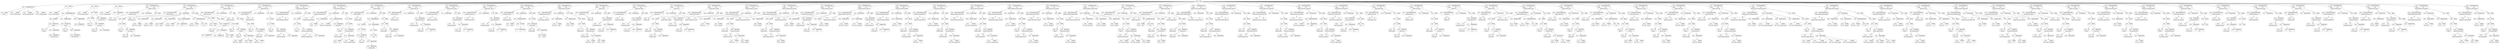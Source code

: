 digraph ast {
node [shape=none];
55615 [label=<<TABLE border='1' cellspacing='0' cellpadding='10' style='rounded' ><TR><TD border='0'>55615</TD><TD border='0'><B>Global</B></TD></TR><HR/><TR><TD border='0' cellpadding='5' colspan='2'>global</TD></TR></TABLE>>];
55616 [label=<<TABLE border='1' cellspacing='0' cellpadding='10' style='rounded' ><TR><TD border='0'>55616</TD><TD border='0'><B>Variable</B></TD></TR><HR/><TR><TD border='0' cellpadding='5'>(0, 1215)</TD><TD border='0' cellpadding='5'>wpcom_api_key</TD></TR></TABLE>>];
55617 [label=<<TABLE border='1' cellspacing='0' cellpadding='10' style='rounded' ><TR><TD border='0'>55617</TD><TD border='0'><B>Variable</B></TD></TR><HR/><TR><TD border='0' cellpadding='5'>(0, 1216)</TD><TD border='0' cellpadding='5'>akismet_api_host</TD></TR></TABLE>>];
55618 [label=<<TABLE border='1' cellspacing='0' cellpadding='10' style='rounded' ><TR><TD border='0'>55618</TD><TD border='0'><B>Variable</B></TD></TR><HR/><TR><TD border='0' cellpadding='5'>(0, 1217)</TD><TD border='0' cellpadding='5'>akismet_api_port</TD></TR></TABLE>>];
55619 [label=<<TABLE border='1' cellspacing='0' cellpadding='10' style='rounded' ><TR><TD border='0'>55619</TD><TD border='0'><B>VariableStatement</B></TD></TR></TABLE>>];
55619 -> 55615 [weight=2];
55619 -> 55616 [weight=2];
55619 -> 55617 [weight=2];
55619 -> 55618 [weight=2];
55620 [label=<<TABLE border='1' cellspacing='0' cellpadding='10' style='rounded' ><TR><TD border='0'>55620</TD><TD border='0'><B>Variable</B></TD></TR><HR/><TR><TD border='0' cellpadding='5'>(0, 1215)</TD><TD border='0' cellpadding='5'>wpcom_api_key</TD></TR></TABLE>>];
55621 [label=<<TABLE border='1' cellspacing='0' cellpadding='10' style='rounded' ><TR><TD border='0'>55621</TD><TD border='0'><B>BinOP</B></TD></TR><HR/><TR><TD border='0' cellpadding='5' colspan='2'>=</TD></TR></TABLE>>];
55621 -> 55620 [weight=2];
55621 -> 55634 [weight=2];
55622 [label=<<TABLE border='1' cellspacing='0' cellpadding='10' style='rounded' ><TR><TD border='0'>55622</TD><TD border='0'><B>Id</B></TD></TR><HR/><TR><TD border='0' cellpadding='5' colspan='2'>defined</TD></TR></TABLE>>];
55623 [label=<<TABLE border='1' cellspacing='0' cellpadding='10' style='rounded' ><TR><TD border='0'>55623</TD><TD border='0'><B>StringLiteral</B></TD></TR><HR/><TR><TD border='0' cellpadding='5' colspan='2'>WPCOM_API_KEY</TD></TR></TABLE>>];
55624 [label=<<TABLE border='1' cellspacing='0' cellpadding='10' style='rounded' ><TR><TD border='0'>55624</TD><TD border='0'><B>ArgumentList</B></TD></TR></TABLE>>];
55624 -> 55623 [weight=2];
55625 [label=<<TABLE border='1' cellspacing='0' cellpadding='10' style='rounded' ><TR><TD border='0'>55625</TD><TD border='0'><B>FunctionCall</B></TD></TR><HR/><TR><TD border='0' cellpadding='5' colspan='2'>defined</TD></TR></TABLE>>];
55625 -> 55622 [weight=2];
55625 -> 55624 [weight=2];
55626 [label=<<TABLE border='1' cellspacing='0' cellpadding='10' style='rounded' ><TR><TD border='0'>55626</TD><TD border='0'><B>Condition</B></TD></TR></TABLE>>];
55626 -> 55625 [weight=2];
55627 [label=<<TABLE border='1' cellspacing='0' cellpadding='10' style='rounded' ><TR><TD border='0'>55627</TD><TD border='0'><B>Id</B></TD></TR><HR/><TR><TD border='0' cellpadding='5' colspan='2'>constant</TD></TR></TABLE>>];
55628 [label=<<TABLE border='1' cellspacing='0' cellpadding='10' style='rounded' ><TR><TD border='0'>55628</TD><TD border='0'><B>StringLiteral</B></TD></TR><HR/><TR><TD border='0' cellpadding='5' colspan='2'>WPCOM_API_KEY</TD></TR></TABLE>>];
55629 [label=<<TABLE border='1' cellspacing='0' cellpadding='10' style='rounded' ><TR><TD border='0'>55629</TD><TD border='0'><B>ArgumentList</B></TD></TR></TABLE>>];
55629 -> 55628 [weight=2];
55630 [label=<<TABLE border='1' cellspacing='0' cellpadding='10' style='rounded' ><TR><TD border='0'>55630</TD><TD border='0'><B>FunctionCall</B></TD></TR><HR/><TR><TD border='0' cellpadding='5' colspan='2'>constant</TD></TR></TABLE>>];
55630 -> 55627 [weight=2];
55630 -> 55629 [weight=2];
55631 [label=<<TABLE border='1' cellspacing='0' cellpadding='10' style='rounded' ><TR><TD border='0'>55631</TD><TD border='0'><B>ConditionalTrue</B></TD></TR></TABLE>>];
55631 -> 55630 [weight=2];
55632 [label=<<TABLE border='1' cellspacing='0' cellpadding='10' style='rounded' ><TR><TD border='0'>55632</TD><TD border='0'><B>StringLiteral</B></TD></TR><HR/><TR><TD border='0' cellpadding='5' colspan='2'></TD></TR></TABLE>>];
55633 [label=<<TABLE border='1' cellspacing='0' cellpadding='10' style='rounded' ><TR><TD border='0'>55633</TD><TD border='0'><B>ConditionalFalse</B></TD></TR></TABLE>>];
55633 -> 55632 [weight=2];
55634 [label=<<TABLE border='1' cellspacing='0' cellpadding='10' style='rounded' ><TR><TD border='0'>55634</TD><TD border='0'><B>ConditionalExpression</B></TD></TR></TABLE>>];
55634 -> 55626 [weight=2];
55634 -> 55631 [weight=2];
55634 -> 55633 [weight=2];
55635 [label=<<TABLE border='1' cellspacing='0' cellpadding='10' style='rounded' ><TR><TD border='0'>55635</TD><TD border='0'><B>Variable</B></TD></TR><HR/><TR><TD border='0' cellpadding='5'>(0, 1216)</TD><TD border='0' cellpadding='5'>akismet_api_host</TD></TR></TABLE>>];
55636 [label=<<TABLE border='1' cellspacing='0' cellpadding='10' style='rounded' ><TR><TD border='0'>55636</TD><TD border='0'><B>BinOP</B></TD></TR><HR/><TR><TD border='0' cellpadding='5' colspan='2'>=</TD></TR></TABLE>>];
55636 -> 55635 [weight=2];
55636 -> 55642 [weight=2];
55637 [label=<<TABLE border='1' cellspacing='0' cellpadding='10' style='rounded' ><TR><TD border='0'>55637</TD><TD border='0'><B>Id</B></TD></TR><HR/><TR><TD border='0' cellpadding='5' colspan='2'>Akismet</TD></TR></TABLE>>];
55638 [label=<<TABLE border='1' cellspacing='0' cellpadding='10' style='rounded' ><TR><TD border='0'>55638</TD><TD border='0'><B>Id</B></TD></TR><HR/><TR><TD border='0' cellpadding='5' colspan='2'>get_api_key</TD></TR></TABLE>>];
55639 [label=<<TABLE border='1' cellspacing='0' cellpadding='10' style='rounded' ><TR><TD border='0'>55639</TD><TD border='0'><B>ArgumentList</B></TD></TR></TABLE>>];
55640 [label=<<TABLE border='1' cellspacing='0' cellpadding='10' style='rounded' ><TR><TD border='0'>55640</TD><TD border='0'><B>MethodCall</B></TD></TR><HR/><TR><TD border='0' cellpadding='5' colspan='2'>get_api_key</TD></TR></TABLE>>];
55640 -> 55638 [weight=2];
55640 -> 55639 [weight=2];
55641 [label=<<TABLE border='1' cellspacing='0' cellpadding='10' style='rounded' ><TR><TD border='0'>55641</TD><TD border='0'><B>BinOP</B></TD></TR><HR/><TR><TD border='0' cellpadding='5' colspan='2'>::</TD></TR></TABLE>>];
55641 -> 55637 [weight=2];
55641 -> 55640 [weight=2];
55642 [label=<<TABLE border='1' cellspacing='0' cellpadding='10' style='rounded' ><TR><TD border='0'>55642</TD><TD border='0'><B>BinOP</B></TD></TR><HR/><TR><TD border='0' cellpadding='5' colspan='2'>.</TD></TR></TABLE>>];
55642 -> 55641 [weight=2];
55642 -> 55643 [weight=2];
55643 [label=<<TABLE border='1' cellspacing='0' cellpadding='10' style='rounded' ><TR><TD border='0'>55643</TD><TD border='0'><B>StringLiteral</B></TD></TR><HR/><TR><TD border='0' cellpadding='5' colspan='2'>.rest.akismet.com</TD></TR></TABLE>>];
55644 [label=<<TABLE border='1' cellspacing='0' cellpadding='10' style='rounded' ><TR><TD border='0'>55644</TD><TD border='0'><B>Variable</B></TD></TR><HR/><TR><TD border='0' cellpadding='5'>(0, 1217)</TD><TD border='0' cellpadding='5'>akismet_api_port</TD></TR></TABLE>>];
55645 [label=<<TABLE border='1' cellspacing='0' cellpadding='10' style='rounded' ><TR><TD border='0'>55645</TD><TD border='0'><B>BinOP</B></TD></TR><HR/><TR><TD border='0' cellpadding='5' colspan='2'>=</TD></TR></TABLE>>];
55645 -> 55644 [weight=2];
55645 -> 55646 [weight=2];
55646 [label=<<TABLE border='1' cellspacing='0' cellpadding='10' style='rounded' ><TR><TD border='0'>55646</TD><TD border='0'><B>IntegerLiteral</B></TD></TR><HR/><TR><TD border='0' cellpadding='5' colspan='2'>80</TD></TR></TABLE>>];
55647 [label=<<TABLE border='1' cellspacing='0' cellpadding='10' style='rounded' ><TR><TD border='0'>55647</TD><TD border='0'><B>Id</B></TD></TR><HR/><TR><TD border='0' cellpadding='5' colspan='2'>akismet_test_mode</TD></TR></TABLE>>];
55648 [label=<<TABLE border='1' cellspacing='0' cellpadding='10' style='rounded' ><TR><TD border='0'>55648</TD><TD border='0'><B>ReturnValueFunction</B></TD></TR><HR/><TR><TD border='0' cellpadding='5' colspan='2'>akismet_test_mode</TD></TR></TABLE>>];
55648 -> 55647 [weight=2];
55649 [label=<<TABLE border='1' cellspacing='0' cellpadding='10' style='rounded' ><TR><TD border='0'>55649</TD><TD border='0'><B>ParameterList</B></TD></TR></TABLE>>];
55650 [label=<<TABLE border='1' cellspacing='0' cellpadding='10' style='rounded' ><TR><TD border='0'>55650</TD><TD border='0'><B>Id</B></TD></TR><HR/><TR><TD border='0' cellpadding='5' colspan='2'>Akismet</TD></TR></TABLE>>];
55651 [label=<<TABLE border='1' cellspacing='0' cellpadding='10' style='rounded' ><TR><TD border='0'>55651</TD><TD border='0'><B>Id</B></TD></TR><HR/><TR><TD border='0' cellpadding='5' colspan='2'>is_test_mode</TD></TR></TABLE>>];
55652 [label=<<TABLE border='1' cellspacing='0' cellpadding='10' style='rounded' ><TR><TD border='0'>55652</TD><TD border='0'><B>ArgumentList</B></TD></TR></TABLE>>];
55653 [label=<<TABLE border='1' cellspacing='0' cellpadding='10' style='rounded' ><TR><TD border='0'>55653</TD><TD border='0'><B>MethodCall</B></TD></TR><HR/><TR><TD border='0' cellpadding='5' colspan='2'>is_test_mode</TD></TR></TABLE>>];
55653 -> 55651 [weight=2];
55653 -> 55652 [weight=2];
55654 [label=<<TABLE border='1' cellspacing='0' cellpadding='10' style='rounded' ><TR><TD border='0'>55654</TD><TD border='0'><B>BinOP</B></TD></TR><HR/><TR><TD border='0' cellpadding='5' colspan='2'>::</TD></TR></TABLE>>];
55654 -> 55650 [weight=2];
55654 -> 55653 [weight=2];
55655 [label=<<TABLE border='1' cellspacing='0' cellpadding='10' style='rounded' ><TR><TD border='0'>55655</TD><TD border='0'><B>Return</B></TD></TR></TABLE>>];
55655 -> 55654 [weight=2];
55656 [label=<<TABLE border='1' cellspacing='0' cellpadding='10' style='rounded' ><TR><TD border='0'>55656</TD><TD border='0'><B>Block</B></TD></TR></TABLE>>];
55656 -> 55655 [weight=2];
55657 [label=<<TABLE border='1' cellspacing='0' cellpadding='10' style='rounded' ><TR><TD border='0'>55657</TD><TD border='0'><B>FunctionStatement</B></TD></TR><HR/><TR><TD border='0' cellpadding='5'>Scope</TD><TD border='0' cellpadding='5'>288</TD></TR><HR/><TR><TD border='0' cellpadding='5' colspan='2'>akismet_test_mode</TD></TR></TABLE>>];
55657 -> 55648 [weight=2];
55657 -> 55649 [weight=2];
55657 -> 55656 [weight=2];
55658 [label=<<TABLE border='1' cellspacing='0' cellpadding='10' style='rounded' ><TR><TD border='0'>55658</TD><TD border='0'><B>Id</B></TD></TR><HR/><TR><TD border='0' cellpadding='5' colspan='2'>akismet_http_post</TD></TR></TABLE>>];
55659 [label=<<TABLE border='1' cellspacing='0' cellpadding='10' style='rounded' ><TR><TD border='0'>55659</TD><TD border='0'><B>ReturnValueFunction</B></TD></TR><HR/><TR><TD border='0' cellpadding='5' colspan='2'>akismet_http_post</TD></TR></TABLE>>];
55659 -> 55658 [weight=2];
55660 [label=<<TABLE border='1' cellspacing='0' cellpadding='10' style='rounded' ><TR><TD border='0'>55660</TD><TD border='0'><B>Variable</B></TD></TR><HR/><TR><TD border='0' cellpadding='5'>(289, 1218)</TD><TD border='0' cellpadding='5'>request</TD></TR></TABLE>>];
55661 [label=<<TABLE border='1' cellspacing='0' cellpadding='10' style='rounded' ><TR><TD border='0'>55661</TD><TD border='0'><B>ValueParameter</B></TD></TR></TABLE>>];
55661 -> 55660 [weight=2];
55662 [label=<<TABLE border='1' cellspacing='0' cellpadding='10' style='rounded' ><TR><TD border='0'>55662</TD><TD border='0'><B>Variable</B></TD></TR><HR/><TR><TD border='0' cellpadding='5'>(289, 1219)</TD><TD border='0' cellpadding='5'>host</TD></TR></TABLE>>];
55663 [label=<<TABLE border='1' cellspacing='0' cellpadding='10' style='rounded' ><TR><TD border='0'>55663</TD><TD border='0'><B>ValueParameter</B></TD></TR></TABLE>>];
55663 -> 55662 [weight=2];
55664 [label=<<TABLE border='1' cellspacing='0' cellpadding='10' style='rounded' ><TR><TD border='0'>55664</TD><TD border='0'><B>Variable</B></TD></TR><HR/><TR><TD border='0' cellpadding='5'>(0, 171)</TD><TD border='0' cellpadding='5'>path</TD></TR></TABLE>>];
55665 [label=<<TABLE border='1' cellspacing='0' cellpadding='10' style='rounded' ><TR><TD border='0'>55665</TD><TD border='0'><B>ValueParameter</B></TD></TR></TABLE>>];
55665 -> 55664 [weight=2];
55666 [label=<<TABLE border='1' cellspacing='0' cellpadding='10' style='rounded' ><TR><TD border='0'>55666</TD><TD border='0'><B>Variable</B></TD></TR><HR/><TR><TD border='0' cellpadding='5'>(289, 1220)</TD><TD border='0' cellpadding='5'>port</TD></TR></TABLE>>];
55667 [label=<<TABLE border='1' cellspacing='0' cellpadding='10' style='rounded' ><TR><TD border='0'>55667</TD><TD border='0'><B>IntegerLiteral</B></TD></TR><HR/><TR><TD border='0' cellpadding='5' colspan='2'>80</TD></TR></TABLE>>];
55668 [label=<<TABLE border='1' cellspacing='0' cellpadding='10' style='rounded' ><TR><TD border='0'>55668</TD><TD border='0'><B>OptValueParameter</B></TD></TR></TABLE>>];
55668 -> 55666 [weight=2];
55668 -> 55667 [weight=2];
55669 [label=<<TABLE border='1' cellspacing='0' cellpadding='10' style='rounded' ><TR><TD border='0'>55669</TD><TD border='0'><B>Variable</B></TD></TR><HR/><TR><TD border='0' cellpadding='5'>(289, 1221)</TD><TD border='0' cellpadding='5'>ip</TD></TR></TABLE>>];
55670 [label=<<TABLE border='1' cellspacing='0' cellpadding='10' style='rounded' ><TR><TD border='0'>55670</TD><TD border='0'><B>Null</B></TD></TR><HR/><TR><TD border='0' cellpadding='5' colspan='2'>null</TD></TR></TABLE>>];
55671 [label=<<TABLE border='1' cellspacing='0' cellpadding='10' style='rounded' ><TR><TD border='0'>55671</TD><TD border='0'><B>OptValueParameter</B></TD></TR></TABLE>>];
55671 -> 55669 [weight=2];
55671 -> 55670 [weight=2];
55672 [label=<<TABLE border='1' cellspacing='0' cellpadding='10' style='rounded' ><TR><TD border='0'>55672</TD><TD border='0'><B>ParameterList</B></TD></TR></TABLE>>];
55672 -> 55661 [weight=2];
55672 -> 55663 [weight=2];
55672 -> 55665 [weight=2];
55672 -> 55668 [weight=2];
55672 -> 55671 [weight=2];
55673 [label=<<TABLE border='1' cellspacing='0' cellpadding='10' style='rounded' ><TR><TD border='0'>55673</TD><TD border='0'><B>Variable</B></TD></TR><HR/><TR><TD border='0' cellpadding='5'>(0, 171)</TD><TD border='0' cellpadding='5'>path</TD></TR></TABLE>>];
55674 [label=<<TABLE border='1' cellspacing='0' cellpadding='10' style='rounded' ><TR><TD border='0'>55674</TD><TD border='0'><B>BinOP</B></TD></TR><HR/><TR><TD border='0' cellpadding='5' colspan='2'>=</TD></TR></TABLE>>];
55674 -> 55673 [weight=2];
55674 -> 55680 [weight=2];
55675 [label=<<TABLE border='1' cellspacing='0' cellpadding='10' style='rounded' ><TR><TD border='0'>55675</TD><TD border='0'><B>Id</B></TD></TR><HR/><TR><TD border='0' cellpadding='5' colspan='2'>str_replace</TD></TR></TABLE>>];
55676 [label=<<TABLE border='1' cellspacing='0' cellpadding='10' style='rounded' ><TR><TD border='0'>55676</TD><TD border='0'><B>StringLiteral</B></TD></TR><HR/><TR><TD border='0' cellpadding='5' colspan='2'>1.1</TD></TR></TABLE>>];
55677 [label=<<TABLE border='1' cellspacing='0' cellpadding='10' style='rounded' ><TR><TD border='0'>55677</TD><TD border='0'><B>StringLiteral</B></TD></TR><HR/><TR><TD border='0' cellpadding='5' colspan='2'></TD></TR></TABLE>>];
55678 [label=<<TABLE border='1' cellspacing='0' cellpadding='10' style='rounded' ><TR><TD border='0'>55678</TD><TD border='0'><B>Variable</B></TD></TR><HR/><TR><TD border='0' cellpadding='5'>(0, 171)</TD><TD border='0' cellpadding='5'>path</TD></TR></TABLE>>];
55679 [label=<<TABLE border='1' cellspacing='0' cellpadding='10' style='rounded' ><TR><TD border='0'>55679</TD><TD border='0'><B>ArgumentList</B></TD></TR></TABLE>>];
55679 -> 55676 [weight=2];
55679 -> 55677 [weight=2];
55679 -> 55678 [weight=2];
55680 [label=<<TABLE border='1' cellspacing='0' cellpadding='10' style='rounded' ><TR><TD border='0'>55680</TD><TD border='0'><B>FunctionCall</B></TD></TR><HR/><TR><TD border='0' cellpadding='5' colspan='2'>str_replace</TD></TR></TABLE>>];
55680 -> 55675 [weight=2];
55680 -> 55679 [weight=2];
55681 [label=<<TABLE border='1' cellspacing='0' cellpadding='10' style='rounded' ><TR><TD border='0'>55681</TD><TD border='0'><B>Id</B></TD></TR><HR/><TR><TD border='0' cellpadding='5' colspan='2'>Akismet</TD></TR></TABLE>>];
55682 [label=<<TABLE border='1' cellspacing='0' cellpadding='10' style='rounded' ><TR><TD border='0'>55682</TD><TD border='0'><B>Id</B></TD></TR><HR/><TR><TD border='0' cellpadding='5' colspan='2'>http_post</TD></TR></TABLE>>];
55683 [label=<<TABLE border='1' cellspacing='0' cellpadding='10' style='rounded' ><TR><TD border='0'>55683</TD><TD border='0'><B>Variable</B></TD></TR><HR/><TR><TD border='0' cellpadding='5'>(289, 1218)</TD><TD border='0' cellpadding='5'>request</TD></TR></TABLE>>];
55684 [label=<<TABLE border='1' cellspacing='0' cellpadding='10' style='rounded' ><TR><TD border='0'>55684</TD><TD border='0'><B>Variable</B></TD></TR><HR/><TR><TD border='0' cellpadding='5'>(0, 171)</TD><TD border='0' cellpadding='5'>path</TD></TR></TABLE>>];
55685 [label=<<TABLE border='1' cellspacing='0' cellpadding='10' style='rounded' ><TR><TD border='0'>55685</TD><TD border='0'><B>Variable</B></TD></TR><HR/><TR><TD border='0' cellpadding='5'>(289, 1221)</TD><TD border='0' cellpadding='5'>ip</TD></TR></TABLE>>];
55686 [label=<<TABLE border='1' cellspacing='0' cellpadding='10' style='rounded' ><TR><TD border='0'>55686</TD><TD border='0'><B>ArgumentList</B></TD></TR></TABLE>>];
55686 -> 55683 [weight=2];
55686 -> 55684 [weight=2];
55686 -> 55685 [weight=2];
55687 [label=<<TABLE border='1' cellspacing='0' cellpadding='10' style='rounded' ><TR><TD border='0'>55687</TD><TD border='0'><B>MethodCall</B></TD></TR><HR/><TR><TD border='0' cellpadding='5' colspan='2'>http_post</TD></TR></TABLE>>];
55687 -> 55682 [weight=2];
55687 -> 55686 [weight=2];
55688 [label=<<TABLE border='1' cellspacing='0' cellpadding='10' style='rounded' ><TR><TD border='0'>55688</TD><TD border='0'><B>BinOP</B></TD></TR><HR/><TR><TD border='0' cellpadding='5' colspan='2'>::</TD></TR></TABLE>>];
55688 -> 55681 [weight=2];
55688 -> 55687 [weight=2];
55689 [label=<<TABLE border='1' cellspacing='0' cellpadding='10' style='rounded' ><TR><TD border='0'>55689</TD><TD border='0'><B>Return</B></TD></TR></TABLE>>];
55689 -> 55688 [weight=2];
55690 [label=<<TABLE border='1' cellspacing='0' cellpadding='10' style='rounded' ><TR><TD border='0'>55690</TD><TD border='0'><B>Block</B></TD></TR></TABLE>>];
55690 -> 55674 [weight=2];
55690 -> 55689 [weight=2];
55691 [label=<<TABLE border='1' cellspacing='0' cellpadding='10' style='rounded' ><TR><TD border='0'>55691</TD><TD border='0'><B>FunctionStatement</B></TD></TR><HR/><TR><TD border='0' cellpadding='5'>Scope</TD><TD border='0' cellpadding='5'>289</TD></TR><HR/><TR><TD border='0' cellpadding='5' colspan='2'>akismet_http_post</TD></TR></TABLE>>];
55691 -> 55659 [weight=2];
55691 -> 55672 [weight=2];
55691 -> 55690 [weight=2];
55692 [label=<<TABLE border='1' cellspacing='0' cellpadding='10' style='rounded' ><TR><TD border='0'>55692</TD><TD border='0'><B>Id</B></TD></TR><HR/><TR><TD border='0' cellpadding='5' colspan='2'>akismet_microtime</TD></TR></TABLE>>];
55693 [label=<<TABLE border='1' cellspacing='0' cellpadding='10' style='rounded' ><TR><TD border='0'>55693</TD><TD border='0'><B>ReturnValueFunction</B></TD></TR><HR/><TR><TD border='0' cellpadding='5' colspan='2'>akismet_microtime</TD></TR></TABLE>>];
55693 -> 55692 [weight=2];
55694 [label=<<TABLE border='1' cellspacing='0' cellpadding='10' style='rounded' ><TR><TD border='0'>55694</TD><TD border='0'><B>ParameterList</B></TD></TR></TABLE>>];
55695 [label=<<TABLE border='1' cellspacing='0' cellpadding='10' style='rounded' ><TR><TD border='0'>55695</TD><TD border='0'><B>Id</B></TD></TR><HR/><TR><TD border='0' cellpadding='5' colspan='2'>Akismet</TD></TR></TABLE>>];
55696 [label=<<TABLE border='1' cellspacing='0' cellpadding='10' style='rounded' ><TR><TD border='0'>55696</TD><TD border='0'><B>Id</B></TD></TR><HR/><TR><TD border='0' cellpadding='5' colspan='2'>_get_microtime</TD></TR></TABLE>>];
55697 [label=<<TABLE border='1' cellspacing='0' cellpadding='10' style='rounded' ><TR><TD border='0'>55697</TD><TD border='0'><B>ArgumentList</B></TD></TR></TABLE>>];
55698 [label=<<TABLE border='1' cellspacing='0' cellpadding='10' style='rounded' ><TR><TD border='0'>55698</TD><TD border='0'><B>MethodCall</B></TD></TR><HR/><TR><TD border='0' cellpadding='5' colspan='2'>_get_microtime</TD></TR></TABLE>>];
55698 -> 55696 [weight=2];
55698 -> 55697 [weight=2];
55699 [label=<<TABLE border='1' cellspacing='0' cellpadding='10' style='rounded' ><TR><TD border='0'>55699</TD><TD border='0'><B>BinOP</B></TD></TR><HR/><TR><TD border='0' cellpadding='5' colspan='2'>::</TD></TR></TABLE>>];
55699 -> 55695 [weight=2];
55699 -> 55698 [weight=2];
55700 [label=<<TABLE border='1' cellspacing='0' cellpadding='10' style='rounded' ><TR><TD border='0'>55700</TD><TD border='0'><B>Return</B></TD></TR></TABLE>>];
55700 -> 55699 [weight=2];
55701 [label=<<TABLE border='1' cellspacing='0' cellpadding='10' style='rounded' ><TR><TD border='0'>55701</TD><TD border='0'><B>Block</B></TD></TR></TABLE>>];
55701 -> 55700 [weight=2];
55702 [label=<<TABLE border='1' cellspacing='0' cellpadding='10' style='rounded' ><TR><TD border='0'>55702</TD><TD border='0'><B>FunctionStatement</B></TD></TR><HR/><TR><TD border='0' cellpadding='5'>Scope</TD><TD border='0' cellpadding='5'>290</TD></TR><HR/><TR><TD border='0' cellpadding='5' colspan='2'>akismet_microtime</TD></TR></TABLE>>];
55702 -> 55693 [weight=2];
55702 -> 55694 [weight=2];
55702 -> 55701 [weight=2];
55703 [label=<<TABLE border='1' cellspacing='0' cellpadding='10' style='rounded' ><TR><TD border='0'>55703</TD><TD border='0'><B>Id</B></TD></TR><HR/><TR><TD border='0' cellpadding='5' colspan='2'>akismet_delete_old</TD></TR></TABLE>>];
55704 [label=<<TABLE border='1' cellspacing='0' cellpadding='10' style='rounded' ><TR><TD border='0'>55704</TD><TD border='0'><B>ReturnValueFunction</B></TD></TR><HR/><TR><TD border='0' cellpadding='5' colspan='2'>akismet_delete_old</TD></TR></TABLE>>];
55704 -> 55703 [weight=2];
55705 [label=<<TABLE border='1' cellspacing='0' cellpadding='10' style='rounded' ><TR><TD border='0'>55705</TD><TD border='0'><B>ParameterList</B></TD></TR></TABLE>>];
55706 [label=<<TABLE border='1' cellspacing='0' cellpadding='10' style='rounded' ><TR><TD border='0'>55706</TD><TD border='0'><B>Id</B></TD></TR><HR/><TR><TD border='0' cellpadding='5' colspan='2'>Akismet</TD></TR></TABLE>>];
55707 [label=<<TABLE border='1' cellspacing='0' cellpadding='10' style='rounded' ><TR><TD border='0'>55707</TD><TD border='0'><B>Id</B></TD></TR><HR/><TR><TD border='0' cellpadding='5' colspan='2'>delete_old_comments</TD></TR></TABLE>>];
55708 [label=<<TABLE border='1' cellspacing='0' cellpadding='10' style='rounded' ><TR><TD border='0'>55708</TD><TD border='0'><B>ArgumentList</B></TD></TR></TABLE>>];
55709 [label=<<TABLE border='1' cellspacing='0' cellpadding='10' style='rounded' ><TR><TD border='0'>55709</TD><TD border='0'><B>MethodCall</B></TD></TR><HR/><TR><TD border='0' cellpadding='5' colspan='2'>delete_old_comments</TD></TR></TABLE>>];
55709 -> 55707 [weight=2];
55709 -> 55708 [weight=2];
55710 [label=<<TABLE border='1' cellspacing='0' cellpadding='10' style='rounded' ><TR><TD border='0'>55710</TD><TD border='0'><B>BinOP</B></TD></TR><HR/><TR><TD border='0' cellpadding='5' colspan='2'>::</TD></TR></TABLE>>];
55710 -> 55706 [weight=2];
55710 -> 55709 [weight=2];
55711 [label=<<TABLE border='1' cellspacing='0' cellpadding='10' style='rounded' ><TR><TD border='0'>55711</TD><TD border='0'><B>Return</B></TD></TR></TABLE>>];
55711 -> 55710 [weight=2];
55712 [label=<<TABLE border='1' cellspacing='0' cellpadding='10' style='rounded' ><TR><TD border='0'>55712</TD><TD border='0'><B>Block</B></TD></TR></TABLE>>];
55712 -> 55711 [weight=2];
55713 [label=<<TABLE border='1' cellspacing='0' cellpadding='10' style='rounded' ><TR><TD border='0'>55713</TD><TD border='0'><B>FunctionStatement</B></TD></TR><HR/><TR><TD border='0' cellpadding='5'>Scope</TD><TD border='0' cellpadding='5'>291</TD></TR><HR/><TR><TD border='0' cellpadding='5' colspan='2'>akismet_delete_old</TD></TR></TABLE>>];
55713 -> 55704 [weight=2];
55713 -> 55705 [weight=2];
55713 -> 55712 [weight=2];
55714 [label=<<TABLE border='1' cellspacing='0' cellpadding='10' style='rounded' ><TR><TD border='0'>55714</TD><TD border='0'><B>Id</B></TD></TR><HR/><TR><TD border='0' cellpadding='5' colspan='2'>akismet_delete_old_metadata</TD></TR></TABLE>>];
55715 [label=<<TABLE border='1' cellspacing='0' cellpadding='10' style='rounded' ><TR><TD border='0'>55715</TD><TD border='0'><B>ReturnValueFunction</B></TD></TR><HR/><TR><TD border='0' cellpadding='5' colspan='2'>akismet_delete_old_metadata</TD></TR></TABLE>>];
55715 -> 55714 [weight=2];
55716 [label=<<TABLE border='1' cellspacing='0' cellpadding='10' style='rounded' ><TR><TD border='0'>55716</TD><TD border='0'><B>ParameterList</B></TD></TR></TABLE>>];
55717 [label=<<TABLE border='1' cellspacing='0' cellpadding='10' style='rounded' ><TR><TD border='0'>55717</TD><TD border='0'><B>Id</B></TD></TR><HR/><TR><TD border='0' cellpadding='5' colspan='2'>Akismet</TD></TR></TABLE>>];
55718 [label=<<TABLE border='1' cellspacing='0' cellpadding='10' style='rounded' ><TR><TD border='0'>55718</TD><TD border='0'><B>Id</B></TD></TR><HR/><TR><TD border='0' cellpadding='5' colspan='2'>delete_old_comments_meta</TD></TR></TABLE>>];
55719 [label=<<TABLE border='1' cellspacing='0' cellpadding='10' style='rounded' ><TR><TD border='0'>55719</TD><TD border='0'><B>ArgumentList</B></TD></TR></TABLE>>];
55720 [label=<<TABLE border='1' cellspacing='0' cellpadding='10' style='rounded' ><TR><TD border='0'>55720</TD><TD border='0'><B>MethodCall</B></TD></TR><HR/><TR><TD border='0' cellpadding='5' colspan='2'>delete_old_comments_meta</TD></TR></TABLE>>];
55720 -> 55718 [weight=2];
55720 -> 55719 [weight=2];
55721 [label=<<TABLE border='1' cellspacing='0' cellpadding='10' style='rounded' ><TR><TD border='0'>55721</TD><TD border='0'><B>BinOP</B></TD></TR><HR/><TR><TD border='0' cellpadding='5' colspan='2'>::</TD></TR></TABLE>>];
55721 -> 55717 [weight=2];
55721 -> 55720 [weight=2];
55722 [label=<<TABLE border='1' cellspacing='0' cellpadding='10' style='rounded' ><TR><TD border='0'>55722</TD><TD border='0'><B>Return</B></TD></TR></TABLE>>];
55722 -> 55721 [weight=2];
55723 [label=<<TABLE border='1' cellspacing='0' cellpadding='10' style='rounded' ><TR><TD border='0'>55723</TD><TD border='0'><B>Block</B></TD></TR></TABLE>>];
55723 -> 55722 [weight=2];
55724 [label=<<TABLE border='1' cellspacing='0' cellpadding='10' style='rounded' ><TR><TD border='0'>55724</TD><TD border='0'><B>FunctionStatement</B></TD></TR><HR/><TR><TD border='0' cellpadding='5'>Scope</TD><TD border='0' cellpadding='5'>292</TD></TR><HR/><TR><TD border='0' cellpadding='5' colspan='2'>akismet_delete_old_metadata</TD></TR></TABLE>>];
55724 -> 55715 [weight=2];
55724 -> 55716 [weight=2];
55724 -> 55723 [weight=2];
55725 [label=<<TABLE border='1' cellspacing='0' cellpadding='10' style='rounded' ><TR><TD border='0'>55725</TD><TD border='0'><B>Id</B></TD></TR><HR/><TR><TD border='0' cellpadding='5' colspan='2'>akismet_check_db_comment</TD></TR></TABLE>>];
55726 [label=<<TABLE border='1' cellspacing='0' cellpadding='10' style='rounded' ><TR><TD border='0'>55726</TD><TD border='0'><B>ReturnValueFunction</B></TD></TR><HR/><TR><TD border='0' cellpadding='5' colspan='2'>akismet_check_db_comment</TD></TR></TABLE>>];
55726 -> 55725 [weight=2];
55727 [label=<<TABLE border='1' cellspacing='0' cellpadding='10' style='rounded' ><TR><TD border='0'>55727</TD><TD border='0'><B>Variable</B></TD></TR><HR/><TR><TD border='0' cellpadding='5'>(0, 831)</TD><TD border='0' cellpadding='5'>id</TD></TR></TABLE>>];
55728 [label=<<TABLE border='1' cellspacing='0' cellpadding='10' style='rounded' ><TR><TD border='0'>55728</TD><TD border='0'><B>ValueParameter</B></TD></TR></TABLE>>];
55728 -> 55727 [weight=2];
55729 [label=<<TABLE border='1' cellspacing='0' cellpadding='10' style='rounded' ><TR><TD border='0'>55729</TD><TD border='0'><B>Variable</B></TD></TR><HR/><TR><TD border='0' cellpadding='5'>(293, 1222)</TD><TD border='0' cellpadding='5'>recheck_reason</TD></TR></TABLE>>];
55730 [label=<<TABLE border='1' cellspacing='0' cellpadding='10' style='rounded' ><TR><TD border='0'>55730</TD><TD border='0'><B>StringLiteral</B></TD></TR><HR/><TR><TD border='0' cellpadding='5' colspan='2'>recheck_queue</TD></TR></TABLE>>];
55731 [label=<<TABLE border='1' cellspacing='0' cellpadding='10' style='rounded' ><TR><TD border='0'>55731</TD><TD border='0'><B>OptValueParameter</B></TD></TR></TABLE>>];
55731 -> 55729 [weight=2];
55731 -> 55730 [weight=2];
55732 [label=<<TABLE border='1' cellspacing='0' cellpadding='10' style='rounded' ><TR><TD border='0'>55732</TD><TD border='0'><B>ParameterList</B></TD></TR></TABLE>>];
55732 -> 55728 [weight=2];
55732 -> 55731 [weight=2];
55733 [label=<<TABLE border='1' cellspacing='0' cellpadding='10' style='rounded' ><TR><TD border='0'>55733</TD><TD border='0'><B>Id</B></TD></TR><HR/><TR><TD border='0' cellpadding='5' colspan='2'>Akismet</TD></TR></TABLE>>];
55734 [label=<<TABLE border='1' cellspacing='0' cellpadding='10' style='rounded' ><TR><TD border='0'>55734</TD><TD border='0'><B>Id</B></TD></TR><HR/><TR><TD border='0' cellpadding='5' colspan='2'>check_db_comment</TD></TR></TABLE>>];
55735 [label=<<TABLE border='1' cellspacing='0' cellpadding='10' style='rounded' ><TR><TD border='0'>55735</TD><TD border='0'><B>Variable</B></TD></TR><HR/><TR><TD border='0' cellpadding='5'>(0, 831)</TD><TD border='0' cellpadding='5'>id</TD></TR></TABLE>>];
55736 [label=<<TABLE border='1' cellspacing='0' cellpadding='10' style='rounded' ><TR><TD border='0'>55736</TD><TD border='0'><B>Variable</B></TD></TR><HR/><TR><TD border='0' cellpadding='5'>(293, 1222)</TD><TD border='0' cellpadding='5'>recheck_reason</TD></TR></TABLE>>];
55737 [label=<<TABLE border='1' cellspacing='0' cellpadding='10' style='rounded' ><TR><TD border='0'>55737</TD><TD border='0'><B>ArgumentList</B></TD></TR></TABLE>>];
55737 -> 55735 [weight=2];
55737 -> 55736 [weight=2];
55738 [label=<<TABLE border='1' cellspacing='0' cellpadding='10' style='rounded' ><TR><TD border='0'>55738</TD><TD border='0'><B>MethodCall</B></TD></TR><HR/><TR><TD border='0' cellpadding='5' colspan='2'>check_db_comment</TD></TR></TABLE>>];
55738 -> 55734 [weight=2];
55738 -> 55737 [weight=2];
55739 [label=<<TABLE border='1' cellspacing='0' cellpadding='10' style='rounded' ><TR><TD border='0'>55739</TD><TD border='0'><B>BinOP</B></TD></TR><HR/><TR><TD border='0' cellpadding='5' colspan='2'>::</TD></TR></TABLE>>];
55739 -> 55733 [weight=2];
55739 -> 55738 [weight=2];
55740 [label=<<TABLE border='1' cellspacing='0' cellpadding='10' style='rounded' ><TR><TD border='0'>55740</TD><TD border='0'><B>Return</B></TD></TR></TABLE>>];
55740 -> 55739 [weight=2];
55741 [label=<<TABLE border='1' cellspacing='0' cellpadding='10' style='rounded' ><TR><TD border='0'>55741</TD><TD border='0'><B>Block</B></TD></TR></TABLE>>];
55741 -> 55740 [weight=2];
55742 [label=<<TABLE border='1' cellspacing='0' cellpadding='10' style='rounded' ><TR><TD border='0'>55742</TD><TD border='0'><B>FunctionStatement</B></TD></TR><HR/><TR><TD border='0' cellpadding='5'>Scope</TD><TD border='0' cellpadding='5'>293</TD></TR><HR/><TR><TD border='0' cellpadding='5' colspan='2'>akismet_check_db_comment</TD></TR></TABLE>>];
55742 -> 55726 [weight=2];
55742 -> 55732 [weight=2];
55742 -> 55741 [weight=2];
55743 [label=<<TABLE border='1' cellspacing='0' cellpadding='10' style='rounded' ><TR><TD border='0'>55743</TD><TD border='0'><B>Id</B></TD></TR><HR/><TR><TD border='0' cellpadding='5' colspan='2'>akismet_rightnow</TD></TR></TABLE>>];
55744 [label=<<TABLE border='1' cellspacing='0' cellpadding='10' style='rounded' ><TR><TD border='0'>55744</TD><TD border='0'><B>ReturnValueFunction</B></TD></TR><HR/><TR><TD border='0' cellpadding='5' colspan='2'>akismet_rightnow</TD></TR></TABLE>>];
55744 -> 55743 [weight=2];
55745 [label=<<TABLE border='1' cellspacing='0' cellpadding='10' style='rounded' ><TR><TD border='0'>55745</TD><TD border='0'><B>ParameterList</B></TD></TR></TABLE>>];
55747 [label=<<TABLE border='1' cellspacing='0' cellpadding='10' style='rounded' ><TR><TD border='0'>55747</TD><TD border='0'><B>Id</B></TD></TR><HR/><TR><TD border='0' cellpadding='5' colspan='2'>class_exists</TD></TR></TABLE>>];
55748 [label=<<TABLE border='1' cellspacing='0' cellpadding='10' style='rounded' ><TR><TD border='0'>55748</TD><TD border='0'><B>StringLiteral</B></TD></TR><HR/><TR><TD border='0' cellpadding='5' colspan='2'>Akismet_Admin</TD></TR></TABLE>>];
55749 [label=<<TABLE border='1' cellspacing='0' cellpadding='10' style='rounded' ><TR><TD border='0'>55749</TD><TD border='0'><B>ArgumentList</B></TD></TR></TABLE>>];
55749 -> 55748 [weight=2];
55750 [label=<<TABLE border='1' cellspacing='0' cellpadding='10' style='rounded' ><TR><TD border='0'>55750</TD><TD border='0'><B>FunctionCall</B></TD></TR><HR/><TR><TD border='0' cellpadding='5' colspan='2'>class_exists</TD></TR></TABLE>>];
55750 -> 55747 [weight=2];
55750 -> 55749 [weight=2];
55751 [label=<<TABLE border='1' cellspacing='0' cellpadding='10' style='rounded' ><TR><TD border='0'>55751</TD><TD border='0'><B>UnaryOP</B></TD></TR><HR/><TR><TD border='0' cellpadding='5' colspan='2'>!</TD></TR></TABLE>>];
55751 -> 55750 [weight=2];
55752 [label=<<TABLE border='1' cellspacing='0' cellpadding='10' style='rounded' ><TR><TD border='0'>55752</TD><TD border='0'><B>Condition</B></TD></TR></TABLE>>];
55752 -> 55751 [weight=2];
55753 [label=<<TABLE border='1' cellspacing='0' cellpadding='10' style='rounded' ><TR><TD border='0'>55753</TD><TD border='0'><B>False</B></TD></TR><HR/><TR><TD border='0' cellpadding='5' colspan='2'>false</TD></TR></TABLE>>];
55754 [label=<<TABLE border='1' cellspacing='0' cellpadding='10' style='rounded' ><TR><TD border='0'>55754</TD><TD border='0'><B>Return</B></TD></TR></TABLE>>];
55754 -> 55753 [weight=2];
55755 [label=<<TABLE border='1' cellspacing='0' cellpadding='10' style='rounded' ><TR><TD border='0'>55755</TD><TD border='0'><B>IfThenStatement</B></TD></TR></TABLE>>];
55755 -> 55752 [weight=2];
55755 -> 55756 [weight=2];
55756 [label=<<TABLE border='1' cellspacing='0' cellpadding='10' style='rounded' ><TR><TD border='0'>55756</TD><TD border='0'><B>StatementBody</B></TD></TR></TABLE>>];
55756 -> 55754 [weight=2];
55757 [label=<<TABLE border='1' cellspacing='0' cellpadding='10' style='rounded' ><TR><TD border='0'>55757</TD><TD border='0'><B>Id</B></TD></TR><HR/><TR><TD border='0' cellpadding='5' colspan='2'>Akismet_Admin</TD></TR></TABLE>>];
55758 [label=<<TABLE border='1' cellspacing='0' cellpadding='10' style='rounded' ><TR><TD border='0'>55758</TD><TD border='0'><B>Id</B></TD></TR><HR/><TR><TD border='0' cellpadding='5' colspan='2'>rightnow_stats</TD></TR></TABLE>>];
55759 [label=<<TABLE border='1' cellspacing='0' cellpadding='10' style='rounded' ><TR><TD border='0'>55759</TD><TD border='0'><B>ArgumentList</B></TD></TR></TABLE>>];
55760 [label=<<TABLE border='1' cellspacing='0' cellpadding='10' style='rounded' ><TR><TD border='0'>55760</TD><TD border='0'><B>MethodCall</B></TD></TR><HR/><TR><TD border='0' cellpadding='5' colspan='2'>rightnow_stats</TD></TR></TABLE>>];
55760 -> 55758 [weight=2];
55760 -> 55759 [weight=2];
55761 [label=<<TABLE border='1' cellspacing='0' cellpadding='10' style='rounded' ><TR><TD border='0'>55761</TD><TD border='0'><B>BinOP</B></TD></TR><HR/><TR><TD border='0' cellpadding='5' colspan='2'>::</TD></TR></TABLE>>];
55761 -> 55757 [weight=2];
55761 -> 55760 [weight=2];
55762 [label=<<TABLE border='1' cellspacing='0' cellpadding='10' style='rounded' ><TR><TD border='0'>55762</TD><TD border='0'><B>Return</B></TD></TR></TABLE>>];
55762 -> 55761 [weight=2];
55763 [label=<<TABLE border='1' cellspacing='0' cellpadding='10' style='rounded' ><TR><TD border='0'>55763</TD><TD border='0'><B>Block</B></TD></TR></TABLE>>];
55763 -> 55755 [weight=2];
55763 -> 55762 [weight=2];
55764 [label=<<TABLE border='1' cellspacing='0' cellpadding='10' style='rounded' ><TR><TD border='0'>55764</TD><TD border='0'><B>FunctionStatement</B></TD></TR><HR/><TR><TD border='0' cellpadding='5'>Scope</TD><TD border='0' cellpadding='5'>294</TD></TR><HR/><TR><TD border='0' cellpadding='5' colspan='2'>akismet_rightnow</TD></TR></TABLE>>];
55764 -> 55744 [weight=2];
55764 -> 55745 [weight=2];
55764 -> 55763 [weight=2];
55765 [label=<<TABLE border='1' cellspacing='0' cellpadding='10' style='rounded' ><TR><TD border='0'>55765</TD><TD border='0'><B>Id</B></TD></TR><HR/><TR><TD border='0' cellpadding='5' colspan='2'>akismet_admin_init</TD></TR></TABLE>>];
55766 [label=<<TABLE border='1' cellspacing='0' cellpadding='10' style='rounded' ><TR><TD border='0'>55766</TD><TD border='0'><B>ReturnValueFunction</B></TD></TR><HR/><TR><TD border='0' cellpadding='5' colspan='2'>akismet_admin_init</TD></TR></TABLE>>];
55766 -> 55765 [weight=2];
55767 [label=<<TABLE border='1' cellspacing='0' cellpadding='10' style='rounded' ><TR><TD border='0'>55767</TD><TD border='0'><B>ParameterList</B></TD></TR></TABLE>>];
55768 [label=<<TABLE border='1' cellspacing='0' cellpadding='10' style='rounded' ><TR><TD border='0'>55768</TD><TD border='0'><B>Id</B></TD></TR><HR/><TR><TD border='0' cellpadding='5' colspan='2'>_deprecated_function</TD></TR></TABLE>>];
55769 [label=<<TABLE border='1' cellspacing='0' cellpadding='10' style='rounded' ><TR><TD border='0'>55769</TD><TD border='0'><B>Id</B></TD></TR><HR/><TR><TD border='0' cellpadding='5' colspan='2'>__FUNCTION__</TD></TR></TABLE>>];
55770 [label=<<TABLE border='1' cellspacing='0' cellpadding='10' style='rounded' ><TR><TD border='0'>55770</TD><TD border='0'><B>StringLiteral</B></TD></TR><HR/><TR><TD border='0' cellpadding='5' colspan='2'>3.0</TD></TR></TABLE>>];
55771 [label=<<TABLE border='1' cellspacing='0' cellpadding='10' style='rounded' ><TR><TD border='0'>55771</TD><TD border='0'><B>ArgumentList</B></TD></TR></TABLE>>];
55771 -> 55769 [weight=2];
55771 -> 55770 [weight=2];
55772 [label=<<TABLE border='1' cellspacing='0' cellpadding='10' style='rounded' ><TR><TD border='0'>55772</TD><TD border='0'><B>FunctionCall</B></TD></TR><HR/><TR><TD border='0' cellpadding='5' colspan='2'>_deprecated_function</TD></TR></TABLE>>];
55772 -> 55768 [weight=2];
55772 -> 55771 [weight=2];
55773 [label=<<TABLE border='1' cellspacing='0' cellpadding='10' style='rounded' ><TR><TD border='0'>55773</TD><TD border='0'><B>Block</B></TD></TR></TABLE>>];
55773 -> 55772 [weight=2];
55774 [label=<<TABLE border='1' cellspacing='0' cellpadding='10' style='rounded' ><TR><TD border='0'>55774</TD><TD border='0'><B>FunctionStatement</B></TD></TR><HR/><TR><TD border='0' cellpadding='5'>Scope</TD><TD border='0' cellpadding='5'>295</TD></TR><HR/><TR><TD border='0' cellpadding='5' colspan='2'>akismet_admin_init</TD></TR></TABLE>>];
55774 -> 55766 [weight=2];
55774 -> 55767 [weight=2];
55774 -> 55773 [weight=2];
55775 [label=<<TABLE border='1' cellspacing='0' cellpadding='10' style='rounded' ><TR><TD border='0'>55775</TD><TD border='0'><B>Id</B></TD></TR><HR/><TR><TD border='0' cellpadding='5' colspan='2'>akismet_version_warning</TD></TR></TABLE>>];
55776 [label=<<TABLE border='1' cellspacing='0' cellpadding='10' style='rounded' ><TR><TD border='0'>55776</TD><TD border='0'><B>ReturnValueFunction</B></TD></TR><HR/><TR><TD border='0' cellpadding='5' colspan='2'>akismet_version_warning</TD></TR></TABLE>>];
55776 -> 55775 [weight=2];
55777 [label=<<TABLE border='1' cellspacing='0' cellpadding='10' style='rounded' ><TR><TD border='0'>55777</TD><TD border='0'><B>ParameterList</B></TD></TR></TABLE>>];
55778 [label=<<TABLE border='1' cellspacing='0' cellpadding='10' style='rounded' ><TR><TD border='0'>55778</TD><TD border='0'><B>Id</B></TD></TR><HR/><TR><TD border='0' cellpadding='5' colspan='2'>_deprecated_function</TD></TR></TABLE>>];
55779 [label=<<TABLE border='1' cellspacing='0' cellpadding='10' style='rounded' ><TR><TD border='0'>55779</TD><TD border='0'><B>Id</B></TD></TR><HR/><TR><TD border='0' cellpadding='5' colspan='2'>__FUNCTION__</TD></TR></TABLE>>];
55780 [label=<<TABLE border='1' cellspacing='0' cellpadding='10' style='rounded' ><TR><TD border='0'>55780</TD><TD border='0'><B>StringLiteral</B></TD></TR><HR/><TR><TD border='0' cellpadding='5' colspan='2'>3.0</TD></TR></TABLE>>];
55781 [label=<<TABLE border='1' cellspacing='0' cellpadding='10' style='rounded' ><TR><TD border='0'>55781</TD><TD border='0'><B>ArgumentList</B></TD></TR></TABLE>>];
55781 -> 55779 [weight=2];
55781 -> 55780 [weight=2];
55782 [label=<<TABLE border='1' cellspacing='0' cellpadding='10' style='rounded' ><TR><TD border='0'>55782</TD><TD border='0'><B>FunctionCall</B></TD></TR><HR/><TR><TD border='0' cellpadding='5' colspan='2'>_deprecated_function</TD></TR></TABLE>>];
55782 -> 55778 [weight=2];
55782 -> 55781 [weight=2];
55783 [label=<<TABLE border='1' cellspacing='0' cellpadding='10' style='rounded' ><TR><TD border='0'>55783</TD><TD border='0'><B>Block</B></TD></TR></TABLE>>];
55783 -> 55782 [weight=2];
55784 [label=<<TABLE border='1' cellspacing='0' cellpadding='10' style='rounded' ><TR><TD border='0'>55784</TD><TD border='0'><B>FunctionStatement</B></TD></TR><HR/><TR><TD border='0' cellpadding='5'>Scope</TD><TD border='0' cellpadding='5'>296</TD></TR><HR/><TR><TD border='0' cellpadding='5' colspan='2'>akismet_version_warning</TD></TR></TABLE>>];
55784 -> 55776 [weight=2];
55784 -> 55777 [weight=2];
55784 -> 55783 [weight=2];
55785 [label=<<TABLE border='1' cellspacing='0' cellpadding='10' style='rounded' ><TR><TD border='0'>55785</TD><TD border='0'><B>Id</B></TD></TR><HR/><TR><TD border='0' cellpadding='5' colspan='2'>akismet_load_js_and_css</TD></TR></TABLE>>];
55786 [label=<<TABLE border='1' cellspacing='0' cellpadding='10' style='rounded' ><TR><TD border='0'>55786</TD><TD border='0'><B>ReturnValueFunction</B></TD></TR><HR/><TR><TD border='0' cellpadding='5' colspan='2'>akismet_load_js_and_css</TD></TR></TABLE>>];
55786 -> 55785 [weight=2];
55787 [label=<<TABLE border='1' cellspacing='0' cellpadding='10' style='rounded' ><TR><TD border='0'>55787</TD><TD border='0'><B>ParameterList</B></TD></TR></TABLE>>];
55788 [label=<<TABLE border='1' cellspacing='0' cellpadding='10' style='rounded' ><TR><TD border='0'>55788</TD><TD border='0'><B>Id</B></TD></TR><HR/><TR><TD border='0' cellpadding='5' colspan='2'>_deprecated_function</TD></TR></TABLE>>];
55789 [label=<<TABLE border='1' cellspacing='0' cellpadding='10' style='rounded' ><TR><TD border='0'>55789</TD><TD border='0'><B>Id</B></TD></TR><HR/><TR><TD border='0' cellpadding='5' colspan='2'>__FUNCTION__</TD></TR></TABLE>>];
55790 [label=<<TABLE border='1' cellspacing='0' cellpadding='10' style='rounded' ><TR><TD border='0'>55790</TD><TD border='0'><B>StringLiteral</B></TD></TR><HR/><TR><TD border='0' cellpadding='5' colspan='2'>3.0</TD></TR></TABLE>>];
55791 [label=<<TABLE border='1' cellspacing='0' cellpadding='10' style='rounded' ><TR><TD border='0'>55791</TD><TD border='0'><B>ArgumentList</B></TD></TR></TABLE>>];
55791 -> 55789 [weight=2];
55791 -> 55790 [weight=2];
55792 [label=<<TABLE border='1' cellspacing='0' cellpadding='10' style='rounded' ><TR><TD border='0'>55792</TD><TD border='0'><B>FunctionCall</B></TD></TR><HR/><TR><TD border='0' cellpadding='5' colspan='2'>_deprecated_function</TD></TR></TABLE>>];
55792 -> 55788 [weight=2];
55792 -> 55791 [weight=2];
55793 [label=<<TABLE border='1' cellspacing='0' cellpadding='10' style='rounded' ><TR><TD border='0'>55793</TD><TD border='0'><B>Block</B></TD></TR></TABLE>>];
55793 -> 55792 [weight=2];
55794 [label=<<TABLE border='1' cellspacing='0' cellpadding='10' style='rounded' ><TR><TD border='0'>55794</TD><TD border='0'><B>FunctionStatement</B></TD></TR><HR/><TR><TD border='0' cellpadding='5'>Scope</TD><TD border='0' cellpadding='5'>297</TD></TR><HR/><TR><TD border='0' cellpadding='5' colspan='2'>akismet_load_js_and_css</TD></TR></TABLE>>];
55794 -> 55786 [weight=2];
55794 -> 55787 [weight=2];
55794 -> 55793 [weight=2];
55795 [label=<<TABLE border='1' cellspacing='0' cellpadding='10' style='rounded' ><TR><TD border='0'>55795</TD><TD border='0'><B>Id</B></TD></TR><HR/><TR><TD border='0' cellpadding='5' colspan='2'>akismet_nonce_field</TD></TR></TABLE>>];
55796 [label=<<TABLE border='1' cellspacing='0' cellpadding='10' style='rounded' ><TR><TD border='0'>55796</TD><TD border='0'><B>ReturnValueFunction</B></TD></TR><HR/><TR><TD border='0' cellpadding='5' colspan='2'>akismet_nonce_field</TD></TR></TABLE>>];
55796 -> 55795 [weight=2];
55797 [label=<<TABLE border='1' cellspacing='0' cellpadding='10' style='rounded' ><TR><TD border='0'>55797</TD><TD border='0'><B>Variable</B></TD></TR><HR/><TR><TD border='0' cellpadding='5'>(0, 7)</TD><TD border='0' cellpadding='5'>action</TD></TR></TABLE>>];
55799 [label=<<TABLE border='1' cellspacing='0' cellpadding='10' style='rounded' ><TR><TD border='0'>55799</TD><TD border='0'><B>IntegerLiteral</B></TD></TR><HR/><TR><TD border='0' cellpadding='5' colspan='2'>1</TD></TR></TABLE>>];
55800 [label=<<TABLE border='1' cellspacing='0' cellpadding='10' style='rounded' ><TR><TD border='0'>55800</TD><TD border='0'><B>UnaryOP</B></TD></TR><HR/><TR><TD border='0' cellpadding='5' colspan='2'>-</TD></TR></TABLE>>];
55800 -> 55799 [weight=2];
55801 [label=<<TABLE border='1' cellspacing='0' cellpadding='10' style='rounded' ><TR><TD border='0'>55801</TD><TD border='0'><B>OptValueParameter</B></TD></TR></TABLE>>];
55801 -> 55797 [weight=2];
55801 -> 55800 [weight=2];
55802 [label=<<TABLE border='1' cellspacing='0' cellpadding='10' style='rounded' ><TR><TD border='0'>55802</TD><TD border='0'><B>ParameterList</B></TD></TR></TABLE>>];
55802 -> 55801 [weight=2];
55803 [label=<<TABLE border='1' cellspacing='0' cellpadding='10' style='rounded' ><TR><TD border='0'>55803</TD><TD border='0'><B>Id</B></TD></TR><HR/><TR><TD border='0' cellpadding='5' colspan='2'>wp_nonce_field</TD></TR></TABLE>>];
55804 [label=<<TABLE border='1' cellspacing='0' cellpadding='10' style='rounded' ><TR><TD border='0'>55804</TD><TD border='0'><B>Variable</B></TD></TR><HR/><TR><TD border='0' cellpadding='5'>(0, 7)</TD><TD border='0' cellpadding='5'>action</TD></TR></TABLE>>];
55805 [label=<<TABLE border='1' cellspacing='0' cellpadding='10' style='rounded' ><TR><TD border='0'>55805</TD><TD border='0'><B>ArgumentList</B></TD></TR></TABLE>>];
55805 -> 55804 [weight=2];
55806 [label=<<TABLE border='1' cellspacing='0' cellpadding='10' style='rounded' ><TR><TD border='0'>55806</TD><TD border='0'><B>FunctionCall</B></TD></TR><HR/><TR><TD border='0' cellpadding='5' colspan='2'>wp_nonce_field</TD></TR></TABLE>>];
55806 -> 55803 [weight=2];
55806 -> 55805 [weight=2];
55807 [label=<<TABLE border='1' cellspacing='0' cellpadding='10' style='rounded' ><TR><TD border='0'>55807</TD><TD border='0'><B>Return</B></TD></TR></TABLE>>];
55807 -> 55806 [weight=2];
55808 [label=<<TABLE border='1' cellspacing='0' cellpadding='10' style='rounded' ><TR><TD border='0'>55808</TD><TD border='0'><B>Block</B></TD></TR></TABLE>>];
55808 -> 55807 [weight=2];
55809 [label=<<TABLE border='1' cellspacing='0' cellpadding='10' style='rounded' ><TR><TD border='0'>55809</TD><TD border='0'><B>FunctionStatement</B></TD></TR><HR/><TR><TD border='0' cellpadding='5'>Scope</TD><TD border='0' cellpadding='5'>298</TD></TR><HR/><TR><TD border='0' cellpadding='5' colspan='2'>akismet_nonce_field</TD></TR></TABLE>>];
55809 -> 55796 [weight=2];
55809 -> 55802 [weight=2];
55809 -> 55808 [weight=2];
55810 [label=<<TABLE border='1' cellspacing='0' cellpadding='10' style='rounded' ><TR><TD border='0'>55810</TD><TD border='0'><B>Id</B></TD></TR><HR/><TR><TD border='0' cellpadding='5' colspan='2'>akismet_plugin_action_links</TD></TR></TABLE>>];
55811 [label=<<TABLE border='1' cellspacing='0' cellpadding='10' style='rounded' ><TR><TD border='0'>55811</TD><TD border='0'><B>ReturnValueFunction</B></TD></TR><HR/><TR><TD border='0' cellpadding='5' colspan='2'>akismet_plugin_action_links</TD></TR></TABLE>>];
55811 -> 55810 [weight=2];
55812 [label=<<TABLE border='1' cellspacing='0' cellpadding='10' style='rounded' ><TR><TD border='0'>55812</TD><TD border='0'><B>Variable</B></TD></TR><HR/><TR><TD border='0' cellpadding='5'>(299, 1223)</TD><TD border='0' cellpadding='5'>links</TD></TR></TABLE>>];
55813 [label=<<TABLE border='1' cellspacing='0' cellpadding='10' style='rounded' ><TR><TD border='0'>55813</TD><TD border='0'><B>ValueParameter</B></TD></TR></TABLE>>];
55813 -> 55812 [weight=2];
55814 [label=<<TABLE border='1' cellspacing='0' cellpadding='10' style='rounded' ><TR><TD border='0'>55814</TD><TD border='0'><B>Variable</B></TD></TR><HR/><TR><TD border='0' cellpadding='5'>(0, 537)</TD><TD border='0' cellpadding='5'>file</TD></TR></TABLE>>];
55815 [label=<<TABLE border='1' cellspacing='0' cellpadding='10' style='rounded' ><TR><TD border='0'>55815</TD><TD border='0'><B>ValueParameter</B></TD></TR></TABLE>>];
55815 -> 55814 [weight=2];
55816 [label=<<TABLE border='1' cellspacing='0' cellpadding='10' style='rounded' ><TR><TD border='0'>55816</TD><TD border='0'><B>ParameterList</B></TD></TR></TABLE>>];
55816 -> 55813 [weight=2];
55816 -> 55815 [weight=2];
55817 [label=<<TABLE border='1' cellspacing='0' cellpadding='10' style='rounded' ><TR><TD border='0'>55817</TD><TD border='0'><B>Id</B></TD></TR><HR/><TR><TD border='0' cellpadding='5' colspan='2'>Akismet_Admin</TD></TR></TABLE>>];
55818 [label=<<TABLE border='1' cellspacing='0' cellpadding='10' style='rounded' ><TR><TD border='0'>55818</TD><TD border='0'><B>Id</B></TD></TR><HR/><TR><TD border='0' cellpadding='5' colspan='2'>plugin_action_links</TD></TR></TABLE>>];
55819 [label=<<TABLE border='1' cellspacing='0' cellpadding='10' style='rounded' ><TR><TD border='0'>55819</TD><TD border='0'><B>Variable</B></TD></TR><HR/><TR><TD border='0' cellpadding='5'>(299, 1223)</TD><TD border='0' cellpadding='5'>links</TD></TR></TABLE>>];
55820 [label=<<TABLE border='1' cellspacing='0' cellpadding='10' style='rounded' ><TR><TD border='0'>55820</TD><TD border='0'><B>Variable</B></TD></TR><HR/><TR><TD border='0' cellpadding='5'>(0, 537)</TD><TD border='0' cellpadding='5'>file</TD></TR></TABLE>>];
55821 [label=<<TABLE border='1' cellspacing='0' cellpadding='10' style='rounded' ><TR><TD border='0'>55821</TD><TD border='0'><B>ArgumentList</B></TD></TR></TABLE>>];
55821 -> 55819 [weight=2];
55821 -> 55820 [weight=2];
55822 [label=<<TABLE border='1' cellspacing='0' cellpadding='10' style='rounded' ><TR><TD border='0'>55822</TD><TD border='0'><B>MethodCall</B></TD></TR><HR/><TR><TD border='0' cellpadding='5' colspan='2'>plugin_action_links</TD></TR></TABLE>>];
55822 -> 55818 [weight=2];
55822 -> 55821 [weight=2];
55823 [label=<<TABLE border='1' cellspacing='0' cellpadding='10' style='rounded' ><TR><TD border='0'>55823</TD><TD border='0'><B>BinOP</B></TD></TR><HR/><TR><TD border='0' cellpadding='5' colspan='2'>::</TD></TR></TABLE>>];
55823 -> 55817 [weight=2];
55823 -> 55822 [weight=2];
55824 [label=<<TABLE border='1' cellspacing='0' cellpadding='10' style='rounded' ><TR><TD border='0'>55824</TD><TD border='0'><B>Return</B></TD></TR></TABLE>>];
55824 -> 55823 [weight=2];
55825 [label=<<TABLE border='1' cellspacing='0' cellpadding='10' style='rounded' ><TR><TD border='0'>55825</TD><TD border='0'><B>Block</B></TD></TR></TABLE>>];
55825 -> 55824 [weight=2];
55826 [label=<<TABLE border='1' cellspacing='0' cellpadding='10' style='rounded' ><TR><TD border='0'>55826</TD><TD border='0'><B>FunctionStatement</B></TD></TR><HR/><TR><TD border='0' cellpadding='5'>Scope</TD><TD border='0' cellpadding='5'>299</TD></TR><HR/><TR><TD border='0' cellpadding='5' colspan='2'>akismet_plugin_action_links</TD></TR></TABLE>>];
55826 -> 55811 [weight=2];
55826 -> 55816 [weight=2];
55826 -> 55825 [weight=2];
55827 [label=<<TABLE border='1' cellspacing='0' cellpadding='10' style='rounded' ><TR><TD border='0'>55827</TD><TD border='0'><B>Id</B></TD></TR><HR/><TR><TD border='0' cellpadding='5' colspan='2'>akismet_conf</TD></TR></TABLE>>];
55828 [label=<<TABLE border='1' cellspacing='0' cellpadding='10' style='rounded' ><TR><TD border='0'>55828</TD><TD border='0'><B>ReturnValueFunction</B></TD></TR><HR/><TR><TD border='0' cellpadding='5' colspan='2'>akismet_conf</TD></TR></TABLE>>];
55828 -> 55827 [weight=2];
55829 [label=<<TABLE border='1' cellspacing='0' cellpadding='10' style='rounded' ><TR><TD border='0'>55829</TD><TD border='0'><B>ParameterList</B></TD></TR></TABLE>>];
55830 [label=<<TABLE border='1' cellspacing='0' cellpadding='10' style='rounded' ><TR><TD border='0'>55830</TD><TD border='0'><B>Id</B></TD></TR><HR/><TR><TD border='0' cellpadding='5' colspan='2'>_deprecated_function</TD></TR></TABLE>>];
55831 [label=<<TABLE border='1' cellspacing='0' cellpadding='10' style='rounded' ><TR><TD border='0'>55831</TD><TD border='0'><B>Id</B></TD></TR><HR/><TR><TD border='0' cellpadding='5' colspan='2'>__FUNCTION__</TD></TR></TABLE>>];
55832 [label=<<TABLE border='1' cellspacing='0' cellpadding='10' style='rounded' ><TR><TD border='0'>55832</TD><TD border='0'><B>StringLiteral</B></TD></TR><HR/><TR><TD border='0' cellpadding='5' colspan='2'>3.0</TD></TR></TABLE>>];
55833 [label=<<TABLE border='1' cellspacing='0' cellpadding='10' style='rounded' ><TR><TD border='0'>55833</TD><TD border='0'><B>ArgumentList</B></TD></TR></TABLE>>];
55833 -> 55831 [weight=2];
55833 -> 55832 [weight=2];
55834 [label=<<TABLE border='1' cellspacing='0' cellpadding='10' style='rounded' ><TR><TD border='0'>55834</TD><TD border='0'><B>FunctionCall</B></TD></TR><HR/><TR><TD border='0' cellpadding='5' colspan='2'>_deprecated_function</TD></TR></TABLE>>];
55834 -> 55830 [weight=2];
55834 -> 55833 [weight=2];
55835 [label=<<TABLE border='1' cellspacing='0' cellpadding='10' style='rounded' ><TR><TD border='0'>55835</TD><TD border='0'><B>Block</B></TD></TR></TABLE>>];
55835 -> 55834 [weight=2];
55836 [label=<<TABLE border='1' cellspacing='0' cellpadding='10' style='rounded' ><TR><TD border='0'>55836</TD><TD border='0'><B>FunctionStatement</B></TD></TR><HR/><TR><TD border='0' cellpadding='5'>Scope</TD><TD border='0' cellpadding='5'>300</TD></TR><HR/><TR><TD border='0' cellpadding='5' colspan='2'>akismet_conf</TD></TR></TABLE>>];
55836 -> 55828 [weight=2];
55836 -> 55829 [weight=2];
55836 -> 55835 [weight=2];
55837 [label=<<TABLE border='1' cellspacing='0' cellpadding='10' style='rounded' ><TR><TD border='0'>55837</TD><TD border='0'><B>Id</B></TD></TR><HR/><TR><TD border='0' cellpadding='5' colspan='2'>akismet_stats_display</TD></TR></TABLE>>];
55838 [label=<<TABLE border='1' cellspacing='0' cellpadding='10' style='rounded' ><TR><TD border='0'>55838</TD><TD border='0'><B>ReturnValueFunction</B></TD></TR><HR/><TR><TD border='0' cellpadding='5' colspan='2'>akismet_stats_display</TD></TR></TABLE>>];
55838 -> 55837 [weight=2];
55839 [label=<<TABLE border='1' cellspacing='0' cellpadding='10' style='rounded' ><TR><TD border='0'>55839</TD><TD border='0'><B>ParameterList</B></TD></TR></TABLE>>];
55840 [label=<<TABLE border='1' cellspacing='0' cellpadding='10' style='rounded' ><TR><TD border='0'>55840</TD><TD border='0'><B>Id</B></TD></TR><HR/><TR><TD border='0' cellpadding='5' colspan='2'>_deprecated_function</TD></TR></TABLE>>];
55841 [label=<<TABLE border='1' cellspacing='0' cellpadding='10' style='rounded' ><TR><TD border='0'>55841</TD><TD border='0'><B>Id</B></TD></TR><HR/><TR><TD border='0' cellpadding='5' colspan='2'>__FUNCTION__</TD></TR></TABLE>>];
55842 [label=<<TABLE border='1' cellspacing='0' cellpadding='10' style='rounded' ><TR><TD border='0'>55842</TD><TD border='0'><B>StringLiteral</B></TD></TR><HR/><TR><TD border='0' cellpadding='5' colspan='2'>3.0</TD></TR></TABLE>>];
55843 [label=<<TABLE border='1' cellspacing='0' cellpadding='10' style='rounded' ><TR><TD border='0'>55843</TD><TD border='0'><B>ArgumentList</B></TD></TR></TABLE>>];
55843 -> 55841 [weight=2];
55843 -> 55842 [weight=2];
55844 [label=<<TABLE border='1' cellspacing='0' cellpadding='10' style='rounded' ><TR><TD border='0'>55844</TD><TD border='0'><B>FunctionCall</B></TD></TR><HR/><TR><TD border='0' cellpadding='5' colspan='2'>_deprecated_function</TD></TR></TABLE>>];
55844 -> 55840 [weight=2];
55844 -> 55843 [weight=2];
55845 [label=<<TABLE border='1' cellspacing='0' cellpadding='10' style='rounded' ><TR><TD border='0'>55845</TD><TD border='0'><B>Block</B></TD></TR></TABLE>>];
55845 -> 55844 [weight=2];
55846 [label=<<TABLE border='1' cellspacing='0' cellpadding='10' style='rounded' ><TR><TD border='0'>55846</TD><TD border='0'><B>FunctionStatement</B></TD></TR><HR/><TR><TD border='0' cellpadding='5'>Scope</TD><TD border='0' cellpadding='5'>301</TD></TR><HR/><TR><TD border='0' cellpadding='5' colspan='2'>akismet_stats_display</TD></TR></TABLE>>];
55846 -> 55838 [weight=2];
55846 -> 55839 [weight=2];
55846 -> 55845 [weight=2];
55847 [label=<<TABLE border='1' cellspacing='0' cellpadding='10' style='rounded' ><TR><TD border='0'>55847</TD><TD border='0'><B>Id</B></TD></TR><HR/><TR><TD border='0' cellpadding='5' colspan='2'>akismet_stats</TD></TR></TABLE>>];
55848 [label=<<TABLE border='1' cellspacing='0' cellpadding='10' style='rounded' ><TR><TD border='0'>55848</TD><TD border='0'><B>ReturnValueFunction</B></TD></TR><HR/><TR><TD border='0' cellpadding='5' colspan='2'>akismet_stats</TD></TR></TABLE>>];
55848 -> 55847 [weight=2];
55849 [label=<<TABLE border='1' cellspacing='0' cellpadding='10' style='rounded' ><TR><TD border='0'>55849</TD><TD border='0'><B>ParameterList</B></TD></TR></TABLE>>];
55850 [label=<<TABLE border='1' cellspacing='0' cellpadding='10' style='rounded' ><TR><TD border='0'>55850</TD><TD border='0'><B>Id</B></TD></TR><HR/><TR><TD border='0' cellpadding='5' colspan='2'>Akismet_Admin</TD></TR></TABLE>>];
55851 [label=<<TABLE border='1' cellspacing='0' cellpadding='10' style='rounded' ><TR><TD border='0'>55851</TD><TD border='0'><B>Id</B></TD></TR><HR/><TR><TD border='0' cellpadding='5' colspan='2'>dashboard_stats</TD></TR></TABLE>>];
55852 [label=<<TABLE border='1' cellspacing='0' cellpadding='10' style='rounded' ><TR><TD border='0'>55852</TD><TD border='0'><B>ArgumentList</B></TD></TR></TABLE>>];
55853 [label=<<TABLE border='1' cellspacing='0' cellpadding='10' style='rounded' ><TR><TD border='0'>55853</TD><TD border='0'><B>MethodCall</B></TD></TR><HR/><TR><TD border='0' cellpadding='5' colspan='2'>dashboard_stats</TD></TR></TABLE>>];
55853 -> 55851 [weight=2];
55853 -> 55852 [weight=2];
55854 [label=<<TABLE border='1' cellspacing='0' cellpadding='10' style='rounded' ><TR><TD border='0'>55854</TD><TD border='0'><B>BinOP</B></TD></TR><HR/><TR><TD border='0' cellpadding='5' colspan='2'>::</TD></TR></TABLE>>];
55854 -> 55850 [weight=2];
55854 -> 55853 [weight=2];
55855 [label=<<TABLE border='1' cellspacing='0' cellpadding='10' style='rounded' ><TR><TD border='0'>55855</TD><TD border='0'><B>Return</B></TD></TR></TABLE>>];
55855 -> 55854 [weight=2];
55856 [label=<<TABLE border='1' cellspacing='0' cellpadding='10' style='rounded' ><TR><TD border='0'>55856</TD><TD border='0'><B>Block</B></TD></TR></TABLE>>];
55856 -> 55855 [weight=2];
55857 [label=<<TABLE border='1' cellspacing='0' cellpadding='10' style='rounded' ><TR><TD border='0'>55857</TD><TD border='0'><B>FunctionStatement</B></TD></TR><HR/><TR><TD border='0' cellpadding='5'>Scope</TD><TD border='0' cellpadding='5'>302</TD></TR><HR/><TR><TD border='0' cellpadding='5' colspan='2'>akismet_stats</TD></TR></TABLE>>];
55857 -> 55848 [weight=2];
55857 -> 55849 [weight=2];
55857 -> 55856 [weight=2];
55858 [label=<<TABLE border='1' cellspacing='0' cellpadding='10' style='rounded' ><TR><TD border='0'>55858</TD><TD border='0'><B>Id</B></TD></TR><HR/><TR><TD border='0' cellpadding='5' colspan='2'>akismet_admin_warnings</TD></TR></TABLE>>];
55859 [label=<<TABLE border='1' cellspacing='0' cellpadding='10' style='rounded' ><TR><TD border='0'>55859</TD><TD border='0'><B>ReturnValueFunction</B></TD></TR><HR/><TR><TD border='0' cellpadding='5' colspan='2'>akismet_admin_warnings</TD></TR></TABLE>>];
55859 -> 55858 [weight=2];
55860 [label=<<TABLE border='1' cellspacing='0' cellpadding='10' style='rounded' ><TR><TD border='0'>55860</TD><TD border='0'><B>ParameterList</B></TD></TR></TABLE>>];
55861 [label=<<TABLE border='1' cellspacing='0' cellpadding='10' style='rounded' ><TR><TD border='0'>55861</TD><TD border='0'><B>Id</B></TD></TR><HR/><TR><TD border='0' cellpadding='5' colspan='2'>_deprecated_function</TD></TR></TABLE>>];
55862 [label=<<TABLE border='1' cellspacing='0' cellpadding='10' style='rounded' ><TR><TD border='0'>55862</TD><TD border='0'><B>Id</B></TD></TR><HR/><TR><TD border='0' cellpadding='5' colspan='2'>__FUNCTION__</TD></TR></TABLE>>];
55863 [label=<<TABLE border='1' cellspacing='0' cellpadding='10' style='rounded' ><TR><TD border='0'>55863</TD><TD border='0'><B>StringLiteral</B></TD></TR><HR/><TR><TD border='0' cellpadding='5' colspan='2'>3.0</TD></TR></TABLE>>];
55864 [label=<<TABLE border='1' cellspacing='0' cellpadding='10' style='rounded' ><TR><TD border='0'>55864</TD><TD border='0'><B>ArgumentList</B></TD></TR></TABLE>>];
55864 -> 55862 [weight=2];
55864 -> 55863 [weight=2];
55865 [label=<<TABLE border='1' cellspacing='0' cellpadding='10' style='rounded' ><TR><TD border='0'>55865</TD><TD border='0'><B>FunctionCall</B></TD></TR><HR/><TR><TD border='0' cellpadding='5' colspan='2'>_deprecated_function</TD></TR></TABLE>>];
55865 -> 55861 [weight=2];
55865 -> 55864 [weight=2];
55866 [label=<<TABLE border='1' cellspacing='0' cellpadding='10' style='rounded' ><TR><TD border='0'>55866</TD><TD border='0'><B>Block</B></TD></TR></TABLE>>];
55866 -> 55865 [weight=2];
55867 [label=<<TABLE border='1' cellspacing='0' cellpadding='10' style='rounded' ><TR><TD border='0'>55867</TD><TD border='0'><B>FunctionStatement</B></TD></TR><HR/><TR><TD border='0' cellpadding='5'>Scope</TD><TD border='0' cellpadding='5'>303</TD></TR><HR/><TR><TD border='0' cellpadding='5' colspan='2'>akismet_admin_warnings</TD></TR></TABLE>>];
55867 -> 55859 [weight=2];
55867 -> 55860 [weight=2];
55867 -> 55866 [weight=2];
55868 [label=<<TABLE border='1' cellspacing='0' cellpadding='10' style='rounded' ><TR><TD border='0'>55868</TD><TD border='0'><B>Id</B></TD></TR><HR/><TR><TD border='0' cellpadding='5' colspan='2'>akismet_comment_row_action</TD></TR></TABLE>>];
55869 [label=<<TABLE border='1' cellspacing='0' cellpadding='10' style='rounded' ><TR><TD border='0'>55869</TD><TD border='0'><B>ReturnValueFunction</B></TD></TR><HR/><TR><TD border='0' cellpadding='5' colspan='2'>akismet_comment_row_action</TD></TR></TABLE>>];
55869 -> 55868 [weight=2];
55870 [label=<<TABLE border='1' cellspacing='0' cellpadding='10' style='rounded' ><TR><TD border='0'>55870</TD><TD border='0'><B>Variable</B></TD></TR><HR/><TR><TD border='0' cellpadding='5'>(304, 1224)</TD><TD border='0' cellpadding='5'>a</TD></TR></TABLE>>];
55871 [label=<<TABLE border='1' cellspacing='0' cellpadding='10' style='rounded' ><TR><TD border='0'>55871</TD><TD border='0'><B>ValueParameter</B></TD></TR></TABLE>>];
55871 -> 55870 [weight=2];
55872 [label=<<TABLE border='1' cellspacing='0' cellpadding='10' style='rounded' ><TR><TD border='0'>55872</TD><TD border='0'><B>Variable</B></TD></TR><HR/><TR><TD border='0' cellpadding='5'>(0, 213)</TD><TD border='0' cellpadding='5'>comment</TD></TR></TABLE>>];
55873 [label=<<TABLE border='1' cellspacing='0' cellpadding='10' style='rounded' ><TR><TD border='0'>55873</TD><TD border='0'><B>ValueParameter</B></TD></TR></TABLE>>];
55873 -> 55872 [weight=2];
55874 [label=<<TABLE border='1' cellspacing='0' cellpadding='10' style='rounded' ><TR><TD border='0'>55874</TD><TD border='0'><B>ParameterList</B></TD></TR></TABLE>>];
55874 -> 55871 [weight=2];
55874 -> 55873 [weight=2];
55875 [label=<<TABLE border='1' cellspacing='0' cellpadding='10' style='rounded' ><TR><TD border='0'>55875</TD><TD border='0'><B>Id</B></TD></TR><HR/><TR><TD border='0' cellpadding='5' colspan='2'>Akismet_Admin</TD></TR></TABLE>>];
55876 [label=<<TABLE border='1' cellspacing='0' cellpadding='10' style='rounded' ><TR><TD border='0'>55876</TD><TD border='0'><B>Id</B></TD></TR><HR/><TR><TD border='0' cellpadding='5' colspan='2'>comment_row_actions</TD></TR></TABLE>>];
55877 [label=<<TABLE border='1' cellspacing='0' cellpadding='10' style='rounded' ><TR><TD border='0'>55877</TD><TD border='0'><B>Variable</B></TD></TR><HR/><TR><TD border='0' cellpadding='5'>(304, 1224)</TD><TD border='0' cellpadding='5'>a</TD></TR></TABLE>>];
55878 [label=<<TABLE border='1' cellspacing='0' cellpadding='10' style='rounded' ><TR><TD border='0'>55878</TD><TD border='0'><B>Variable</B></TD></TR><HR/><TR><TD border='0' cellpadding='5'>(0, 213)</TD><TD border='0' cellpadding='5'>comment</TD></TR></TABLE>>];
55879 [label=<<TABLE border='1' cellspacing='0' cellpadding='10' style='rounded' ><TR><TD border='0'>55879</TD><TD border='0'><B>ArgumentList</B></TD></TR></TABLE>>];
55879 -> 55877 [weight=2];
55879 -> 55878 [weight=2];
55880 [label=<<TABLE border='1' cellspacing='0' cellpadding='10' style='rounded' ><TR><TD border='0'>55880</TD><TD border='0'><B>MethodCall</B></TD></TR><HR/><TR><TD border='0' cellpadding='5' colspan='2'>comment_row_actions</TD></TR></TABLE>>];
55880 -> 55876 [weight=2];
55880 -> 55879 [weight=2];
55881 [label=<<TABLE border='1' cellspacing='0' cellpadding='10' style='rounded' ><TR><TD border='0'>55881</TD><TD border='0'><B>BinOP</B></TD></TR><HR/><TR><TD border='0' cellpadding='5' colspan='2'>::</TD></TR></TABLE>>];
55881 -> 55875 [weight=2];
55881 -> 55880 [weight=2];
55882 [label=<<TABLE border='1' cellspacing='0' cellpadding='10' style='rounded' ><TR><TD border='0'>55882</TD><TD border='0'><B>Return</B></TD></TR></TABLE>>];
55882 -> 55881 [weight=2];
55883 [label=<<TABLE border='1' cellspacing='0' cellpadding='10' style='rounded' ><TR><TD border='0'>55883</TD><TD border='0'><B>Block</B></TD></TR></TABLE>>];
55883 -> 55882 [weight=2];
55884 [label=<<TABLE border='1' cellspacing='0' cellpadding='10' style='rounded' ><TR><TD border='0'>55884</TD><TD border='0'><B>FunctionStatement</B></TD></TR><HR/><TR><TD border='0' cellpadding='5'>Scope</TD><TD border='0' cellpadding='5'>304</TD></TR><HR/><TR><TD border='0' cellpadding='5' colspan='2'>akismet_comment_row_action</TD></TR></TABLE>>];
55884 -> 55869 [weight=2];
55884 -> 55874 [weight=2];
55884 -> 55883 [weight=2];
55885 [label=<<TABLE border='1' cellspacing='0' cellpadding='10' style='rounded' ><TR><TD border='0'>55885</TD><TD border='0'><B>Id</B></TD></TR><HR/><TR><TD border='0' cellpadding='5' colspan='2'>akismet_comment_status_meta_box</TD></TR></TABLE>>];
55886 [label=<<TABLE border='1' cellspacing='0' cellpadding='10' style='rounded' ><TR><TD border='0'>55886</TD><TD border='0'><B>ReturnValueFunction</B></TD></TR><HR/><TR><TD border='0' cellpadding='5' colspan='2'>akismet_comment_status_meta_box</TD></TR></TABLE>>];
55886 -> 55885 [weight=2];
55887 [label=<<TABLE border='1' cellspacing='0' cellpadding='10' style='rounded' ><TR><TD border='0'>55887</TD><TD border='0'><B>Variable</B></TD></TR><HR/><TR><TD border='0' cellpadding='5'>(0, 213)</TD><TD border='0' cellpadding='5'>comment</TD></TR></TABLE>>];
55888 [label=<<TABLE border='1' cellspacing='0' cellpadding='10' style='rounded' ><TR><TD border='0'>55888</TD><TD border='0'><B>ValueParameter</B></TD></TR></TABLE>>];
55888 -> 55887 [weight=2];
55889 [label=<<TABLE border='1' cellspacing='0' cellpadding='10' style='rounded' ><TR><TD border='0'>55889</TD><TD border='0'><B>ParameterList</B></TD></TR></TABLE>>];
55889 -> 55888 [weight=2];
55890 [label=<<TABLE border='1' cellspacing='0' cellpadding='10' style='rounded' ><TR><TD border='0'>55890</TD><TD border='0'><B>Id</B></TD></TR><HR/><TR><TD border='0' cellpadding='5' colspan='2'>Akismet_Admin</TD></TR></TABLE>>];
55891 [label=<<TABLE border='1' cellspacing='0' cellpadding='10' style='rounded' ><TR><TD border='0'>55891</TD><TD border='0'><B>Id</B></TD></TR><HR/><TR><TD border='0' cellpadding='5' colspan='2'>comment_status_meta_box</TD></TR></TABLE>>];
55892 [label=<<TABLE border='1' cellspacing='0' cellpadding='10' style='rounded' ><TR><TD border='0'>55892</TD><TD border='0'><B>Variable</B></TD></TR><HR/><TR><TD border='0' cellpadding='5'>(0, 213)</TD><TD border='0' cellpadding='5'>comment</TD></TR></TABLE>>];
55893 [label=<<TABLE border='1' cellspacing='0' cellpadding='10' style='rounded' ><TR><TD border='0'>55893</TD><TD border='0'><B>ArgumentList</B></TD></TR></TABLE>>];
55893 -> 55892 [weight=2];
55894 [label=<<TABLE border='1' cellspacing='0' cellpadding='10' style='rounded' ><TR><TD border='0'>55894</TD><TD border='0'><B>MethodCall</B></TD></TR><HR/><TR><TD border='0' cellpadding='5' colspan='2'>comment_status_meta_box</TD></TR></TABLE>>];
55894 -> 55891 [weight=2];
55894 -> 55893 [weight=2];
55895 [label=<<TABLE border='1' cellspacing='0' cellpadding='10' style='rounded' ><TR><TD border='0'>55895</TD><TD border='0'><B>BinOP</B></TD></TR><HR/><TR><TD border='0' cellpadding='5' colspan='2'>::</TD></TR></TABLE>>];
55895 -> 55890 [weight=2];
55895 -> 55894 [weight=2];
55896 [label=<<TABLE border='1' cellspacing='0' cellpadding='10' style='rounded' ><TR><TD border='0'>55896</TD><TD border='0'><B>Return</B></TD></TR></TABLE>>];
55896 -> 55895 [weight=2];
55897 [label=<<TABLE border='1' cellspacing='0' cellpadding='10' style='rounded' ><TR><TD border='0'>55897</TD><TD border='0'><B>Block</B></TD></TR></TABLE>>];
55897 -> 55896 [weight=2];
55898 [label=<<TABLE border='1' cellspacing='0' cellpadding='10' style='rounded' ><TR><TD border='0'>55898</TD><TD border='0'><B>FunctionStatement</B></TD></TR><HR/><TR><TD border='0' cellpadding='5'>Scope</TD><TD border='0' cellpadding='5'>305</TD></TR><HR/><TR><TD border='0' cellpadding='5' colspan='2'>akismet_comment_status_meta_box</TD></TR></TABLE>>];
55898 -> 55886 [weight=2];
55898 -> 55889 [weight=2];
55898 -> 55897 [weight=2];
55899 [label=<<TABLE border='1' cellspacing='0' cellpadding='10' style='rounded' ><TR><TD border='0'>55899</TD><TD border='0'><B>Id</B></TD></TR><HR/><TR><TD border='0' cellpadding='5' colspan='2'>akismet_comments_columns</TD></TR></TABLE>>];
55900 [label=<<TABLE border='1' cellspacing='0' cellpadding='10' style='rounded' ><TR><TD border='0'>55900</TD><TD border='0'><B>ReturnValueFunction</B></TD></TR><HR/><TR><TD border='0' cellpadding='5' colspan='2'>akismet_comments_columns</TD></TR></TABLE>>];
55900 -> 55899 [weight=2];
55901 [label=<<TABLE border='1' cellspacing='0' cellpadding='10' style='rounded' ><TR><TD border='0'>55901</TD><TD border='0'><B>Variable</B></TD></TR><HR/><TR><TD border='0' cellpadding='5'>(306, 1225)</TD><TD border='0' cellpadding='5'>columns</TD></TR></TABLE>>];
55902 [label=<<TABLE border='1' cellspacing='0' cellpadding='10' style='rounded' ><TR><TD border='0'>55902</TD><TD border='0'><B>ValueParameter</B></TD></TR></TABLE>>];
55902 -> 55901 [weight=2];
55903 [label=<<TABLE border='1' cellspacing='0' cellpadding='10' style='rounded' ><TR><TD border='0'>55903</TD><TD border='0'><B>ParameterList</B></TD></TR></TABLE>>];
55903 -> 55902 [weight=2];
55904 [label=<<TABLE border='1' cellspacing='0' cellpadding='10' style='rounded' ><TR><TD border='0'>55904</TD><TD border='0'><B>Id</B></TD></TR><HR/><TR><TD border='0' cellpadding='5' colspan='2'>_deprecated_function</TD></TR></TABLE>>];
55905 [label=<<TABLE border='1' cellspacing='0' cellpadding='10' style='rounded' ><TR><TD border='0'>55905</TD><TD border='0'><B>Id</B></TD></TR><HR/><TR><TD border='0' cellpadding='5' colspan='2'>__FUNCTION__</TD></TR></TABLE>>];
55906 [label=<<TABLE border='1' cellspacing='0' cellpadding='10' style='rounded' ><TR><TD border='0'>55906</TD><TD border='0'><B>StringLiteral</B></TD></TR><HR/><TR><TD border='0' cellpadding='5' colspan='2'>3.0</TD></TR></TABLE>>];
55907 [label=<<TABLE border='1' cellspacing='0' cellpadding='10' style='rounded' ><TR><TD border='0'>55907</TD><TD border='0'><B>ArgumentList</B></TD></TR></TABLE>>];
55907 -> 55905 [weight=2];
55907 -> 55906 [weight=2];
55908 [label=<<TABLE border='1' cellspacing='0' cellpadding='10' style='rounded' ><TR><TD border='0'>55908</TD><TD border='0'><B>FunctionCall</B></TD></TR><HR/><TR><TD border='0' cellpadding='5' colspan='2'>_deprecated_function</TD></TR></TABLE>>];
55908 -> 55904 [weight=2];
55908 -> 55907 [weight=2];
55909 [label=<<TABLE border='1' cellspacing='0' cellpadding='10' style='rounded' ><TR><TD border='0'>55909</TD><TD border='0'><B>Variable</B></TD></TR><HR/><TR><TD border='0' cellpadding='5'>(306, 1225)</TD><TD border='0' cellpadding='5'>columns</TD></TR></TABLE>>];
55910 [label=<<TABLE border='1' cellspacing='0' cellpadding='10' style='rounded' ><TR><TD border='0'>55910</TD><TD border='0'><B>Return</B></TD></TR></TABLE>>];
55910 -> 55909 [weight=2];
55911 [label=<<TABLE border='1' cellspacing='0' cellpadding='10' style='rounded' ><TR><TD border='0'>55911</TD><TD border='0'><B>Block</B></TD></TR></TABLE>>];
55911 -> 55908 [weight=2];
55911 -> 55910 [weight=2];
55912 [label=<<TABLE border='1' cellspacing='0' cellpadding='10' style='rounded' ><TR><TD border='0'>55912</TD><TD border='0'><B>FunctionStatement</B></TD></TR><HR/><TR><TD border='0' cellpadding='5'>Scope</TD><TD border='0' cellpadding='5'>306</TD></TR><HR/><TR><TD border='0' cellpadding='5' colspan='2'>akismet_comments_columns</TD></TR></TABLE>>];
55912 -> 55900 [weight=2];
55912 -> 55903 [weight=2];
55912 -> 55911 [weight=2];
55913 [label=<<TABLE border='1' cellspacing='0' cellpadding='10' style='rounded' ><TR><TD border='0'>55913</TD><TD border='0'><B>Id</B></TD></TR><HR/><TR><TD border='0' cellpadding='5' colspan='2'>akismet_comment_column_row</TD></TR></TABLE>>];
55914 [label=<<TABLE border='1' cellspacing='0' cellpadding='10' style='rounded' ><TR><TD border='0'>55914</TD><TD border='0'><B>ReturnValueFunction</B></TD></TR><HR/><TR><TD border='0' cellpadding='5' colspan='2'>akismet_comment_column_row</TD></TR></TABLE>>];
55914 -> 55913 [weight=2];
55915 [label=<<TABLE border='1' cellspacing='0' cellpadding='10' style='rounded' ><TR><TD border='0'>55915</TD><TD border='0'><B>Variable</B></TD></TR><HR/><TR><TD border='0' cellpadding='5'>(307, 1226)</TD><TD border='0' cellpadding='5'>column</TD></TR></TABLE>>];
55916 [label=<<TABLE border='1' cellspacing='0' cellpadding='10' style='rounded' ><TR><TD border='0'>55916</TD><TD border='0'><B>ValueParameter</B></TD></TR></TABLE>>];
55916 -> 55915 [weight=2];
55917 [label=<<TABLE border='1' cellspacing='0' cellpadding='10' style='rounded' ><TR><TD border='0'>55917</TD><TD border='0'><B>Variable</B></TD></TR><HR/><TR><TD border='0' cellpadding='5'>(307, 1227)</TD><TD border='0' cellpadding='5'>comment_id</TD></TR></TABLE>>];
55918 [label=<<TABLE border='1' cellspacing='0' cellpadding='10' style='rounded' ><TR><TD border='0'>55918</TD><TD border='0'><B>ValueParameter</B></TD></TR></TABLE>>];
55918 -> 55917 [weight=2];
55919 [label=<<TABLE border='1' cellspacing='0' cellpadding='10' style='rounded' ><TR><TD border='0'>55919</TD><TD border='0'><B>ParameterList</B></TD></TR></TABLE>>];
55919 -> 55916 [weight=2];
55919 -> 55918 [weight=2];
55920 [label=<<TABLE border='1' cellspacing='0' cellpadding='10' style='rounded' ><TR><TD border='0'>55920</TD><TD border='0'><B>Id</B></TD></TR><HR/><TR><TD border='0' cellpadding='5' colspan='2'>_deprecated_function</TD></TR></TABLE>>];
55921 [label=<<TABLE border='1' cellspacing='0' cellpadding='10' style='rounded' ><TR><TD border='0'>55921</TD><TD border='0'><B>Id</B></TD></TR><HR/><TR><TD border='0' cellpadding='5' colspan='2'>__FUNCTION__</TD></TR></TABLE>>];
55922 [label=<<TABLE border='1' cellspacing='0' cellpadding='10' style='rounded' ><TR><TD border='0'>55922</TD><TD border='0'><B>StringLiteral</B></TD></TR><HR/><TR><TD border='0' cellpadding='5' colspan='2'>3.0</TD></TR></TABLE>>];
55923 [label=<<TABLE border='1' cellspacing='0' cellpadding='10' style='rounded' ><TR><TD border='0'>55923</TD><TD border='0'><B>ArgumentList</B></TD></TR></TABLE>>];
55923 -> 55921 [weight=2];
55923 -> 55922 [weight=2];
55924 [label=<<TABLE border='1' cellspacing='0' cellpadding='10' style='rounded' ><TR><TD border='0'>55924</TD><TD border='0'><B>FunctionCall</B></TD></TR><HR/><TR><TD border='0' cellpadding='5' colspan='2'>_deprecated_function</TD></TR></TABLE>>];
55924 -> 55920 [weight=2];
55924 -> 55923 [weight=2];
55925 [label=<<TABLE border='1' cellspacing='0' cellpadding='10' style='rounded' ><TR><TD border='0'>55925</TD><TD border='0'><B>Block</B></TD></TR></TABLE>>];
55925 -> 55924 [weight=2];
55926 [label=<<TABLE border='1' cellspacing='0' cellpadding='10' style='rounded' ><TR><TD border='0'>55926</TD><TD border='0'><B>FunctionStatement</B></TD></TR><HR/><TR><TD border='0' cellpadding='5'>Scope</TD><TD border='0' cellpadding='5'>307</TD></TR><HR/><TR><TD border='0' cellpadding='5' colspan='2'>akismet_comment_column_row</TD></TR></TABLE>>];
55926 -> 55914 [weight=2];
55926 -> 55919 [weight=2];
55926 -> 55925 [weight=2];
55927 [label=<<TABLE border='1' cellspacing='0' cellpadding='10' style='rounded' ><TR><TD border='0'>55927</TD><TD border='0'><B>Id</B></TD></TR><HR/><TR><TD border='0' cellpadding='5' colspan='2'>akismet_text_add_link_callback</TD></TR></TABLE>>];
55928 [label=<<TABLE border='1' cellspacing='0' cellpadding='10' style='rounded' ><TR><TD border='0'>55928</TD><TD border='0'><B>ReturnValueFunction</B></TD></TR><HR/><TR><TD border='0' cellpadding='5' colspan='2'>akismet_text_add_link_callback</TD></TR></TABLE>>];
55928 -> 55927 [weight=2];
55929 [label=<<TABLE border='1' cellspacing='0' cellpadding='10' style='rounded' ><TR><TD border='0'>55929</TD><TD border='0'><B>Variable</B></TD></TR><HR/><TR><TD border='0' cellpadding='5'>(308, 1228)</TD><TD border='0' cellpadding='5'>m</TD></TR></TABLE>>];
55930 [label=<<TABLE border='1' cellspacing='0' cellpadding='10' style='rounded' ><TR><TD border='0'>55930</TD><TD border='0'><B>ValueParameter</B></TD></TR></TABLE>>];
55930 -> 55929 [weight=2];
55931 [label=<<TABLE border='1' cellspacing='0' cellpadding='10' style='rounded' ><TR><TD border='0'>55931</TD><TD border='0'><B>ParameterList</B></TD></TR></TABLE>>];
55931 -> 55930 [weight=2];
55932 [label=<<TABLE border='1' cellspacing='0' cellpadding='10' style='rounded' ><TR><TD border='0'>55932</TD><TD border='0'><B>Id</B></TD></TR><HR/><TR><TD border='0' cellpadding='5' colspan='2'>Akismet_Admin</TD></TR></TABLE>>];
55933 [label=<<TABLE border='1' cellspacing='0' cellpadding='10' style='rounded' ><TR><TD border='0'>55933</TD><TD border='0'><B>Id</B></TD></TR><HR/><TR><TD border='0' cellpadding='5' colspan='2'>text_add_link_callback</TD></TR></TABLE>>];
55934 [label=<<TABLE border='1' cellspacing='0' cellpadding='10' style='rounded' ><TR><TD border='0'>55934</TD><TD border='0'><B>Variable</B></TD></TR><HR/><TR><TD border='0' cellpadding='5'>(308, 1228)</TD><TD border='0' cellpadding='5'>m</TD></TR></TABLE>>];
55935 [label=<<TABLE border='1' cellspacing='0' cellpadding='10' style='rounded' ><TR><TD border='0'>55935</TD><TD border='0'><B>ArgumentList</B></TD></TR></TABLE>>];
55935 -> 55934 [weight=2];
55936 [label=<<TABLE border='1' cellspacing='0' cellpadding='10' style='rounded' ><TR><TD border='0'>55936</TD><TD border='0'><B>MethodCall</B></TD></TR><HR/><TR><TD border='0' cellpadding='5' colspan='2'>text_add_link_callback</TD></TR></TABLE>>];
55936 -> 55933 [weight=2];
55936 -> 55935 [weight=2];
55937 [label=<<TABLE border='1' cellspacing='0' cellpadding='10' style='rounded' ><TR><TD border='0'>55937</TD><TD border='0'><B>BinOP</B></TD></TR><HR/><TR><TD border='0' cellpadding='5' colspan='2'>::</TD></TR></TABLE>>];
55937 -> 55932 [weight=2];
55937 -> 55936 [weight=2];
55938 [label=<<TABLE border='1' cellspacing='0' cellpadding='10' style='rounded' ><TR><TD border='0'>55938</TD><TD border='0'><B>Return</B></TD></TR></TABLE>>];
55938 -> 55937 [weight=2];
55939 [label=<<TABLE border='1' cellspacing='0' cellpadding='10' style='rounded' ><TR><TD border='0'>55939</TD><TD border='0'><B>Block</B></TD></TR></TABLE>>];
55939 -> 55938 [weight=2];
55940 [label=<<TABLE border='1' cellspacing='0' cellpadding='10' style='rounded' ><TR><TD border='0'>55940</TD><TD border='0'><B>FunctionStatement</B></TD></TR><HR/><TR><TD border='0' cellpadding='5'>Scope</TD><TD border='0' cellpadding='5'>308</TD></TR><HR/><TR><TD border='0' cellpadding='5' colspan='2'>akismet_text_add_link_callback</TD></TR></TABLE>>];
55940 -> 55928 [weight=2];
55940 -> 55931 [weight=2];
55940 -> 55939 [weight=2];
55941 [label=<<TABLE border='1' cellspacing='0' cellpadding='10' style='rounded' ><TR><TD border='0'>55941</TD><TD border='0'><B>Id</B></TD></TR><HR/><TR><TD border='0' cellpadding='5' colspan='2'>akismet_text_add_link_class</TD></TR></TABLE>>];
55942 [label=<<TABLE border='1' cellspacing='0' cellpadding='10' style='rounded' ><TR><TD border='0'>55942</TD><TD border='0'><B>ReturnValueFunction</B></TD></TR><HR/><TR><TD border='0' cellpadding='5' colspan='2'>akismet_text_add_link_class</TD></TR></TABLE>>];
55942 -> 55941 [weight=2];
55943 [label=<<TABLE border='1' cellspacing='0' cellpadding='10' style='rounded' ><TR><TD border='0'>55943</TD><TD border='0'><B>Variable</B></TD></TR><HR/><TR><TD border='0' cellpadding='5'>(309, 1229)</TD><TD border='0' cellpadding='5'>comment_text</TD></TR></TABLE>>];
55944 [label=<<TABLE border='1' cellspacing='0' cellpadding='10' style='rounded' ><TR><TD border='0'>55944</TD><TD border='0'><B>ValueParameter</B></TD></TR></TABLE>>];
55944 -> 55943 [weight=2];
55945 [label=<<TABLE border='1' cellspacing='0' cellpadding='10' style='rounded' ><TR><TD border='0'>55945</TD><TD border='0'><B>ParameterList</B></TD></TR></TABLE>>];
55945 -> 55944 [weight=2];
55946 [label=<<TABLE border='1' cellspacing='0' cellpadding='10' style='rounded' ><TR><TD border='0'>55946</TD><TD border='0'><B>Id</B></TD></TR><HR/><TR><TD border='0' cellpadding='5' colspan='2'>Akismet_Admin</TD></TR></TABLE>>];
55947 [label=<<TABLE border='1' cellspacing='0' cellpadding='10' style='rounded' ><TR><TD border='0'>55947</TD><TD border='0'><B>Id</B></TD></TR><HR/><TR><TD border='0' cellpadding='5' colspan='2'>text_add_link_class</TD></TR></TABLE>>];
55948 [label=<<TABLE border='1' cellspacing='0' cellpadding='10' style='rounded' ><TR><TD border='0'>55948</TD><TD border='0'><B>Variable</B></TD></TR><HR/><TR><TD border='0' cellpadding='5'>(309, 1229)</TD><TD border='0' cellpadding='5'>comment_text</TD></TR></TABLE>>];
55949 [label=<<TABLE border='1' cellspacing='0' cellpadding='10' style='rounded' ><TR><TD border='0'>55949</TD><TD border='0'><B>ArgumentList</B></TD></TR></TABLE>>];
55949 -> 55948 [weight=2];
55950 [label=<<TABLE border='1' cellspacing='0' cellpadding='10' style='rounded' ><TR><TD border='0'>55950</TD><TD border='0'><B>MethodCall</B></TD></TR><HR/><TR><TD border='0' cellpadding='5' colspan='2'>text_add_link_class</TD></TR></TABLE>>];
55950 -> 55947 [weight=2];
55950 -> 55949 [weight=2];
55951 [label=<<TABLE border='1' cellspacing='0' cellpadding='10' style='rounded' ><TR><TD border='0'>55951</TD><TD border='0'><B>BinOP</B></TD></TR><HR/><TR><TD border='0' cellpadding='5' colspan='2'>::</TD></TR></TABLE>>];
55951 -> 55946 [weight=2];
55951 -> 55950 [weight=2];
55952 [label=<<TABLE border='1' cellspacing='0' cellpadding='10' style='rounded' ><TR><TD border='0'>55952</TD><TD border='0'><B>Return</B></TD></TR></TABLE>>];
55952 -> 55951 [weight=2];
55953 [label=<<TABLE border='1' cellspacing='0' cellpadding='10' style='rounded' ><TR><TD border='0'>55953</TD><TD border='0'><B>Block</B></TD></TR></TABLE>>];
55953 -> 55952 [weight=2];
55954 [label=<<TABLE border='1' cellspacing='0' cellpadding='10' style='rounded' ><TR><TD border='0'>55954</TD><TD border='0'><B>FunctionStatement</B></TD></TR><HR/><TR><TD border='0' cellpadding='5'>Scope</TD><TD border='0' cellpadding='5'>309</TD></TR><HR/><TR><TD border='0' cellpadding='5' colspan='2'>akismet_text_add_link_class</TD></TR></TABLE>>];
55954 -> 55942 [weight=2];
55954 -> 55945 [weight=2];
55954 -> 55953 [weight=2];
55955 [label=<<TABLE border='1' cellspacing='0' cellpadding='10' style='rounded' ><TR><TD border='0'>55955</TD><TD border='0'><B>Id</B></TD></TR><HR/><TR><TD border='0' cellpadding='5' colspan='2'>akismet_check_for_spam_button</TD></TR></TABLE>>];
55956 [label=<<TABLE border='1' cellspacing='0' cellpadding='10' style='rounded' ><TR><TD border='0'>55956</TD><TD border='0'><B>ReturnValueFunction</B></TD></TR><HR/><TR><TD border='0' cellpadding='5' colspan='2'>akismet_check_for_spam_button</TD></TR></TABLE>>];
55956 -> 55955 [weight=2];
55957 [label=<<TABLE border='1' cellspacing='0' cellpadding='10' style='rounded' ><TR><TD border='0'>55957</TD><TD border='0'><B>Variable</B></TD></TR><HR/><TR><TD border='0' cellpadding='5'>(310, 1230)</TD><TD border='0' cellpadding='5'>comment_status</TD></TR></TABLE>>];
55958 [label=<<TABLE border='1' cellspacing='0' cellpadding='10' style='rounded' ><TR><TD border='0'>55958</TD><TD border='0'><B>ValueParameter</B></TD></TR></TABLE>>];
55958 -> 55957 [weight=2];
55959 [label=<<TABLE border='1' cellspacing='0' cellpadding='10' style='rounded' ><TR><TD border='0'>55959</TD><TD border='0'><B>ParameterList</B></TD></TR></TABLE>>];
55959 -> 55958 [weight=2];
55960 [label=<<TABLE border='1' cellspacing='0' cellpadding='10' style='rounded' ><TR><TD border='0'>55960</TD><TD border='0'><B>Id</B></TD></TR><HR/><TR><TD border='0' cellpadding='5' colspan='2'>Akismet_Admin</TD></TR></TABLE>>];
55961 [label=<<TABLE border='1' cellspacing='0' cellpadding='10' style='rounded' ><TR><TD border='0'>55961</TD><TD border='0'><B>Id</B></TD></TR><HR/><TR><TD border='0' cellpadding='5' colspan='2'>check_for_spam_button</TD></TR></TABLE>>];
55962 [label=<<TABLE border='1' cellspacing='0' cellpadding='10' style='rounded' ><TR><TD border='0'>55962</TD><TD border='0'><B>Variable</B></TD></TR><HR/><TR><TD border='0' cellpadding='5'>(310, 1230)</TD><TD border='0' cellpadding='5'>comment_status</TD></TR></TABLE>>];
55963 [label=<<TABLE border='1' cellspacing='0' cellpadding='10' style='rounded' ><TR><TD border='0'>55963</TD><TD border='0'><B>ArgumentList</B></TD></TR></TABLE>>];
55963 -> 55962 [weight=2];
55964 [label=<<TABLE border='1' cellspacing='0' cellpadding='10' style='rounded' ><TR><TD border='0'>55964</TD><TD border='0'><B>MethodCall</B></TD></TR><HR/><TR><TD border='0' cellpadding='5' colspan='2'>check_for_spam_button</TD></TR></TABLE>>];
55964 -> 55961 [weight=2];
55964 -> 55963 [weight=2];
55965 [label=<<TABLE border='1' cellspacing='0' cellpadding='10' style='rounded' ><TR><TD border='0'>55965</TD><TD border='0'><B>BinOP</B></TD></TR><HR/><TR><TD border='0' cellpadding='5' colspan='2'>::</TD></TR></TABLE>>];
55965 -> 55960 [weight=2];
55965 -> 55964 [weight=2];
55966 [label=<<TABLE border='1' cellspacing='0' cellpadding='10' style='rounded' ><TR><TD border='0'>55966</TD><TD border='0'><B>Return</B></TD></TR></TABLE>>];
55966 -> 55965 [weight=2];
55967 [label=<<TABLE border='1' cellspacing='0' cellpadding='10' style='rounded' ><TR><TD border='0'>55967</TD><TD border='0'><B>Block</B></TD></TR></TABLE>>];
55967 -> 55966 [weight=2];
55968 [label=<<TABLE border='1' cellspacing='0' cellpadding='10' style='rounded' ><TR><TD border='0'>55968</TD><TD border='0'><B>FunctionStatement</B></TD></TR><HR/><TR><TD border='0' cellpadding='5'>Scope</TD><TD border='0' cellpadding='5'>310</TD></TR><HR/><TR><TD border='0' cellpadding='5' colspan='2'>akismet_check_for_spam_button</TD></TR></TABLE>>];
55968 -> 55956 [weight=2];
55968 -> 55959 [weight=2];
55968 -> 55967 [weight=2];
55969 [label=<<TABLE border='1' cellspacing='0' cellpadding='10' style='rounded' ><TR><TD border='0'>55969</TD><TD border='0'><B>Id</B></TD></TR><HR/><TR><TD border='0' cellpadding='5' colspan='2'>akismet_submit_nonspam_comment</TD></TR></TABLE>>];
55970 [label=<<TABLE border='1' cellspacing='0' cellpadding='10' style='rounded' ><TR><TD border='0'>55970</TD><TD border='0'><B>ReturnValueFunction</B></TD></TR><HR/><TR><TD border='0' cellpadding='5' colspan='2'>akismet_submit_nonspam_comment</TD></TR></TABLE>>];
55970 -> 55969 [weight=2];
55971 [label=<<TABLE border='1' cellspacing='0' cellpadding='10' style='rounded' ><TR><TD border='0'>55971</TD><TD border='0'><B>Variable</B></TD></TR><HR/><TR><TD border='0' cellpadding='5'>(311, 1231)</TD><TD border='0' cellpadding='5'>comment_id</TD></TR></TABLE>>];
55972 [label=<<TABLE border='1' cellspacing='0' cellpadding='10' style='rounded' ><TR><TD border='0'>55972</TD><TD border='0'><B>ValueParameter</B></TD></TR></TABLE>>];
55972 -> 55971 [weight=2];
55973 [label=<<TABLE border='1' cellspacing='0' cellpadding='10' style='rounded' ><TR><TD border='0'>55973</TD><TD border='0'><B>ParameterList</B></TD></TR></TABLE>>];
55973 -> 55972 [weight=2];
55974 [label=<<TABLE border='1' cellspacing='0' cellpadding='10' style='rounded' ><TR><TD border='0'>55974</TD><TD border='0'><B>Id</B></TD></TR><HR/><TR><TD border='0' cellpadding='5' colspan='2'>Akismet</TD></TR></TABLE>>];
55975 [label=<<TABLE border='1' cellspacing='0' cellpadding='10' style='rounded' ><TR><TD border='0'>55975</TD><TD border='0'><B>Id</B></TD></TR><HR/><TR><TD border='0' cellpadding='5' colspan='2'>submit_nonspam_comment</TD></TR></TABLE>>];
55976 [label=<<TABLE border='1' cellspacing='0' cellpadding='10' style='rounded' ><TR><TD border='0'>55976</TD><TD border='0'><B>Variable</B></TD></TR><HR/><TR><TD border='0' cellpadding='5'>(311, 1231)</TD><TD border='0' cellpadding='5'>comment_id</TD></TR></TABLE>>];
55977 [label=<<TABLE border='1' cellspacing='0' cellpadding='10' style='rounded' ><TR><TD border='0'>55977</TD><TD border='0'><B>ArgumentList</B></TD></TR></TABLE>>];
55977 -> 55976 [weight=2];
55978 [label=<<TABLE border='1' cellspacing='0' cellpadding='10' style='rounded' ><TR><TD border='0'>55978</TD><TD border='0'><B>MethodCall</B></TD></TR><HR/><TR><TD border='0' cellpadding='5' colspan='2'>submit_nonspam_comment</TD></TR></TABLE>>];
55978 -> 55975 [weight=2];
55978 -> 55977 [weight=2];
55979 [label=<<TABLE border='1' cellspacing='0' cellpadding='10' style='rounded' ><TR><TD border='0'>55979</TD><TD border='0'><B>BinOP</B></TD></TR><HR/><TR><TD border='0' cellpadding='5' colspan='2'>::</TD></TR></TABLE>>];
55979 -> 55974 [weight=2];
55979 -> 55978 [weight=2];
55980 [label=<<TABLE border='1' cellspacing='0' cellpadding='10' style='rounded' ><TR><TD border='0'>55980</TD><TD border='0'><B>Return</B></TD></TR></TABLE>>];
55980 -> 55979 [weight=2];
55981 [label=<<TABLE border='1' cellspacing='0' cellpadding='10' style='rounded' ><TR><TD border='0'>55981</TD><TD border='0'><B>Block</B></TD></TR></TABLE>>];
55981 -> 55980 [weight=2];
55982 [label=<<TABLE border='1' cellspacing='0' cellpadding='10' style='rounded' ><TR><TD border='0'>55982</TD><TD border='0'><B>FunctionStatement</B></TD></TR><HR/><TR><TD border='0' cellpadding='5'>Scope</TD><TD border='0' cellpadding='5'>311</TD></TR><HR/><TR><TD border='0' cellpadding='5' colspan='2'>akismet_submit_nonspam_comment</TD></TR></TABLE>>];
55982 -> 55970 [weight=2];
55982 -> 55973 [weight=2];
55982 -> 55981 [weight=2];
55983 [label=<<TABLE border='1' cellspacing='0' cellpadding='10' style='rounded' ><TR><TD border='0'>55983</TD><TD border='0'><B>Id</B></TD></TR><HR/><TR><TD border='0' cellpadding='5' colspan='2'>akismet_submit_spam_comment</TD></TR></TABLE>>];
55984 [label=<<TABLE border='1' cellspacing='0' cellpadding='10' style='rounded' ><TR><TD border='0'>55984</TD><TD border='0'><B>ReturnValueFunction</B></TD></TR><HR/><TR><TD border='0' cellpadding='5' colspan='2'>akismet_submit_spam_comment</TD></TR></TABLE>>];
55984 -> 55983 [weight=2];
55985 [label=<<TABLE border='1' cellspacing='0' cellpadding='10' style='rounded' ><TR><TD border='0'>55985</TD><TD border='0'><B>Variable</B></TD></TR><HR/><TR><TD border='0' cellpadding='5'>(312, 1232)</TD><TD border='0' cellpadding='5'>comment_id</TD></TR></TABLE>>];
55986 [label=<<TABLE border='1' cellspacing='0' cellpadding='10' style='rounded' ><TR><TD border='0'>55986</TD><TD border='0'><B>ValueParameter</B></TD></TR></TABLE>>];
55986 -> 55985 [weight=2];
55987 [label=<<TABLE border='1' cellspacing='0' cellpadding='10' style='rounded' ><TR><TD border='0'>55987</TD><TD border='0'><B>ParameterList</B></TD></TR></TABLE>>];
55987 -> 55986 [weight=2];
55988 [label=<<TABLE border='1' cellspacing='0' cellpadding='10' style='rounded' ><TR><TD border='0'>55988</TD><TD border='0'><B>Id</B></TD></TR><HR/><TR><TD border='0' cellpadding='5' colspan='2'>Akismet</TD></TR></TABLE>>];
55989 [label=<<TABLE border='1' cellspacing='0' cellpadding='10' style='rounded' ><TR><TD border='0'>55989</TD><TD border='0'><B>Id</B></TD></TR><HR/><TR><TD border='0' cellpadding='5' colspan='2'>submit_spam_comment</TD></TR></TABLE>>];
55990 [label=<<TABLE border='1' cellspacing='0' cellpadding='10' style='rounded' ><TR><TD border='0'>55990</TD><TD border='0'><B>Variable</B></TD></TR><HR/><TR><TD border='0' cellpadding='5'>(312, 1232)</TD><TD border='0' cellpadding='5'>comment_id</TD></TR></TABLE>>];
55991 [label=<<TABLE border='1' cellspacing='0' cellpadding='10' style='rounded' ><TR><TD border='0'>55991</TD><TD border='0'><B>ArgumentList</B></TD></TR></TABLE>>];
55991 -> 55990 [weight=2];
55992 [label=<<TABLE border='1' cellspacing='0' cellpadding='10' style='rounded' ><TR><TD border='0'>55992</TD><TD border='0'><B>MethodCall</B></TD></TR><HR/><TR><TD border='0' cellpadding='5' colspan='2'>submit_spam_comment</TD></TR></TABLE>>];
55992 -> 55989 [weight=2];
55992 -> 55991 [weight=2];
55993 [label=<<TABLE border='1' cellspacing='0' cellpadding='10' style='rounded' ><TR><TD border='0'>55993</TD><TD border='0'><B>BinOP</B></TD></TR><HR/><TR><TD border='0' cellpadding='5' colspan='2'>::</TD></TR></TABLE>>];
55993 -> 55988 [weight=2];
55993 -> 55992 [weight=2];
55994 [label=<<TABLE border='1' cellspacing='0' cellpadding='10' style='rounded' ><TR><TD border='0'>55994</TD><TD border='0'><B>Return</B></TD></TR></TABLE>>];
55994 -> 55993 [weight=2];
55995 [label=<<TABLE border='1' cellspacing='0' cellpadding='10' style='rounded' ><TR><TD border='0'>55995</TD><TD border='0'><B>Block</B></TD></TR></TABLE>>];
55995 -> 55994 [weight=2];
55996 [label=<<TABLE border='1' cellspacing='0' cellpadding='10' style='rounded' ><TR><TD border='0'>55996</TD><TD border='0'><B>FunctionStatement</B></TD></TR><HR/><TR><TD border='0' cellpadding='5'>Scope</TD><TD border='0' cellpadding='5'>312</TD></TR><HR/><TR><TD border='0' cellpadding='5' colspan='2'>akismet_submit_spam_comment</TD></TR></TABLE>>];
55996 -> 55984 [weight=2];
55996 -> 55987 [weight=2];
55996 -> 55995 [weight=2];
55997 [label=<<TABLE border='1' cellspacing='0' cellpadding='10' style='rounded' ><TR><TD border='0'>55997</TD><TD border='0'><B>Id</B></TD></TR><HR/><TR><TD border='0' cellpadding='5' colspan='2'>akismet_transition_comment_status</TD></TR></TABLE>>];
55998 [label=<<TABLE border='1' cellspacing='0' cellpadding='10' style='rounded' ><TR><TD border='0'>55998</TD><TD border='0'><B>ReturnValueFunction</B></TD></TR><HR/><TR><TD border='0' cellpadding='5' colspan='2'>akismet_transition_comment_status</TD></TR></TABLE>>];
55998 -> 55997 [weight=2];
55999 [label=<<TABLE border='1' cellspacing='0' cellpadding='10' style='rounded' ><TR><TD border='0'>55999</TD><TD border='0'><B>Variable</B></TD></TR><HR/><TR><TD border='0' cellpadding='5'>(313, 1233)</TD><TD border='0' cellpadding='5'>new_status</TD></TR></TABLE>>];
56000 [label=<<TABLE border='1' cellspacing='0' cellpadding='10' style='rounded' ><TR><TD border='0'>56000</TD><TD border='0'><B>ValueParameter</B></TD></TR></TABLE>>];
56000 -> 55999 [weight=2];
56001 [label=<<TABLE border='1' cellspacing='0' cellpadding='10' style='rounded' ><TR><TD border='0'>56001</TD><TD border='0'><B>Variable</B></TD></TR><HR/><TR><TD border='0' cellpadding='5'>(313, 1234)</TD><TD border='0' cellpadding='5'>old_status</TD></TR></TABLE>>];
56002 [label=<<TABLE border='1' cellspacing='0' cellpadding='10' style='rounded' ><TR><TD border='0'>56002</TD><TD border='0'><B>ValueParameter</B></TD></TR></TABLE>>];
56002 -> 56001 [weight=2];
56003 [label=<<TABLE border='1' cellspacing='0' cellpadding='10' style='rounded' ><TR><TD border='0'>56003</TD><TD border='0'><B>Variable</B></TD></TR><HR/><TR><TD border='0' cellpadding='5'>(0, 213)</TD><TD border='0' cellpadding='5'>comment</TD></TR></TABLE>>];
56004 [label=<<TABLE border='1' cellspacing='0' cellpadding='10' style='rounded' ><TR><TD border='0'>56004</TD><TD border='0'><B>ValueParameter</B></TD></TR></TABLE>>];
56004 -> 56003 [weight=2];
56005 [label=<<TABLE border='1' cellspacing='0' cellpadding='10' style='rounded' ><TR><TD border='0'>56005</TD><TD border='0'><B>ParameterList</B></TD></TR></TABLE>>];
56005 -> 56000 [weight=2];
56005 -> 56002 [weight=2];
56005 -> 56004 [weight=2];
56006 [label=<<TABLE border='1' cellspacing='0' cellpadding='10' style='rounded' ><TR><TD border='0'>56006</TD><TD border='0'><B>Id</B></TD></TR><HR/><TR><TD border='0' cellpadding='5' colspan='2'>Akismet</TD></TR></TABLE>>];
56007 [label=<<TABLE border='1' cellspacing='0' cellpadding='10' style='rounded' ><TR><TD border='0'>56007</TD><TD border='0'><B>Id</B></TD></TR><HR/><TR><TD border='0' cellpadding='5' colspan='2'>transition_comment_status</TD></TR></TABLE>>];
56008 [label=<<TABLE border='1' cellspacing='0' cellpadding='10' style='rounded' ><TR><TD border='0'>56008</TD><TD border='0'><B>Variable</B></TD></TR><HR/><TR><TD border='0' cellpadding='5'>(313, 1233)</TD><TD border='0' cellpadding='5'>new_status</TD></TR></TABLE>>];
56009 [label=<<TABLE border='1' cellspacing='0' cellpadding='10' style='rounded' ><TR><TD border='0'>56009</TD><TD border='0'><B>Variable</B></TD></TR><HR/><TR><TD border='0' cellpadding='5'>(313, 1234)</TD><TD border='0' cellpadding='5'>old_status</TD></TR></TABLE>>];
56010 [label=<<TABLE border='1' cellspacing='0' cellpadding='10' style='rounded' ><TR><TD border='0'>56010</TD><TD border='0'><B>Variable</B></TD></TR><HR/><TR><TD border='0' cellpadding='5'>(0, 213)</TD><TD border='0' cellpadding='5'>comment</TD></TR></TABLE>>];
56011 [label=<<TABLE border='1' cellspacing='0' cellpadding='10' style='rounded' ><TR><TD border='0'>56011</TD><TD border='0'><B>ArgumentList</B></TD></TR></TABLE>>];
56011 -> 56008 [weight=2];
56011 -> 56009 [weight=2];
56011 -> 56010 [weight=2];
56012 [label=<<TABLE border='1' cellspacing='0' cellpadding='10' style='rounded' ><TR><TD border='0'>56012</TD><TD border='0'><B>MethodCall</B></TD></TR><HR/><TR><TD border='0' cellpadding='5' colspan='2'>transition_comment_status</TD></TR></TABLE>>];
56012 -> 56007 [weight=2];
56012 -> 56011 [weight=2];
56013 [label=<<TABLE border='1' cellspacing='0' cellpadding='10' style='rounded' ><TR><TD border='0'>56013</TD><TD border='0'><B>BinOP</B></TD></TR><HR/><TR><TD border='0' cellpadding='5' colspan='2'>::</TD></TR></TABLE>>];
56013 -> 56006 [weight=2];
56013 -> 56012 [weight=2];
56014 [label=<<TABLE border='1' cellspacing='0' cellpadding='10' style='rounded' ><TR><TD border='0'>56014</TD><TD border='0'><B>Return</B></TD></TR></TABLE>>];
56014 -> 56013 [weight=2];
56015 [label=<<TABLE border='1' cellspacing='0' cellpadding='10' style='rounded' ><TR><TD border='0'>56015</TD><TD border='0'><B>Block</B></TD></TR></TABLE>>];
56015 -> 56014 [weight=2];
56016 [label=<<TABLE border='1' cellspacing='0' cellpadding='10' style='rounded' ><TR><TD border='0'>56016</TD><TD border='0'><B>FunctionStatement</B></TD></TR><HR/><TR><TD border='0' cellpadding='5'>Scope</TD><TD border='0' cellpadding='5'>313</TD></TR><HR/><TR><TD border='0' cellpadding='5' colspan='2'>akismet_transition_comment_status</TD></TR></TABLE>>];
56016 -> 55998 [weight=2];
56016 -> 56005 [weight=2];
56016 -> 56015 [weight=2];
56017 [label=<<TABLE border='1' cellspacing='0' cellpadding='10' style='rounded' ><TR><TD border='0'>56017</TD><TD border='0'><B>Id</B></TD></TR><HR/><TR><TD border='0' cellpadding='5' colspan='2'>akismet_spam_count</TD></TR></TABLE>>];
56018 [label=<<TABLE border='1' cellspacing='0' cellpadding='10' style='rounded' ><TR><TD border='0'>56018</TD><TD border='0'><B>ReturnValueFunction</B></TD></TR><HR/><TR><TD border='0' cellpadding='5' colspan='2'>akismet_spam_count</TD></TR></TABLE>>];
56018 -> 56017 [weight=2];
56019 [label=<<TABLE border='1' cellspacing='0' cellpadding='10' style='rounded' ><TR><TD border='0'>56019</TD><TD border='0'><B>Variable</B></TD></TR><HR/><TR><TD border='0' cellpadding='5'>(0, 181)</TD><TD border='0' cellpadding='5'>type</TD></TR></TABLE>>];
56020 [label=<<TABLE border='1' cellspacing='0' cellpadding='10' style='rounded' ><TR><TD border='0'>56020</TD><TD border='0'><B>False</B></TD></TR><HR/><TR><TD border='0' cellpadding='5' colspan='2'>false</TD></TR></TABLE>>];
56021 [label=<<TABLE border='1' cellspacing='0' cellpadding='10' style='rounded' ><TR><TD border='0'>56021</TD><TD border='0'><B>OptValueParameter</B></TD></TR></TABLE>>];
56021 -> 56019 [weight=2];
56021 -> 56020 [weight=2];
56022 [label=<<TABLE border='1' cellspacing='0' cellpadding='10' style='rounded' ><TR><TD border='0'>56022</TD><TD border='0'><B>ParameterList</B></TD></TR></TABLE>>];
56022 -> 56021 [weight=2];
56023 [label=<<TABLE border='1' cellspacing='0' cellpadding='10' style='rounded' ><TR><TD border='0'>56023</TD><TD border='0'><B>Id</B></TD></TR><HR/><TR><TD border='0' cellpadding='5' colspan='2'>Akismet_Admin</TD></TR></TABLE>>];
56024 [label=<<TABLE border='1' cellspacing='0' cellpadding='10' style='rounded' ><TR><TD border='0'>56024</TD><TD border='0'><B>Id</B></TD></TR><HR/><TR><TD border='0' cellpadding='5' colspan='2'>get_spam_count</TD></TR></TABLE>>];
56025 [label=<<TABLE border='1' cellspacing='0' cellpadding='10' style='rounded' ><TR><TD border='0'>56025</TD><TD border='0'><B>Variable</B></TD></TR><HR/><TR><TD border='0' cellpadding='5'>(0, 181)</TD><TD border='0' cellpadding='5'>type</TD></TR></TABLE>>];
56026 [label=<<TABLE border='1' cellspacing='0' cellpadding='10' style='rounded' ><TR><TD border='0'>56026</TD><TD border='0'><B>ArgumentList</B></TD></TR></TABLE>>];
56026 -> 56025 [weight=2];
56027 [label=<<TABLE border='1' cellspacing='0' cellpadding='10' style='rounded' ><TR><TD border='0'>56027</TD><TD border='0'><B>MethodCall</B></TD></TR><HR/><TR><TD border='0' cellpadding='5' colspan='2'>get_spam_count</TD></TR></TABLE>>];
56027 -> 56024 [weight=2];
56027 -> 56026 [weight=2];
56028 [label=<<TABLE border='1' cellspacing='0' cellpadding='10' style='rounded' ><TR><TD border='0'>56028</TD><TD border='0'><B>BinOP</B></TD></TR><HR/><TR><TD border='0' cellpadding='5' colspan='2'>::</TD></TR></TABLE>>];
56028 -> 56023 [weight=2];
56028 -> 56027 [weight=2];
56029 [label=<<TABLE border='1' cellspacing='0' cellpadding='10' style='rounded' ><TR><TD border='0'>56029</TD><TD border='0'><B>Return</B></TD></TR></TABLE>>];
56029 -> 56028 [weight=2];
56030 [label=<<TABLE border='1' cellspacing='0' cellpadding='10' style='rounded' ><TR><TD border='0'>56030</TD><TD border='0'><B>Block</B></TD></TR></TABLE>>];
56030 -> 56029 [weight=2];
56031 [label=<<TABLE border='1' cellspacing='0' cellpadding='10' style='rounded' ><TR><TD border='0'>56031</TD><TD border='0'><B>FunctionStatement</B></TD></TR><HR/><TR><TD border='0' cellpadding='5'>Scope</TD><TD border='0' cellpadding='5'>314</TD></TR><HR/><TR><TD border='0' cellpadding='5' colspan='2'>akismet_spam_count</TD></TR></TABLE>>];
56031 -> 56018 [weight=2];
56031 -> 56022 [weight=2];
56031 -> 56030 [weight=2];
56032 [label=<<TABLE border='1' cellspacing='0' cellpadding='10' style='rounded' ><TR><TD border='0'>56032</TD><TD border='0'><B>Id</B></TD></TR><HR/><TR><TD border='0' cellpadding='5' colspan='2'>akismet_recheck_queue</TD></TR></TABLE>>];
56033 [label=<<TABLE border='1' cellspacing='0' cellpadding='10' style='rounded' ><TR><TD border='0'>56033</TD><TD border='0'><B>ReturnValueFunction</B></TD></TR><HR/><TR><TD border='0' cellpadding='5' colspan='2'>akismet_recheck_queue</TD></TR></TABLE>>];
56033 -> 56032 [weight=2];
56034 [label=<<TABLE border='1' cellspacing='0' cellpadding='10' style='rounded' ><TR><TD border='0'>56034</TD><TD border='0'><B>ParameterList</B></TD></TR></TABLE>>];
56035 [label=<<TABLE border='1' cellspacing='0' cellpadding='10' style='rounded' ><TR><TD border='0'>56035</TD><TD border='0'><B>Id</B></TD></TR><HR/><TR><TD border='0' cellpadding='5' colspan='2'>Akismet_Admin</TD></TR></TABLE>>];
56036 [label=<<TABLE border='1' cellspacing='0' cellpadding='10' style='rounded' ><TR><TD border='0'>56036</TD><TD border='0'><B>Id</B></TD></TR><HR/><TR><TD border='0' cellpadding='5' colspan='2'>recheck_queue</TD></TR></TABLE>>];
56037 [label=<<TABLE border='1' cellspacing='0' cellpadding='10' style='rounded' ><TR><TD border='0'>56037</TD><TD border='0'><B>ArgumentList</B></TD></TR></TABLE>>];
56038 [label=<<TABLE border='1' cellspacing='0' cellpadding='10' style='rounded' ><TR><TD border='0'>56038</TD><TD border='0'><B>MethodCall</B></TD></TR><HR/><TR><TD border='0' cellpadding='5' colspan='2'>recheck_queue</TD></TR></TABLE>>];
56038 -> 56036 [weight=2];
56038 -> 56037 [weight=2];
56039 [label=<<TABLE border='1' cellspacing='0' cellpadding='10' style='rounded' ><TR><TD border='0'>56039</TD><TD border='0'><B>BinOP</B></TD></TR><HR/><TR><TD border='0' cellpadding='5' colspan='2'>::</TD></TR></TABLE>>];
56039 -> 56035 [weight=2];
56039 -> 56038 [weight=2];
56040 [label=<<TABLE border='1' cellspacing='0' cellpadding='10' style='rounded' ><TR><TD border='0'>56040</TD><TD border='0'><B>Return</B></TD></TR></TABLE>>];
56040 -> 56039 [weight=2];
56041 [label=<<TABLE border='1' cellspacing='0' cellpadding='10' style='rounded' ><TR><TD border='0'>56041</TD><TD border='0'><B>Block</B></TD></TR></TABLE>>];
56041 -> 56040 [weight=2];
56042 [label=<<TABLE border='1' cellspacing='0' cellpadding='10' style='rounded' ><TR><TD border='0'>56042</TD><TD border='0'><B>FunctionStatement</B></TD></TR><HR/><TR><TD border='0' cellpadding='5'>Scope</TD><TD border='0' cellpadding='5'>315</TD></TR><HR/><TR><TD border='0' cellpadding='5' colspan='2'>akismet_recheck_queue</TD></TR></TABLE>>];
56042 -> 56033 [weight=2];
56042 -> 56034 [weight=2];
56042 -> 56041 [weight=2];
56043 [label=<<TABLE border='1' cellspacing='0' cellpadding='10' style='rounded' ><TR><TD border='0'>56043</TD><TD border='0'><B>Id</B></TD></TR><HR/><TR><TD border='0' cellpadding='5' colspan='2'>akismet_remove_comment_author_url</TD></TR></TABLE>>];
56044 [label=<<TABLE border='1' cellspacing='0' cellpadding='10' style='rounded' ><TR><TD border='0'>56044</TD><TD border='0'><B>ReturnValueFunction</B></TD></TR><HR/><TR><TD border='0' cellpadding='5' colspan='2'>akismet_remove_comment_author_url</TD></TR></TABLE>>];
56044 -> 56043 [weight=2];
56045 [label=<<TABLE border='1' cellspacing='0' cellpadding='10' style='rounded' ><TR><TD border='0'>56045</TD><TD border='0'><B>ParameterList</B></TD></TR></TABLE>>];
56046 [label=<<TABLE border='1' cellspacing='0' cellpadding='10' style='rounded' ><TR><TD border='0'>56046</TD><TD border='0'><B>Id</B></TD></TR><HR/><TR><TD border='0' cellpadding='5' colspan='2'>Akismet_Admin</TD></TR></TABLE>>];
56047 [label=<<TABLE border='1' cellspacing='0' cellpadding='10' style='rounded' ><TR><TD border='0'>56047</TD><TD border='0'><B>Id</B></TD></TR><HR/><TR><TD border='0' cellpadding='5' colspan='2'>remove_comment_author_url</TD></TR></TABLE>>];
56048 [label=<<TABLE border='1' cellspacing='0' cellpadding='10' style='rounded' ><TR><TD border='0'>56048</TD><TD border='0'><B>ArgumentList</B></TD></TR></TABLE>>];
56049 [label=<<TABLE border='1' cellspacing='0' cellpadding='10' style='rounded' ><TR><TD border='0'>56049</TD><TD border='0'><B>MethodCall</B></TD></TR><HR/><TR><TD border='0' cellpadding='5' colspan='2'>remove_comment_author_url</TD></TR></TABLE>>];
56049 -> 56047 [weight=2];
56049 -> 56048 [weight=2];
56050 [label=<<TABLE border='1' cellspacing='0' cellpadding='10' style='rounded' ><TR><TD border='0'>56050</TD><TD border='0'><B>BinOP</B></TD></TR><HR/><TR><TD border='0' cellpadding='5' colspan='2'>::</TD></TR></TABLE>>];
56050 -> 56046 [weight=2];
56050 -> 56049 [weight=2];
56051 [label=<<TABLE border='1' cellspacing='0' cellpadding='10' style='rounded' ><TR><TD border='0'>56051</TD><TD border='0'><B>Return</B></TD></TR></TABLE>>];
56051 -> 56050 [weight=2];
56052 [label=<<TABLE border='1' cellspacing='0' cellpadding='10' style='rounded' ><TR><TD border='0'>56052</TD><TD border='0'><B>Block</B></TD></TR></TABLE>>];
56052 -> 56051 [weight=2];
56053 [label=<<TABLE border='1' cellspacing='0' cellpadding='10' style='rounded' ><TR><TD border='0'>56053</TD><TD border='0'><B>FunctionStatement</B></TD></TR><HR/><TR><TD border='0' cellpadding='5'>Scope</TD><TD border='0' cellpadding='5'>316</TD></TR><HR/><TR><TD border='0' cellpadding='5' colspan='2'>akismet_remove_comment_author_url</TD></TR></TABLE>>];
56053 -> 56044 [weight=2];
56053 -> 56045 [weight=2];
56053 -> 56052 [weight=2];
56054 [label=<<TABLE border='1' cellspacing='0' cellpadding='10' style='rounded' ><TR><TD border='0'>56054</TD><TD border='0'><B>Id</B></TD></TR><HR/><TR><TD border='0' cellpadding='5' colspan='2'>akismet_add_comment_author_url</TD></TR></TABLE>>];
56055 [label=<<TABLE border='1' cellspacing='0' cellpadding='10' style='rounded' ><TR><TD border='0'>56055</TD><TD border='0'><B>ReturnValueFunction</B></TD></TR><HR/><TR><TD border='0' cellpadding='5' colspan='2'>akismet_add_comment_author_url</TD></TR></TABLE>>];
56055 -> 56054 [weight=2];
56056 [label=<<TABLE border='1' cellspacing='0' cellpadding='10' style='rounded' ><TR><TD border='0'>56056</TD><TD border='0'><B>ParameterList</B></TD></TR></TABLE>>];
56057 [label=<<TABLE border='1' cellspacing='0' cellpadding='10' style='rounded' ><TR><TD border='0'>56057</TD><TD border='0'><B>Id</B></TD></TR><HR/><TR><TD border='0' cellpadding='5' colspan='2'>Akismet_Admin</TD></TR></TABLE>>];
56058 [label=<<TABLE border='1' cellspacing='0' cellpadding='10' style='rounded' ><TR><TD border='0'>56058</TD><TD border='0'><B>Id</B></TD></TR><HR/><TR><TD border='0' cellpadding='5' colspan='2'>add_comment_author_url</TD></TR></TABLE>>];
56059 [label=<<TABLE border='1' cellspacing='0' cellpadding='10' style='rounded' ><TR><TD border='0'>56059</TD><TD border='0'><B>ArgumentList</B></TD></TR></TABLE>>];
56060 [label=<<TABLE border='1' cellspacing='0' cellpadding='10' style='rounded' ><TR><TD border='0'>56060</TD><TD border='0'><B>MethodCall</B></TD></TR><HR/><TR><TD border='0' cellpadding='5' colspan='2'>add_comment_author_url</TD></TR></TABLE>>];
56060 -> 56058 [weight=2];
56060 -> 56059 [weight=2];
56061 [label=<<TABLE border='1' cellspacing='0' cellpadding='10' style='rounded' ><TR><TD border='0'>56061</TD><TD border='0'><B>BinOP</B></TD></TR><HR/><TR><TD border='0' cellpadding='5' colspan='2'>::</TD></TR></TABLE>>];
56061 -> 56057 [weight=2];
56061 -> 56060 [weight=2];
56062 [label=<<TABLE border='1' cellspacing='0' cellpadding='10' style='rounded' ><TR><TD border='0'>56062</TD><TD border='0'><B>Return</B></TD></TR></TABLE>>];
56062 -> 56061 [weight=2];
56063 [label=<<TABLE border='1' cellspacing='0' cellpadding='10' style='rounded' ><TR><TD border='0'>56063</TD><TD border='0'><B>Block</B></TD></TR></TABLE>>];
56063 -> 56062 [weight=2];
56064 [label=<<TABLE border='1' cellspacing='0' cellpadding='10' style='rounded' ><TR><TD border='0'>56064</TD><TD border='0'><B>FunctionStatement</B></TD></TR><HR/><TR><TD border='0' cellpadding='5'>Scope</TD><TD border='0' cellpadding='5'>317</TD></TR><HR/><TR><TD border='0' cellpadding='5' colspan='2'>akismet_add_comment_author_url</TD></TR></TABLE>>];
56064 -> 56055 [weight=2];
56064 -> 56056 [weight=2];
56064 -> 56063 [weight=2];
56065 [label=<<TABLE border='1' cellspacing='0' cellpadding='10' style='rounded' ><TR><TD border='0'>56065</TD><TD border='0'><B>Id</B></TD></TR><HR/><TR><TD border='0' cellpadding='5' colspan='2'>akismet_check_server_connectivity</TD></TR></TABLE>>];
56066 [label=<<TABLE border='1' cellspacing='0' cellpadding='10' style='rounded' ><TR><TD border='0'>56066</TD><TD border='0'><B>ReturnValueFunction</B></TD></TR><HR/><TR><TD border='0' cellpadding='5' colspan='2'>akismet_check_server_connectivity</TD></TR></TABLE>>];
56066 -> 56065 [weight=2];
56067 [label=<<TABLE border='1' cellspacing='0' cellpadding='10' style='rounded' ><TR><TD border='0'>56067</TD><TD border='0'><B>ParameterList</B></TD></TR></TABLE>>];
56068 [label=<<TABLE border='1' cellspacing='0' cellpadding='10' style='rounded' ><TR><TD border='0'>56068</TD><TD border='0'><B>Id</B></TD></TR><HR/><TR><TD border='0' cellpadding='5' colspan='2'>Akismet_Admin</TD></TR></TABLE>>];
56069 [label=<<TABLE border='1' cellspacing='0' cellpadding='10' style='rounded' ><TR><TD border='0'>56069</TD><TD border='0'><B>Id</B></TD></TR><HR/><TR><TD border='0' cellpadding='5' colspan='2'>check_server_connectivity</TD></TR></TABLE>>];
56070 [label=<<TABLE border='1' cellspacing='0' cellpadding='10' style='rounded' ><TR><TD border='0'>56070</TD><TD border='0'><B>ArgumentList</B></TD></TR></TABLE>>];
56071 [label=<<TABLE border='1' cellspacing='0' cellpadding='10' style='rounded' ><TR><TD border='0'>56071</TD><TD border='0'><B>MethodCall</B></TD></TR><HR/><TR><TD border='0' cellpadding='5' colspan='2'>check_server_connectivity</TD></TR></TABLE>>];
56071 -> 56069 [weight=2];
56071 -> 56070 [weight=2];
56072 [label=<<TABLE border='1' cellspacing='0' cellpadding='10' style='rounded' ><TR><TD border='0'>56072</TD><TD border='0'><B>BinOP</B></TD></TR><HR/><TR><TD border='0' cellpadding='5' colspan='2'>::</TD></TR></TABLE>>];
56072 -> 56068 [weight=2];
56072 -> 56071 [weight=2];
56073 [label=<<TABLE border='1' cellspacing='0' cellpadding='10' style='rounded' ><TR><TD border='0'>56073</TD><TD border='0'><B>Return</B></TD></TR></TABLE>>];
56073 -> 56072 [weight=2];
56074 [label=<<TABLE border='1' cellspacing='0' cellpadding='10' style='rounded' ><TR><TD border='0'>56074</TD><TD border='0'><B>Block</B></TD></TR></TABLE>>];
56074 -> 56073 [weight=2];
56075 [label=<<TABLE border='1' cellspacing='0' cellpadding='10' style='rounded' ><TR><TD border='0'>56075</TD><TD border='0'><B>FunctionStatement</B></TD></TR><HR/><TR><TD border='0' cellpadding='5'>Scope</TD><TD border='0' cellpadding='5'>318</TD></TR><HR/><TR><TD border='0' cellpadding='5' colspan='2'>akismet_check_server_connectivity</TD></TR></TABLE>>];
56075 -> 56066 [weight=2];
56075 -> 56067 [weight=2];
56075 -> 56074 [weight=2];
56076 [label=<<TABLE border='1' cellspacing='0' cellpadding='10' style='rounded' ><TR><TD border='0'>56076</TD><TD border='0'><B>Id</B></TD></TR><HR/><TR><TD border='0' cellpadding='5' colspan='2'>akismet_get_server_connectivity</TD></TR></TABLE>>];
56077 [label=<<TABLE border='1' cellspacing='0' cellpadding='10' style='rounded' ><TR><TD border='0'>56077</TD><TD border='0'><B>ReturnValueFunction</B></TD></TR><HR/><TR><TD border='0' cellpadding='5' colspan='2'>akismet_get_server_connectivity</TD></TR></TABLE>>];
56077 -> 56076 [weight=2];
56078 [label=<<TABLE border='1' cellspacing='0' cellpadding='10' style='rounded' ><TR><TD border='0'>56078</TD><TD border='0'><B>Variable</B></TD></TR><HR/><TR><TD border='0' cellpadding='5'>(319, 1235)</TD><TD border='0' cellpadding='5'>cache_timeout</TD></TR></TABLE>>];
56079 [label=<<TABLE border='1' cellspacing='0' cellpadding='10' style='rounded' ><TR><TD border='0'>56079</TD><TD border='0'><B>IntegerLiteral</B></TD></TR><HR/><TR><TD border='0' cellpadding='5' colspan='2'>86400</TD></TR></TABLE>>];
56080 [label=<<TABLE border='1' cellspacing='0' cellpadding='10' style='rounded' ><TR><TD border='0'>56080</TD><TD border='0'><B>OptValueParameter</B></TD></TR></TABLE>>];
56080 -> 56078 [weight=2];
56080 -> 56079 [weight=2];
56081 [label=<<TABLE border='1' cellspacing='0' cellpadding='10' style='rounded' ><TR><TD border='0'>56081</TD><TD border='0'><B>ParameterList</B></TD></TR></TABLE>>];
56081 -> 56080 [weight=2];
56082 [label=<<TABLE border='1' cellspacing='0' cellpadding='10' style='rounded' ><TR><TD border='0'>56082</TD><TD border='0'><B>Id</B></TD></TR><HR/><TR><TD border='0' cellpadding='5' colspan='2'>Akismet_Admin</TD></TR></TABLE>>];
56083 [label=<<TABLE border='1' cellspacing='0' cellpadding='10' style='rounded' ><TR><TD border='0'>56083</TD><TD border='0'><B>Id</B></TD></TR><HR/><TR><TD border='0' cellpadding='5' colspan='2'>get_server_connectivity</TD></TR></TABLE>>];
56084 [label=<<TABLE border='1' cellspacing='0' cellpadding='10' style='rounded' ><TR><TD border='0'>56084</TD><TD border='0'><B>Variable</B></TD></TR><HR/><TR><TD border='0' cellpadding='5'>(319, 1235)</TD><TD border='0' cellpadding='5'>cache_timeout</TD></TR></TABLE>>];
56085 [label=<<TABLE border='1' cellspacing='0' cellpadding='10' style='rounded' ><TR><TD border='0'>56085</TD><TD border='0'><B>ArgumentList</B></TD></TR></TABLE>>];
56085 -> 56084 [weight=2];
56086 [label=<<TABLE border='1' cellspacing='0' cellpadding='10' style='rounded' ><TR><TD border='0'>56086</TD><TD border='0'><B>MethodCall</B></TD></TR><HR/><TR><TD border='0' cellpadding='5' colspan='2'>get_server_connectivity</TD></TR></TABLE>>];
56086 -> 56083 [weight=2];
56086 -> 56085 [weight=2];
56087 [label=<<TABLE border='1' cellspacing='0' cellpadding='10' style='rounded' ><TR><TD border='0'>56087</TD><TD border='0'><B>BinOP</B></TD></TR><HR/><TR><TD border='0' cellpadding='5' colspan='2'>::</TD></TR></TABLE>>];
56087 -> 56082 [weight=2];
56087 -> 56086 [weight=2];
56088 [label=<<TABLE border='1' cellspacing='0' cellpadding='10' style='rounded' ><TR><TD border='0'>56088</TD><TD border='0'><B>Return</B></TD></TR></TABLE>>];
56088 -> 56087 [weight=2];
56089 [label=<<TABLE border='1' cellspacing='0' cellpadding='10' style='rounded' ><TR><TD border='0'>56089</TD><TD border='0'><B>Block</B></TD></TR></TABLE>>];
56089 -> 56088 [weight=2];
56090 [label=<<TABLE border='1' cellspacing='0' cellpadding='10' style='rounded' ><TR><TD border='0'>56090</TD><TD border='0'><B>FunctionStatement</B></TD></TR><HR/><TR><TD border='0' cellpadding='5'>Scope</TD><TD border='0' cellpadding='5'>319</TD></TR><HR/><TR><TD border='0' cellpadding='5' colspan='2'>akismet_get_server_connectivity</TD></TR></TABLE>>];
56090 -> 56077 [weight=2];
56090 -> 56081 [weight=2];
56090 -> 56089 [weight=2];
56091 [label=<<TABLE border='1' cellspacing='0' cellpadding='10' style='rounded' ><TR><TD border='0'>56091</TD><TD border='0'><B>Id</B></TD></TR><HR/><TR><TD border='0' cellpadding='5' colspan='2'>akismet_server_connectivity_ok</TD></TR></TABLE>>];
56092 [label=<<TABLE border='1' cellspacing='0' cellpadding='10' style='rounded' ><TR><TD border='0'>56092</TD><TD border='0'><B>ReturnValueFunction</B></TD></TR><HR/><TR><TD border='0' cellpadding='5' colspan='2'>akismet_server_connectivity_ok</TD></TR></TABLE>>];
56092 -> 56091 [weight=2];
56093 [label=<<TABLE border='1' cellspacing='0' cellpadding='10' style='rounded' ><TR><TD border='0'>56093</TD><TD border='0'><B>ParameterList</B></TD></TR></TABLE>>];
56094 [label=<<TABLE border='1' cellspacing='0' cellpadding='10' style='rounded' ><TR><TD border='0'>56094</TD><TD border='0'><B>Id</B></TD></TR><HR/><TR><TD border='0' cellpadding='5' colspan='2'>_deprecated_function</TD></TR></TABLE>>];
56095 [label=<<TABLE border='1' cellspacing='0' cellpadding='10' style='rounded' ><TR><TD border='0'>56095</TD><TD border='0'><B>Id</B></TD></TR><HR/><TR><TD border='0' cellpadding='5' colspan='2'>__FUNCTION__</TD></TR></TABLE>>];
56096 [label=<<TABLE border='1' cellspacing='0' cellpadding='10' style='rounded' ><TR><TD border='0'>56096</TD><TD border='0'><B>StringLiteral</B></TD></TR><HR/><TR><TD border='0' cellpadding='5' colspan='2'>3.0</TD></TR></TABLE>>];
56097 [label=<<TABLE border='1' cellspacing='0' cellpadding='10' style='rounded' ><TR><TD border='0'>56097</TD><TD border='0'><B>ArgumentList</B></TD></TR></TABLE>>];
56097 -> 56095 [weight=2];
56097 -> 56096 [weight=2];
56098 [label=<<TABLE border='1' cellspacing='0' cellpadding='10' style='rounded' ><TR><TD border='0'>56098</TD><TD border='0'><B>FunctionCall</B></TD></TR><HR/><TR><TD border='0' cellpadding='5' colspan='2'>_deprecated_function</TD></TR></TABLE>>];
56098 -> 56094 [weight=2];
56098 -> 56097 [weight=2];
56099 [label=<<TABLE border='1' cellspacing='0' cellpadding='10' style='rounded' ><TR><TD border='0'>56099</TD><TD border='0'><B>True</B></TD></TR><HR/><TR><TD border='0' cellpadding='5' colspan='2'>true</TD></TR></TABLE>>];
56100 [label=<<TABLE border='1' cellspacing='0' cellpadding='10' style='rounded' ><TR><TD border='0'>56100</TD><TD border='0'><B>Return</B></TD></TR></TABLE>>];
56100 -> 56099 [weight=2];
56101 [label=<<TABLE border='1' cellspacing='0' cellpadding='10' style='rounded' ><TR><TD border='0'>56101</TD><TD border='0'><B>Block</B></TD></TR></TABLE>>];
56101 -> 56098 [weight=2];
56101 -> 56100 [weight=2];
56102 [label=<<TABLE border='1' cellspacing='0' cellpadding='10' style='rounded' ><TR><TD border='0'>56102</TD><TD border='0'><B>FunctionStatement</B></TD></TR><HR/><TR><TD border='0' cellpadding='5'>Scope</TD><TD border='0' cellpadding='5'>320</TD></TR><HR/><TR><TD border='0' cellpadding='5' colspan='2'>akismet_server_connectivity_ok</TD></TR></TABLE>>];
56102 -> 56092 [weight=2];
56102 -> 56093 [weight=2];
56102 -> 56101 [weight=2];
56103 [label=<<TABLE border='1' cellspacing='0' cellpadding='10' style='rounded' ><TR><TD border='0'>56103</TD><TD border='0'><B>Id</B></TD></TR><HR/><TR><TD border='0' cellpadding='5' colspan='2'>akismet_admin_menu</TD></TR></TABLE>>];
56104 [label=<<TABLE border='1' cellspacing='0' cellpadding='10' style='rounded' ><TR><TD border='0'>56104</TD><TD border='0'><B>ReturnValueFunction</B></TD></TR><HR/><TR><TD border='0' cellpadding='5' colspan='2'>akismet_admin_menu</TD></TR></TABLE>>];
56104 -> 56103 [weight=2];
56105 [label=<<TABLE border='1' cellspacing='0' cellpadding='10' style='rounded' ><TR><TD border='0'>56105</TD><TD border='0'><B>ParameterList</B></TD></TR></TABLE>>];
56106 [label=<<TABLE border='1' cellspacing='0' cellpadding='10' style='rounded' ><TR><TD border='0'>56106</TD><TD border='0'><B>Id</B></TD></TR><HR/><TR><TD border='0' cellpadding='5' colspan='2'>Akismet_Admin</TD></TR></TABLE>>];
56107 [label=<<TABLE border='1' cellspacing='0' cellpadding='10' style='rounded' ><TR><TD border='0'>56107</TD><TD border='0'><B>Id</B></TD></TR><HR/><TR><TD border='0' cellpadding='5' colspan='2'>admin_menu</TD></TR></TABLE>>];
56108 [label=<<TABLE border='1' cellspacing='0' cellpadding='10' style='rounded' ><TR><TD border='0'>56108</TD><TD border='0'><B>ArgumentList</B></TD></TR></TABLE>>];
56109 [label=<<TABLE border='1' cellspacing='0' cellpadding='10' style='rounded' ><TR><TD border='0'>56109</TD><TD border='0'><B>MethodCall</B></TD></TR><HR/><TR><TD border='0' cellpadding='5' colspan='2'>admin_menu</TD></TR></TABLE>>];
56109 -> 56107 [weight=2];
56109 -> 56108 [weight=2];
56110 [label=<<TABLE border='1' cellspacing='0' cellpadding='10' style='rounded' ><TR><TD border='0'>56110</TD><TD border='0'><B>BinOP</B></TD></TR><HR/><TR><TD border='0' cellpadding='5' colspan='2'>::</TD></TR></TABLE>>];
56110 -> 56106 [weight=2];
56110 -> 56109 [weight=2];
56111 [label=<<TABLE border='1' cellspacing='0' cellpadding='10' style='rounded' ><TR><TD border='0'>56111</TD><TD border='0'><B>Return</B></TD></TR></TABLE>>];
56111 -> 56110 [weight=2];
56112 [label=<<TABLE border='1' cellspacing='0' cellpadding='10' style='rounded' ><TR><TD border='0'>56112</TD><TD border='0'><B>Block</B></TD></TR></TABLE>>];
56112 -> 56111 [weight=2];
56113 [label=<<TABLE border='1' cellspacing='0' cellpadding='10' style='rounded' ><TR><TD border='0'>56113</TD><TD border='0'><B>FunctionStatement</B></TD></TR><HR/><TR><TD border='0' cellpadding='5'>Scope</TD><TD border='0' cellpadding='5'>321</TD></TR><HR/><TR><TD border='0' cellpadding='5' colspan='2'>akismet_admin_menu</TD></TR></TABLE>>];
56113 -> 56104 [weight=2];
56113 -> 56105 [weight=2];
56113 -> 56112 [weight=2];
56114 [label=<<TABLE border='1' cellspacing='0' cellpadding='10' style='rounded' ><TR><TD border='0'>56114</TD><TD border='0'><B>Id</B></TD></TR><HR/><TR><TD border='0' cellpadding='5' colspan='2'>akismet_load_menu</TD></TR></TABLE>>];
56115 [label=<<TABLE border='1' cellspacing='0' cellpadding='10' style='rounded' ><TR><TD border='0'>56115</TD><TD border='0'><B>ReturnValueFunction</B></TD></TR><HR/><TR><TD border='0' cellpadding='5' colspan='2'>akismet_load_menu</TD></TR></TABLE>>];
56115 -> 56114 [weight=2];
56116 [label=<<TABLE border='1' cellspacing='0' cellpadding='10' style='rounded' ><TR><TD border='0'>56116</TD><TD border='0'><B>ParameterList</B></TD></TR></TABLE>>];
56117 [label=<<TABLE border='1' cellspacing='0' cellpadding='10' style='rounded' ><TR><TD border='0'>56117</TD><TD border='0'><B>Id</B></TD></TR><HR/><TR><TD border='0' cellpadding='5' colspan='2'>Akismet_Admin</TD></TR></TABLE>>];
56118 [label=<<TABLE border='1' cellspacing='0' cellpadding='10' style='rounded' ><TR><TD border='0'>56118</TD><TD border='0'><B>Id</B></TD></TR><HR/><TR><TD border='0' cellpadding='5' colspan='2'>load_menu</TD></TR></TABLE>>];
56119 [label=<<TABLE border='1' cellspacing='0' cellpadding='10' style='rounded' ><TR><TD border='0'>56119</TD><TD border='0'><B>ArgumentList</B></TD></TR></TABLE>>];
56120 [label=<<TABLE border='1' cellspacing='0' cellpadding='10' style='rounded' ><TR><TD border='0'>56120</TD><TD border='0'><B>MethodCall</B></TD></TR><HR/><TR><TD border='0' cellpadding='5' colspan='2'>load_menu</TD></TR></TABLE>>];
56120 -> 56118 [weight=2];
56120 -> 56119 [weight=2];
56121 [label=<<TABLE border='1' cellspacing='0' cellpadding='10' style='rounded' ><TR><TD border='0'>56121</TD><TD border='0'><B>BinOP</B></TD></TR><HR/><TR><TD border='0' cellpadding='5' colspan='2'>::</TD></TR></TABLE>>];
56121 -> 56117 [weight=2];
56121 -> 56120 [weight=2];
56122 [label=<<TABLE border='1' cellspacing='0' cellpadding='10' style='rounded' ><TR><TD border='0'>56122</TD><TD border='0'><B>Return</B></TD></TR></TABLE>>];
56122 -> 56121 [weight=2];
56123 [label=<<TABLE border='1' cellspacing='0' cellpadding='10' style='rounded' ><TR><TD border='0'>56123</TD><TD border='0'><B>Block</B></TD></TR></TABLE>>];
56123 -> 56122 [weight=2];
56124 [label=<<TABLE border='1' cellspacing='0' cellpadding='10' style='rounded' ><TR><TD border='0'>56124</TD><TD border='0'><B>FunctionStatement</B></TD></TR><HR/><TR><TD border='0' cellpadding='5'>Scope</TD><TD border='0' cellpadding='5'>322</TD></TR><HR/><TR><TD border='0' cellpadding='5' colspan='2'>akismet_load_menu</TD></TR></TABLE>>];
56124 -> 56115 [weight=2];
56124 -> 56116 [weight=2];
56124 -> 56123 [weight=2];
56125 [label=<<TABLE border='1' cellspacing='0' cellpadding='10' style='rounded' ><TR><TD border='0'>56125</TD><TD border='0'><B>Id</B></TD></TR><HR/><TR><TD border='0' cellpadding='5' colspan='2'>akismet_init</TD></TR></TABLE>>];
56126 [label=<<TABLE border='1' cellspacing='0' cellpadding='10' style='rounded' ><TR><TD border='0'>56126</TD><TD border='0'><B>ReturnValueFunction</B></TD></TR><HR/><TR><TD border='0' cellpadding='5' colspan='2'>akismet_init</TD></TR></TABLE>>];
56126 -> 56125 [weight=2];
56127 [label=<<TABLE border='1' cellspacing='0' cellpadding='10' style='rounded' ><TR><TD border='0'>56127</TD><TD border='0'><B>ParameterList</B></TD></TR></TABLE>>];
56128 [label=<<TABLE border='1' cellspacing='0' cellpadding='10' style='rounded' ><TR><TD border='0'>56128</TD><TD border='0'><B>Id</B></TD></TR><HR/><TR><TD border='0' cellpadding='5' colspan='2'>_deprecated_function</TD></TR></TABLE>>];
56129 [label=<<TABLE border='1' cellspacing='0' cellpadding='10' style='rounded' ><TR><TD border='0'>56129</TD><TD border='0'><B>Id</B></TD></TR><HR/><TR><TD border='0' cellpadding='5' colspan='2'>__FUNCTION__</TD></TR></TABLE>>];
56130 [label=<<TABLE border='1' cellspacing='0' cellpadding='10' style='rounded' ><TR><TD border='0'>56130</TD><TD border='0'><B>StringLiteral</B></TD></TR><HR/><TR><TD border='0' cellpadding='5' colspan='2'>3.0</TD></TR></TABLE>>];
56131 [label=<<TABLE border='1' cellspacing='0' cellpadding='10' style='rounded' ><TR><TD border='0'>56131</TD><TD border='0'><B>ArgumentList</B></TD></TR></TABLE>>];
56131 -> 56129 [weight=2];
56131 -> 56130 [weight=2];
56132 [label=<<TABLE border='1' cellspacing='0' cellpadding='10' style='rounded' ><TR><TD border='0'>56132</TD><TD border='0'><B>FunctionCall</B></TD></TR><HR/><TR><TD border='0' cellpadding='5' colspan='2'>_deprecated_function</TD></TR></TABLE>>];
56132 -> 56128 [weight=2];
56132 -> 56131 [weight=2];
56133 [label=<<TABLE border='1' cellspacing='0' cellpadding='10' style='rounded' ><TR><TD border='0'>56133</TD><TD border='0'><B>Block</B></TD></TR></TABLE>>];
56133 -> 56132 [weight=2];
56134 [label=<<TABLE border='1' cellspacing='0' cellpadding='10' style='rounded' ><TR><TD border='0'>56134</TD><TD border='0'><B>FunctionStatement</B></TD></TR><HR/><TR><TD border='0' cellpadding='5'>Scope</TD><TD border='0' cellpadding='5'>323</TD></TR><HR/><TR><TD border='0' cellpadding='5' colspan='2'>akismet_init</TD></TR></TABLE>>];
56134 -> 56126 [weight=2];
56134 -> 56127 [weight=2];
56134 -> 56133 [weight=2];
56135 [label=<<TABLE border='1' cellspacing='0' cellpadding='10' style='rounded' ><TR><TD border='0'>56135</TD><TD border='0'><B>Id</B></TD></TR><HR/><TR><TD border='0' cellpadding='5' colspan='2'>akismet_get_key</TD></TR></TABLE>>];
56136 [label=<<TABLE border='1' cellspacing='0' cellpadding='10' style='rounded' ><TR><TD border='0'>56136</TD><TD border='0'><B>ReturnValueFunction</B></TD></TR><HR/><TR><TD border='0' cellpadding='5' colspan='2'>akismet_get_key</TD></TR></TABLE>>];
56136 -> 56135 [weight=2];
56137 [label=<<TABLE border='1' cellspacing='0' cellpadding='10' style='rounded' ><TR><TD border='0'>56137</TD><TD border='0'><B>ParameterList</B></TD></TR></TABLE>>];
56138 [label=<<TABLE border='1' cellspacing='0' cellpadding='10' style='rounded' ><TR><TD border='0'>56138</TD><TD border='0'><B>Id</B></TD></TR><HR/><TR><TD border='0' cellpadding='5' colspan='2'>Akismet</TD></TR></TABLE>>];
56139 [label=<<TABLE border='1' cellspacing='0' cellpadding='10' style='rounded' ><TR><TD border='0'>56139</TD><TD border='0'><B>Id</B></TD></TR><HR/><TR><TD border='0' cellpadding='5' colspan='2'>get_api_key</TD></TR></TABLE>>];
56140 [label=<<TABLE border='1' cellspacing='0' cellpadding='10' style='rounded' ><TR><TD border='0'>56140</TD><TD border='0'><B>ArgumentList</B></TD></TR></TABLE>>];
56141 [label=<<TABLE border='1' cellspacing='0' cellpadding='10' style='rounded' ><TR><TD border='0'>56141</TD><TD border='0'><B>MethodCall</B></TD></TR><HR/><TR><TD border='0' cellpadding='5' colspan='2'>get_api_key</TD></TR></TABLE>>];
56141 -> 56139 [weight=2];
56141 -> 56140 [weight=2];
56142 [label=<<TABLE border='1' cellspacing='0' cellpadding='10' style='rounded' ><TR><TD border='0'>56142</TD><TD border='0'><B>BinOP</B></TD></TR><HR/><TR><TD border='0' cellpadding='5' colspan='2'>::</TD></TR></TABLE>>];
56142 -> 56138 [weight=2];
56142 -> 56141 [weight=2];
56143 [label=<<TABLE border='1' cellspacing='0' cellpadding='10' style='rounded' ><TR><TD border='0'>56143</TD><TD border='0'><B>Return</B></TD></TR></TABLE>>];
56143 -> 56142 [weight=2];
56144 [label=<<TABLE border='1' cellspacing='0' cellpadding='10' style='rounded' ><TR><TD border='0'>56144</TD><TD border='0'><B>Block</B></TD></TR></TABLE>>];
56144 -> 56143 [weight=2];
56145 [label=<<TABLE border='1' cellspacing='0' cellpadding='10' style='rounded' ><TR><TD border='0'>56145</TD><TD border='0'><B>FunctionStatement</B></TD></TR><HR/><TR><TD border='0' cellpadding='5'>Scope</TD><TD border='0' cellpadding='5'>324</TD></TR><HR/><TR><TD border='0' cellpadding='5' colspan='2'>akismet_get_key</TD></TR></TABLE>>];
56145 -> 56136 [weight=2];
56145 -> 56137 [weight=2];
56145 -> 56144 [weight=2];
56146 [label=<<TABLE border='1' cellspacing='0' cellpadding='10' style='rounded' ><TR><TD border='0'>56146</TD><TD border='0'><B>Id</B></TD></TR><HR/><TR><TD border='0' cellpadding='5' colspan='2'>akismet_check_key_status</TD></TR></TABLE>>];
56147 [label=<<TABLE border='1' cellspacing='0' cellpadding='10' style='rounded' ><TR><TD border='0'>56147</TD><TD border='0'><B>ReturnValueFunction</B></TD></TR><HR/><TR><TD border='0' cellpadding='5' colspan='2'>akismet_check_key_status</TD></TR></TABLE>>];
56147 -> 56146 [weight=2];
56148 [label=<<TABLE border='1' cellspacing='0' cellpadding='10' style='rounded' ><TR><TD border='0'>56148</TD><TD border='0'><B>Variable</B></TD></TR><HR/><TR><TD border='0' cellpadding='5'>(0, 816)</TD><TD border='0' cellpadding='5'>key</TD></TR></TABLE>>];
56149 [label=<<TABLE border='1' cellspacing='0' cellpadding='10' style='rounded' ><TR><TD border='0'>56149</TD><TD border='0'><B>ValueParameter</B></TD></TR></TABLE>>];
56149 -> 56148 [weight=2];
56150 [label=<<TABLE border='1' cellspacing='0' cellpadding='10' style='rounded' ><TR><TD border='0'>56150</TD><TD border='0'><B>Variable</B></TD></TR><HR/><TR><TD border='0' cellpadding='5'>(325, 1236)</TD><TD border='0' cellpadding='5'>ip</TD></TR></TABLE>>];
56151 [label=<<TABLE border='1' cellspacing='0' cellpadding='10' style='rounded' ><TR><TD border='0'>56151</TD><TD border='0'><B>Null</B></TD></TR><HR/><TR><TD border='0' cellpadding='5' colspan='2'>null</TD></TR></TABLE>>];
56152 [label=<<TABLE border='1' cellspacing='0' cellpadding='10' style='rounded' ><TR><TD border='0'>56152</TD><TD border='0'><B>OptValueParameter</B></TD></TR></TABLE>>];
56152 -> 56150 [weight=2];
56152 -> 56151 [weight=2];
56153 [label=<<TABLE border='1' cellspacing='0' cellpadding='10' style='rounded' ><TR><TD border='0'>56153</TD><TD border='0'><B>ParameterList</B></TD></TR></TABLE>>];
56153 -> 56149 [weight=2];
56153 -> 56152 [weight=2];
56154 [label=<<TABLE border='1' cellspacing='0' cellpadding='10' style='rounded' ><TR><TD border='0'>56154</TD><TD border='0'><B>Id</B></TD></TR><HR/><TR><TD border='0' cellpadding='5' colspan='2'>Akismet</TD></TR></TABLE>>];
56155 [label=<<TABLE border='1' cellspacing='0' cellpadding='10' style='rounded' ><TR><TD border='0'>56155</TD><TD border='0'><B>Id</B></TD></TR><HR/><TR><TD border='0' cellpadding='5' colspan='2'>check_key_status</TD></TR></TABLE>>];
56156 [label=<<TABLE border='1' cellspacing='0' cellpadding='10' style='rounded' ><TR><TD border='0'>56156</TD><TD border='0'><B>Variable</B></TD></TR><HR/><TR><TD border='0' cellpadding='5'>(0, 816)</TD><TD border='0' cellpadding='5'>key</TD></TR></TABLE>>];
56157 [label=<<TABLE border='1' cellspacing='0' cellpadding='10' style='rounded' ><TR><TD border='0'>56157</TD><TD border='0'><B>Variable</B></TD></TR><HR/><TR><TD border='0' cellpadding='5'>(325, 1236)</TD><TD border='0' cellpadding='5'>ip</TD></TR></TABLE>>];
56158 [label=<<TABLE border='1' cellspacing='0' cellpadding='10' style='rounded' ><TR><TD border='0'>56158</TD><TD border='0'><B>ArgumentList</B></TD></TR></TABLE>>];
56158 -> 56156 [weight=2];
56158 -> 56157 [weight=2];
56159 [label=<<TABLE border='1' cellspacing='0' cellpadding='10' style='rounded' ><TR><TD border='0'>56159</TD><TD border='0'><B>MethodCall</B></TD></TR><HR/><TR><TD border='0' cellpadding='5' colspan='2'>check_key_status</TD></TR></TABLE>>];
56159 -> 56155 [weight=2];
56159 -> 56158 [weight=2];
56160 [label=<<TABLE border='1' cellspacing='0' cellpadding='10' style='rounded' ><TR><TD border='0'>56160</TD><TD border='0'><B>BinOP</B></TD></TR><HR/><TR><TD border='0' cellpadding='5' colspan='2'>::</TD></TR></TABLE>>];
56160 -> 56154 [weight=2];
56160 -> 56159 [weight=2];
56161 [label=<<TABLE border='1' cellspacing='0' cellpadding='10' style='rounded' ><TR><TD border='0'>56161</TD><TD border='0'><B>Return</B></TD></TR></TABLE>>];
56161 -> 56160 [weight=2];
56162 [label=<<TABLE border='1' cellspacing='0' cellpadding='10' style='rounded' ><TR><TD border='0'>56162</TD><TD border='0'><B>Block</B></TD></TR></TABLE>>];
56162 -> 56161 [weight=2];
56163 [label=<<TABLE border='1' cellspacing='0' cellpadding='10' style='rounded' ><TR><TD border='0'>56163</TD><TD border='0'><B>FunctionStatement</B></TD></TR><HR/><TR><TD border='0' cellpadding='5'>Scope</TD><TD border='0' cellpadding='5'>325</TD></TR><HR/><TR><TD border='0' cellpadding='5' colspan='2'>akismet_check_key_status</TD></TR></TABLE>>];
56163 -> 56147 [weight=2];
56163 -> 56153 [weight=2];
56163 -> 56162 [weight=2];
56164 [label=<<TABLE border='1' cellspacing='0' cellpadding='10' style='rounded' ><TR><TD border='0'>56164</TD><TD border='0'><B>Id</B></TD></TR><HR/><TR><TD border='0' cellpadding='5' colspan='2'>akismet_update_alert</TD></TR></TABLE>>];
56165 [label=<<TABLE border='1' cellspacing='0' cellpadding='10' style='rounded' ><TR><TD border='0'>56165</TD><TD border='0'><B>ReturnValueFunction</B></TD></TR><HR/><TR><TD border='0' cellpadding='5' colspan='2'>akismet_update_alert</TD></TR></TABLE>>];
56165 -> 56164 [weight=2];
56166 [label=<<TABLE border='1' cellspacing='0' cellpadding='10' style='rounded' ><TR><TD border='0'>56166</TD><TD border='0'><B>Variable</B></TD></TR><HR/><TR><TD border='0' cellpadding='5'>(0, 1174)</TD><TD border='0' cellpadding='5'>response</TD></TR></TABLE>>];
56167 [label=<<TABLE border='1' cellspacing='0' cellpadding='10' style='rounded' ><TR><TD border='0'>56167</TD><TD border='0'><B>ValueParameter</B></TD></TR></TABLE>>];
56167 -> 56166 [weight=2];
56168 [label=<<TABLE border='1' cellspacing='0' cellpadding='10' style='rounded' ><TR><TD border='0'>56168</TD><TD border='0'><B>ParameterList</B></TD></TR></TABLE>>];
56168 -> 56167 [weight=2];
56169 [label=<<TABLE border='1' cellspacing='0' cellpadding='10' style='rounded' ><TR><TD border='0'>56169</TD><TD border='0'><B>Id</B></TD></TR><HR/><TR><TD border='0' cellpadding='5' colspan='2'>Akismet</TD></TR></TABLE>>];
56170 [label=<<TABLE border='1' cellspacing='0' cellpadding='10' style='rounded' ><TR><TD border='0'>56170</TD><TD border='0'><B>Id</B></TD></TR><HR/><TR><TD border='0' cellpadding='5' colspan='2'>update_alert</TD></TR></TABLE>>];
56171 [label=<<TABLE border='1' cellspacing='0' cellpadding='10' style='rounded' ><TR><TD border='0'>56171</TD><TD border='0'><B>Variable</B></TD></TR><HR/><TR><TD border='0' cellpadding='5'>(0, 1174)</TD><TD border='0' cellpadding='5'>response</TD></TR></TABLE>>];
56172 [label=<<TABLE border='1' cellspacing='0' cellpadding='10' style='rounded' ><TR><TD border='0'>56172</TD><TD border='0'><B>ArgumentList</B></TD></TR></TABLE>>];
56172 -> 56171 [weight=2];
56173 [label=<<TABLE border='1' cellspacing='0' cellpadding='10' style='rounded' ><TR><TD border='0'>56173</TD><TD border='0'><B>MethodCall</B></TD></TR><HR/><TR><TD border='0' cellpadding='5' colspan='2'>update_alert</TD></TR></TABLE>>];
56173 -> 56170 [weight=2];
56173 -> 56172 [weight=2];
56174 [label=<<TABLE border='1' cellspacing='0' cellpadding='10' style='rounded' ><TR><TD border='0'>56174</TD><TD border='0'><B>BinOP</B></TD></TR><HR/><TR><TD border='0' cellpadding='5' colspan='2'>::</TD></TR></TABLE>>];
56174 -> 56169 [weight=2];
56174 -> 56173 [weight=2];
56175 [label=<<TABLE border='1' cellspacing='0' cellpadding='10' style='rounded' ><TR><TD border='0'>56175</TD><TD border='0'><B>Return</B></TD></TR></TABLE>>];
56175 -> 56174 [weight=2];
56176 [label=<<TABLE border='1' cellspacing='0' cellpadding='10' style='rounded' ><TR><TD border='0'>56176</TD><TD border='0'><B>Block</B></TD></TR></TABLE>>];
56176 -> 56175 [weight=2];
56177 [label=<<TABLE border='1' cellspacing='0' cellpadding='10' style='rounded' ><TR><TD border='0'>56177</TD><TD border='0'><B>FunctionStatement</B></TD></TR><HR/><TR><TD border='0' cellpadding='5'>Scope</TD><TD border='0' cellpadding='5'>326</TD></TR><HR/><TR><TD border='0' cellpadding='5' colspan='2'>akismet_update_alert</TD></TR></TABLE>>];
56177 -> 56165 [weight=2];
56177 -> 56168 [weight=2];
56177 -> 56176 [weight=2];
56178 [label=<<TABLE border='1' cellspacing='0' cellpadding='10' style='rounded' ><TR><TD border='0'>56178</TD><TD border='0'><B>Id</B></TD></TR><HR/><TR><TD border='0' cellpadding='5' colspan='2'>akismet_verify_key</TD></TR></TABLE>>];
56179 [label=<<TABLE border='1' cellspacing='0' cellpadding='10' style='rounded' ><TR><TD border='0'>56179</TD><TD border='0'><B>ReturnValueFunction</B></TD></TR><HR/><TR><TD border='0' cellpadding='5' colspan='2'>akismet_verify_key</TD></TR></TABLE>>];
56179 -> 56178 [weight=2];
56180 [label=<<TABLE border='1' cellspacing='0' cellpadding='10' style='rounded' ><TR><TD border='0'>56180</TD><TD border='0'><B>Variable</B></TD></TR><HR/><TR><TD border='0' cellpadding='5'>(0, 816)</TD><TD border='0' cellpadding='5'>key</TD></TR></TABLE>>];
56181 [label=<<TABLE border='1' cellspacing='0' cellpadding='10' style='rounded' ><TR><TD border='0'>56181</TD><TD border='0'><B>ValueParameter</B></TD></TR></TABLE>>];
56181 -> 56180 [weight=2];
56182 [label=<<TABLE border='1' cellspacing='0' cellpadding='10' style='rounded' ><TR><TD border='0'>56182</TD><TD border='0'><B>Variable</B></TD></TR><HR/><TR><TD border='0' cellpadding='5'>(327, 1237)</TD><TD border='0' cellpadding='5'>ip</TD></TR></TABLE>>];
56183 [label=<<TABLE border='1' cellspacing='0' cellpadding='10' style='rounded' ><TR><TD border='0'>56183</TD><TD border='0'><B>Null</B></TD></TR><HR/><TR><TD border='0' cellpadding='5' colspan='2'>null</TD></TR></TABLE>>];
56184 [label=<<TABLE border='1' cellspacing='0' cellpadding='10' style='rounded' ><TR><TD border='0'>56184</TD><TD border='0'><B>OptValueParameter</B></TD></TR></TABLE>>];
56184 -> 56182 [weight=2];
56184 -> 56183 [weight=2];
56185 [label=<<TABLE border='1' cellspacing='0' cellpadding='10' style='rounded' ><TR><TD border='0'>56185</TD><TD border='0'><B>ParameterList</B></TD></TR></TABLE>>];
56185 -> 56181 [weight=2];
56185 -> 56184 [weight=2];
56186 [label=<<TABLE border='1' cellspacing='0' cellpadding='10' style='rounded' ><TR><TD border='0'>56186</TD><TD border='0'><B>Id</B></TD></TR><HR/><TR><TD border='0' cellpadding='5' colspan='2'>Akismet</TD></TR></TABLE>>];
56187 [label=<<TABLE border='1' cellspacing='0' cellpadding='10' style='rounded' ><TR><TD border='0'>56187</TD><TD border='0'><B>Id</B></TD></TR><HR/><TR><TD border='0' cellpadding='5' colspan='2'>verify_key</TD></TR></TABLE>>];
56188 [label=<<TABLE border='1' cellspacing='0' cellpadding='10' style='rounded' ><TR><TD border='0'>56188</TD><TD border='0'><B>Variable</B></TD></TR><HR/><TR><TD border='0' cellpadding='5'>(0, 816)</TD><TD border='0' cellpadding='5'>key</TD></TR></TABLE>>];
56189 [label=<<TABLE border='1' cellspacing='0' cellpadding='10' style='rounded' ><TR><TD border='0'>56189</TD><TD border='0'><B>Variable</B></TD></TR><HR/><TR><TD border='0' cellpadding='5'>(327, 1237)</TD><TD border='0' cellpadding='5'>ip</TD></TR></TABLE>>];
56190 [label=<<TABLE border='1' cellspacing='0' cellpadding='10' style='rounded' ><TR><TD border='0'>56190</TD><TD border='0'><B>ArgumentList</B></TD></TR></TABLE>>];
56190 -> 56188 [weight=2];
56190 -> 56189 [weight=2];
56191 [label=<<TABLE border='1' cellspacing='0' cellpadding='10' style='rounded' ><TR><TD border='0'>56191</TD><TD border='0'><B>MethodCall</B></TD></TR><HR/><TR><TD border='0' cellpadding='5' colspan='2'>verify_key</TD></TR></TABLE>>];
56191 -> 56187 [weight=2];
56191 -> 56190 [weight=2];
56192 [label=<<TABLE border='1' cellspacing='0' cellpadding='10' style='rounded' ><TR><TD border='0'>56192</TD><TD border='0'><B>BinOP</B></TD></TR><HR/><TR><TD border='0' cellpadding='5' colspan='2'>::</TD></TR></TABLE>>];
56192 -> 56186 [weight=2];
56192 -> 56191 [weight=2];
56193 [label=<<TABLE border='1' cellspacing='0' cellpadding='10' style='rounded' ><TR><TD border='0'>56193</TD><TD border='0'><B>Return</B></TD></TR></TABLE>>];
56193 -> 56192 [weight=2];
56194 [label=<<TABLE border='1' cellspacing='0' cellpadding='10' style='rounded' ><TR><TD border='0'>56194</TD><TD border='0'><B>Block</B></TD></TR></TABLE>>];
56194 -> 56193 [weight=2];
56195 [label=<<TABLE border='1' cellspacing='0' cellpadding='10' style='rounded' ><TR><TD border='0'>56195</TD><TD border='0'><B>FunctionStatement</B></TD></TR><HR/><TR><TD border='0' cellpadding='5'>Scope</TD><TD border='0' cellpadding='5'>327</TD></TR><HR/><TR><TD border='0' cellpadding='5' colspan='2'>akismet_verify_key</TD></TR></TABLE>>];
56195 -> 56179 [weight=2];
56195 -> 56185 [weight=2];
56195 -> 56194 [weight=2];
56196 [label=<<TABLE border='1' cellspacing='0' cellpadding='10' style='rounded' ><TR><TD border='0'>56196</TD><TD border='0'><B>Id</B></TD></TR><HR/><TR><TD border='0' cellpadding='5' colspan='2'>akismet_get_user_roles</TD></TR></TABLE>>];
56197 [label=<<TABLE border='1' cellspacing='0' cellpadding='10' style='rounded' ><TR><TD border='0'>56197</TD><TD border='0'><B>ReturnValueFunction</B></TD></TR><HR/><TR><TD border='0' cellpadding='5' colspan='2'>akismet_get_user_roles</TD></TR></TABLE>>];
56197 -> 56196 [weight=2];
56198 [label=<<TABLE border='1' cellspacing='0' cellpadding='10' style='rounded' ><TR><TD border='0'>56198</TD><TD border='0'><B>Variable</B></TD></TR><HR/><TR><TD border='0' cellpadding='5'>(0, 1178)</TD><TD border='0' cellpadding='5'>user_id</TD></TR></TABLE>>];
56199 [label=<<TABLE border='1' cellspacing='0' cellpadding='10' style='rounded' ><TR><TD border='0'>56199</TD><TD border='0'><B>ValueParameter</B></TD></TR></TABLE>>];
56199 -> 56198 [weight=2];
56200 [label=<<TABLE border='1' cellspacing='0' cellpadding='10' style='rounded' ><TR><TD border='0'>56200</TD><TD border='0'><B>ParameterList</B></TD></TR></TABLE>>];
56200 -> 56199 [weight=2];
56201 [label=<<TABLE border='1' cellspacing='0' cellpadding='10' style='rounded' ><TR><TD border='0'>56201</TD><TD border='0'><B>Id</B></TD></TR><HR/><TR><TD border='0' cellpadding='5' colspan='2'>Akismet</TD></TR></TABLE>>];
56202 [label=<<TABLE border='1' cellspacing='0' cellpadding='10' style='rounded' ><TR><TD border='0'>56202</TD><TD border='0'><B>Id</B></TD></TR><HR/><TR><TD border='0' cellpadding='5' colspan='2'>get_user_roles</TD></TR></TABLE>>];
56203 [label=<<TABLE border='1' cellspacing='0' cellpadding='10' style='rounded' ><TR><TD border='0'>56203</TD><TD border='0'><B>Variable</B></TD></TR><HR/><TR><TD border='0' cellpadding='5'>(0, 1178)</TD><TD border='0' cellpadding='5'>user_id</TD></TR></TABLE>>];
56204 [label=<<TABLE border='1' cellspacing='0' cellpadding='10' style='rounded' ><TR><TD border='0'>56204</TD><TD border='0'><B>ArgumentList</B></TD></TR></TABLE>>];
56204 -> 56203 [weight=2];
56205 [label=<<TABLE border='1' cellspacing='0' cellpadding='10' style='rounded' ><TR><TD border='0'>56205</TD><TD border='0'><B>MethodCall</B></TD></TR><HR/><TR><TD border='0' cellpadding='5' colspan='2'>get_user_roles</TD></TR></TABLE>>];
56205 -> 56202 [weight=2];
56205 -> 56204 [weight=2];
56206 [label=<<TABLE border='1' cellspacing='0' cellpadding='10' style='rounded' ><TR><TD border='0'>56206</TD><TD border='0'><B>BinOP</B></TD></TR><HR/><TR><TD border='0' cellpadding='5' colspan='2'>::</TD></TR></TABLE>>];
56206 -> 56201 [weight=2];
56206 -> 56205 [weight=2];
56207 [label=<<TABLE border='1' cellspacing='0' cellpadding='10' style='rounded' ><TR><TD border='0'>56207</TD><TD border='0'><B>Return</B></TD></TR></TABLE>>];
56207 -> 56206 [weight=2];
56208 [label=<<TABLE border='1' cellspacing='0' cellpadding='10' style='rounded' ><TR><TD border='0'>56208</TD><TD border='0'><B>Block</B></TD></TR></TABLE>>];
56208 -> 56207 [weight=2];
56209 [label=<<TABLE border='1' cellspacing='0' cellpadding='10' style='rounded' ><TR><TD border='0'>56209</TD><TD border='0'><B>FunctionStatement</B></TD></TR><HR/><TR><TD border='0' cellpadding='5'>Scope</TD><TD border='0' cellpadding='5'>328</TD></TR><HR/><TR><TD border='0' cellpadding='5' colspan='2'>akismet_get_user_roles</TD></TR></TABLE>>];
56209 -> 56197 [weight=2];
56209 -> 56200 [weight=2];
56209 -> 56208 [weight=2];
56210 [label=<<TABLE border='1' cellspacing='0' cellpadding='10' style='rounded' ><TR><TD border='0'>56210</TD><TD border='0'><B>Id</B></TD></TR><HR/><TR><TD border='0' cellpadding='5' colspan='2'>akismet_result_spam</TD></TR></TABLE>>];
56211 [label=<<TABLE border='1' cellspacing='0' cellpadding='10' style='rounded' ><TR><TD border='0'>56211</TD><TD border='0'><B>ReturnValueFunction</B></TD></TR><HR/><TR><TD border='0' cellpadding='5' colspan='2'>akismet_result_spam</TD></TR></TABLE>>];
56211 -> 56210 [weight=2];
56212 [label=<<TABLE border='1' cellspacing='0' cellpadding='10' style='rounded' ><TR><TD border='0'>56212</TD><TD border='0'><B>Variable</B></TD></TR><HR/><TR><TD border='0' cellpadding='5'>(329, 1238)</TD><TD border='0' cellpadding='5'>approved</TD></TR></TABLE>>];
56213 [label=<<TABLE border='1' cellspacing='0' cellpadding='10' style='rounded' ><TR><TD border='0'>56213</TD><TD border='0'><B>ValueParameter</B></TD></TR></TABLE>>];
56213 -> 56212 [weight=2];
56214 [label=<<TABLE border='1' cellspacing='0' cellpadding='10' style='rounded' ><TR><TD border='0'>56214</TD><TD border='0'><B>ParameterList</B></TD></TR></TABLE>>];
56214 -> 56213 [weight=2];
56215 [label=<<TABLE border='1' cellspacing='0' cellpadding='10' style='rounded' ><TR><TD border='0'>56215</TD><TD border='0'><B>Id</B></TD></TR><HR/><TR><TD border='0' cellpadding='5' colspan='2'>Akismet</TD></TR></TABLE>>];
56216 [label=<<TABLE border='1' cellspacing='0' cellpadding='10' style='rounded' ><TR><TD border='0'>56216</TD><TD border='0'><B>Id</B></TD></TR><HR/><TR><TD border='0' cellpadding='5' colspan='2'>comment_is_spam</TD></TR></TABLE>>];
56217 [label=<<TABLE border='1' cellspacing='0' cellpadding='10' style='rounded' ><TR><TD border='0'>56217</TD><TD border='0'><B>Variable</B></TD></TR><HR/><TR><TD border='0' cellpadding='5'>(329, 1238)</TD><TD border='0' cellpadding='5'>approved</TD></TR></TABLE>>];
56218 [label=<<TABLE border='1' cellspacing='0' cellpadding='10' style='rounded' ><TR><TD border='0'>56218</TD><TD border='0'><B>ArgumentList</B></TD></TR></TABLE>>];
56218 -> 56217 [weight=2];
56219 [label=<<TABLE border='1' cellspacing='0' cellpadding='10' style='rounded' ><TR><TD border='0'>56219</TD><TD border='0'><B>MethodCall</B></TD></TR><HR/><TR><TD border='0' cellpadding='5' colspan='2'>comment_is_spam</TD></TR></TABLE>>];
56219 -> 56216 [weight=2];
56219 -> 56218 [weight=2];
56220 [label=<<TABLE border='1' cellspacing='0' cellpadding='10' style='rounded' ><TR><TD border='0'>56220</TD><TD border='0'><B>BinOP</B></TD></TR><HR/><TR><TD border='0' cellpadding='5' colspan='2'>::</TD></TR></TABLE>>];
56220 -> 56215 [weight=2];
56220 -> 56219 [weight=2];
56221 [label=<<TABLE border='1' cellspacing='0' cellpadding='10' style='rounded' ><TR><TD border='0'>56221</TD><TD border='0'><B>Return</B></TD></TR></TABLE>>];
56221 -> 56220 [weight=2];
56222 [label=<<TABLE border='1' cellspacing='0' cellpadding='10' style='rounded' ><TR><TD border='0'>56222</TD><TD border='0'><B>Block</B></TD></TR></TABLE>>];
56222 -> 56221 [weight=2];
56223 [label=<<TABLE border='1' cellspacing='0' cellpadding='10' style='rounded' ><TR><TD border='0'>56223</TD><TD border='0'><B>FunctionStatement</B></TD></TR><HR/><TR><TD border='0' cellpadding='5'>Scope</TD><TD border='0' cellpadding='5'>329</TD></TR><HR/><TR><TD border='0' cellpadding='5' colspan='2'>akismet_result_spam</TD></TR></TABLE>>];
56223 -> 56211 [weight=2];
56223 -> 56214 [weight=2];
56223 -> 56222 [weight=2];
56224 [label=<<TABLE border='1' cellspacing='0' cellpadding='10' style='rounded' ><TR><TD border='0'>56224</TD><TD border='0'><B>Id</B></TD></TR><HR/><TR><TD border='0' cellpadding='5' colspan='2'>akismet_result_hold</TD></TR></TABLE>>];
56225 [label=<<TABLE border='1' cellspacing='0' cellpadding='10' style='rounded' ><TR><TD border='0'>56225</TD><TD border='0'><B>ReturnValueFunction</B></TD></TR><HR/><TR><TD border='0' cellpadding='5' colspan='2'>akismet_result_hold</TD></TR></TABLE>>];
56225 -> 56224 [weight=2];
56226 [label=<<TABLE border='1' cellspacing='0' cellpadding='10' style='rounded' ><TR><TD border='0'>56226</TD><TD border='0'><B>Variable</B></TD></TR><HR/><TR><TD border='0' cellpadding='5'>(330, 1239)</TD><TD border='0' cellpadding='5'>approved</TD></TR></TABLE>>];
56227 [label=<<TABLE border='1' cellspacing='0' cellpadding='10' style='rounded' ><TR><TD border='0'>56227</TD><TD border='0'><B>ValueParameter</B></TD></TR></TABLE>>];
56227 -> 56226 [weight=2];
56228 [label=<<TABLE border='1' cellspacing='0' cellpadding='10' style='rounded' ><TR><TD border='0'>56228</TD><TD border='0'><B>ParameterList</B></TD></TR></TABLE>>];
56228 -> 56227 [weight=2];
56229 [label=<<TABLE border='1' cellspacing='0' cellpadding='10' style='rounded' ><TR><TD border='0'>56229</TD><TD border='0'><B>Id</B></TD></TR><HR/><TR><TD border='0' cellpadding='5' colspan='2'>Akismet</TD></TR></TABLE>>];
56230 [label=<<TABLE border='1' cellspacing='0' cellpadding='10' style='rounded' ><TR><TD border='0'>56230</TD><TD border='0'><B>Id</B></TD></TR><HR/><TR><TD border='0' cellpadding='5' colspan='2'>comment_needs_moderation</TD></TR></TABLE>>];
56231 [label=<<TABLE border='1' cellspacing='0' cellpadding='10' style='rounded' ><TR><TD border='0'>56231</TD><TD border='0'><B>Variable</B></TD></TR><HR/><TR><TD border='0' cellpadding='5'>(330, 1239)</TD><TD border='0' cellpadding='5'>approved</TD></TR></TABLE>>];
56232 [label=<<TABLE border='1' cellspacing='0' cellpadding='10' style='rounded' ><TR><TD border='0'>56232</TD><TD border='0'><B>ArgumentList</B></TD></TR></TABLE>>];
56232 -> 56231 [weight=2];
56233 [label=<<TABLE border='1' cellspacing='0' cellpadding='10' style='rounded' ><TR><TD border='0'>56233</TD><TD border='0'><B>MethodCall</B></TD></TR><HR/><TR><TD border='0' cellpadding='5' colspan='2'>comment_needs_moderation</TD></TR></TABLE>>];
56233 -> 56230 [weight=2];
56233 -> 56232 [weight=2];
56234 [label=<<TABLE border='1' cellspacing='0' cellpadding='10' style='rounded' ><TR><TD border='0'>56234</TD><TD border='0'><B>BinOP</B></TD></TR><HR/><TR><TD border='0' cellpadding='5' colspan='2'>::</TD></TR></TABLE>>];
56234 -> 56229 [weight=2];
56234 -> 56233 [weight=2];
56235 [label=<<TABLE border='1' cellspacing='0' cellpadding='10' style='rounded' ><TR><TD border='0'>56235</TD><TD border='0'><B>Return</B></TD></TR></TABLE>>];
56235 -> 56234 [weight=2];
56236 [label=<<TABLE border='1' cellspacing='0' cellpadding='10' style='rounded' ><TR><TD border='0'>56236</TD><TD border='0'><B>Block</B></TD></TR></TABLE>>];
56236 -> 56235 [weight=2];
56237 [label=<<TABLE border='1' cellspacing='0' cellpadding='10' style='rounded' ><TR><TD border='0'>56237</TD><TD border='0'><B>FunctionStatement</B></TD></TR><HR/><TR><TD border='0' cellpadding='5'>Scope</TD><TD border='0' cellpadding='5'>330</TD></TR><HR/><TR><TD border='0' cellpadding='5' colspan='2'>akismet_result_hold</TD></TR></TABLE>>];
56237 -> 56225 [weight=2];
56237 -> 56228 [weight=2];
56237 -> 56236 [weight=2];
56238 [label=<<TABLE border='1' cellspacing='0' cellpadding='10' style='rounded' ><TR><TD border='0'>56238</TD><TD border='0'><B>Id</B></TD></TR><HR/><TR><TD border='0' cellpadding='5' colspan='2'>akismet_get_user_comments_approved</TD></TR></TABLE>>];
56239 [label=<<TABLE border='1' cellspacing='0' cellpadding='10' style='rounded' ><TR><TD border='0'>56239</TD><TD border='0'><B>ReturnValueFunction</B></TD></TR><HR/><TR><TD border='0' cellpadding='5' colspan='2'>akismet_get_user_comments_approved</TD></TR></TABLE>>];
56239 -> 56238 [weight=2];
56240 [label=<<TABLE border='1' cellspacing='0' cellpadding='10' style='rounded' ><TR><TD border='0'>56240</TD><TD border='0'><B>Variable</B></TD></TR><HR/><TR><TD border='0' cellpadding='5'>(0, 1178)</TD><TD border='0' cellpadding='5'>user_id</TD></TR></TABLE>>];
56241 [label=<<TABLE border='1' cellspacing='0' cellpadding='10' style='rounded' ><TR><TD border='0'>56241</TD><TD border='0'><B>ValueParameter</B></TD></TR></TABLE>>];
56241 -> 56240 [weight=2];
56242 [label=<<TABLE border='1' cellspacing='0' cellpadding='10' style='rounded' ><TR><TD border='0'>56242</TD><TD border='0'><B>Variable</B></TD></TR><HR/><TR><TD border='0' cellpadding='5'>(331, 1240)</TD><TD border='0' cellpadding='5'>comment_author_email</TD></TR></TABLE>>];
56243 [label=<<TABLE border='1' cellspacing='0' cellpadding='10' style='rounded' ><TR><TD border='0'>56243</TD><TD border='0'><B>ValueParameter</B></TD></TR></TABLE>>];
56243 -> 56242 [weight=2];
56244 [label=<<TABLE border='1' cellspacing='0' cellpadding='10' style='rounded' ><TR><TD border='0'>56244</TD><TD border='0'><B>Variable</B></TD></TR><HR/><TR><TD border='0' cellpadding='5'>(331, 1241)</TD><TD border='0' cellpadding='5'>comment_author</TD></TR></TABLE>>];
56245 [label=<<TABLE border='1' cellspacing='0' cellpadding='10' style='rounded' ><TR><TD border='0'>56245</TD><TD border='0'><B>ValueParameter</B></TD></TR></TABLE>>];
56245 -> 56244 [weight=2];
56246 [label=<<TABLE border='1' cellspacing='0' cellpadding='10' style='rounded' ><TR><TD border='0'>56246</TD><TD border='0'><B>Variable</B></TD></TR><HR/><TR><TD border='0' cellpadding='5'>(331, 1242)</TD><TD border='0' cellpadding='5'>comment_author_url</TD></TR></TABLE>>];
56247 [label=<<TABLE border='1' cellspacing='0' cellpadding='10' style='rounded' ><TR><TD border='0'>56247</TD><TD border='0'><B>ValueParameter</B></TD></TR></TABLE>>];
56247 -> 56246 [weight=2];
56248 [label=<<TABLE border='1' cellspacing='0' cellpadding='10' style='rounded' ><TR><TD border='0'>56248</TD><TD border='0'><B>ParameterList</B></TD></TR></TABLE>>];
56248 -> 56241 [weight=2];
56248 -> 56243 [weight=2];
56248 -> 56245 [weight=2];
56248 -> 56247 [weight=2];
56249 [label=<<TABLE border='1' cellspacing='0' cellpadding='10' style='rounded' ><TR><TD border='0'>56249</TD><TD border='0'><B>Id</B></TD></TR><HR/><TR><TD border='0' cellpadding='5' colspan='2'>Akismet</TD></TR></TABLE>>];
56250 [label=<<TABLE border='1' cellspacing='0' cellpadding='10' style='rounded' ><TR><TD border='0'>56250</TD><TD border='0'><B>Id</B></TD></TR><HR/><TR><TD border='0' cellpadding='5' colspan='2'>get_user_comments_approved</TD></TR></TABLE>>];
56251 [label=<<TABLE border='1' cellspacing='0' cellpadding='10' style='rounded' ><TR><TD border='0'>56251</TD><TD border='0'><B>Variable</B></TD></TR><HR/><TR><TD border='0' cellpadding='5'>(0, 1178)</TD><TD border='0' cellpadding='5'>user_id</TD></TR></TABLE>>];
56252 [label=<<TABLE border='1' cellspacing='0' cellpadding='10' style='rounded' ><TR><TD border='0'>56252</TD><TD border='0'><B>Variable</B></TD></TR><HR/><TR><TD border='0' cellpadding='5'>(331, 1240)</TD><TD border='0' cellpadding='5'>comment_author_email</TD></TR></TABLE>>];
56253 [label=<<TABLE border='1' cellspacing='0' cellpadding='10' style='rounded' ><TR><TD border='0'>56253</TD><TD border='0'><B>Variable</B></TD></TR><HR/><TR><TD border='0' cellpadding='5'>(331, 1241)</TD><TD border='0' cellpadding='5'>comment_author</TD></TR></TABLE>>];
56254 [label=<<TABLE border='1' cellspacing='0' cellpadding='10' style='rounded' ><TR><TD border='0'>56254</TD><TD border='0'><B>Variable</B></TD></TR><HR/><TR><TD border='0' cellpadding='5'>(331, 1242)</TD><TD border='0' cellpadding='5'>comment_author_url</TD></TR></TABLE>>];
56255 [label=<<TABLE border='1' cellspacing='0' cellpadding='10' style='rounded' ><TR><TD border='0'>56255</TD><TD border='0'><B>ArgumentList</B></TD></TR></TABLE>>];
56255 -> 56251 [weight=2];
56255 -> 56252 [weight=2];
56255 -> 56253 [weight=2];
56255 -> 56254 [weight=2];
56256 [label=<<TABLE border='1' cellspacing='0' cellpadding='10' style='rounded' ><TR><TD border='0'>56256</TD><TD border='0'><B>MethodCall</B></TD></TR><HR/><TR><TD border='0' cellpadding='5' colspan='2'>get_user_comments_approved</TD></TR></TABLE>>];
56256 -> 56250 [weight=2];
56256 -> 56255 [weight=2];
56257 [label=<<TABLE border='1' cellspacing='0' cellpadding='10' style='rounded' ><TR><TD border='0'>56257</TD><TD border='0'><B>BinOP</B></TD></TR><HR/><TR><TD border='0' cellpadding='5' colspan='2'>::</TD></TR></TABLE>>];
56257 -> 56249 [weight=2];
56257 -> 56256 [weight=2];
56258 [label=<<TABLE border='1' cellspacing='0' cellpadding='10' style='rounded' ><TR><TD border='0'>56258</TD><TD border='0'><B>Return</B></TD></TR></TABLE>>];
56258 -> 56257 [weight=2];
56259 [label=<<TABLE border='1' cellspacing='0' cellpadding='10' style='rounded' ><TR><TD border='0'>56259</TD><TD border='0'><B>Block</B></TD></TR></TABLE>>];
56259 -> 56258 [weight=2];
56260 [label=<<TABLE border='1' cellspacing='0' cellpadding='10' style='rounded' ><TR><TD border='0'>56260</TD><TD border='0'><B>FunctionStatement</B></TD></TR><HR/><TR><TD border='0' cellpadding='5'>Scope</TD><TD border='0' cellpadding='5'>331</TD></TR><HR/><TR><TD border='0' cellpadding='5' colspan='2'>akismet_get_user_comments_approved</TD></TR></TABLE>>];
56260 -> 56239 [weight=2];
56260 -> 56248 [weight=2];
56260 -> 56259 [weight=2];
56261 [label=<<TABLE border='1' cellspacing='0' cellpadding='10' style='rounded' ><TR><TD border='0'>56261</TD><TD border='0'><B>Id</B></TD></TR><HR/><TR><TD border='0' cellpadding='5' colspan='2'>akismet_update_comment_history</TD></TR></TABLE>>];
56262 [label=<<TABLE border='1' cellspacing='0' cellpadding='10' style='rounded' ><TR><TD border='0'>56262</TD><TD border='0'><B>ReturnValueFunction</B></TD></TR><HR/><TR><TD border='0' cellpadding='5' colspan='2'>akismet_update_comment_history</TD></TR></TABLE>>];
56262 -> 56261 [weight=2];
56263 [label=<<TABLE border='1' cellspacing='0' cellpadding='10' style='rounded' ><TR><TD border='0'>56263</TD><TD border='0'><B>Variable</B></TD></TR><HR/><TR><TD border='0' cellpadding='5'>(332, 1243)</TD><TD border='0' cellpadding='5'>comment_id</TD></TR></TABLE>>];
56264 [label=<<TABLE border='1' cellspacing='0' cellpadding='10' style='rounded' ><TR><TD border='0'>56264</TD><TD border='0'><B>ValueParameter</B></TD></TR></TABLE>>];
56264 -> 56263 [weight=2];
56265 [label=<<TABLE border='1' cellspacing='0' cellpadding='10' style='rounded' ><TR><TD border='0'>56265</TD><TD border='0'><B>Variable</B></TD></TR><HR/><TR><TD border='0' cellpadding='5'>(0, 116)</TD><TD border='0' cellpadding='5'>message</TD></TR></TABLE>>];
56266 [label=<<TABLE border='1' cellspacing='0' cellpadding='10' style='rounded' ><TR><TD border='0'>56266</TD><TD border='0'><B>ValueParameter</B></TD></TR></TABLE>>];
56266 -> 56265 [weight=2];
56267 [label=<<TABLE border='1' cellspacing='0' cellpadding='10' style='rounded' ><TR><TD border='0'>56267</TD><TD border='0'><B>Variable</B></TD></TR><HR/><TR><TD border='0' cellpadding='5'>(332, 1244)</TD><TD border='0' cellpadding='5'>event</TD></TR></TABLE>>];
56268 [label=<<TABLE border='1' cellspacing='0' cellpadding='10' style='rounded' ><TR><TD border='0'>56268</TD><TD border='0'><B>Null</B></TD></TR><HR/><TR><TD border='0' cellpadding='5' colspan='2'>null</TD></TR></TABLE>>];
56269 [label=<<TABLE border='1' cellspacing='0' cellpadding='10' style='rounded' ><TR><TD border='0'>56269</TD><TD border='0'><B>OptValueParameter</B></TD></TR></TABLE>>];
56269 -> 56267 [weight=2];
56269 -> 56268 [weight=2];
56270 [label=<<TABLE border='1' cellspacing='0' cellpadding='10' style='rounded' ><TR><TD border='0'>56270</TD><TD border='0'><B>ParameterList</B></TD></TR></TABLE>>];
56270 -> 56264 [weight=2];
56270 -> 56266 [weight=2];
56270 -> 56269 [weight=2];
56271 [label=<<TABLE border='1' cellspacing='0' cellpadding='10' style='rounded' ><TR><TD border='0'>56271</TD><TD border='0'><B>Id</B></TD></TR><HR/><TR><TD border='0' cellpadding='5' colspan='2'>Akismet</TD></TR></TABLE>>];
56272 [label=<<TABLE border='1' cellspacing='0' cellpadding='10' style='rounded' ><TR><TD border='0'>56272</TD><TD border='0'><B>Id</B></TD></TR><HR/><TR><TD border='0' cellpadding='5' colspan='2'>update_comment_history</TD></TR></TABLE>>];
56273 [label=<<TABLE border='1' cellspacing='0' cellpadding='10' style='rounded' ><TR><TD border='0'>56273</TD><TD border='0'><B>Variable</B></TD></TR><HR/><TR><TD border='0' cellpadding='5'>(332, 1243)</TD><TD border='0' cellpadding='5'>comment_id</TD></TR></TABLE>>];
56274 [label=<<TABLE border='1' cellspacing='0' cellpadding='10' style='rounded' ><TR><TD border='0'>56274</TD><TD border='0'><B>Variable</B></TD></TR><HR/><TR><TD border='0' cellpadding='5'>(0, 116)</TD><TD border='0' cellpadding='5'>message</TD></TR></TABLE>>];
56275 [label=<<TABLE border='1' cellspacing='0' cellpadding='10' style='rounded' ><TR><TD border='0'>56275</TD><TD border='0'><B>Variable</B></TD></TR><HR/><TR><TD border='0' cellpadding='5'>(332, 1244)</TD><TD border='0' cellpadding='5'>event</TD></TR></TABLE>>];
56276 [label=<<TABLE border='1' cellspacing='0' cellpadding='10' style='rounded' ><TR><TD border='0'>56276</TD><TD border='0'><B>ArgumentList</B></TD></TR></TABLE>>];
56276 -> 56273 [weight=2];
56276 -> 56274 [weight=2];
56276 -> 56275 [weight=2];
56277 [label=<<TABLE border='1' cellspacing='0' cellpadding='10' style='rounded' ><TR><TD border='0'>56277</TD><TD border='0'><B>MethodCall</B></TD></TR><HR/><TR><TD border='0' cellpadding='5' colspan='2'>update_comment_history</TD></TR></TABLE>>];
56277 -> 56272 [weight=2];
56277 -> 56276 [weight=2];
56278 [label=<<TABLE border='1' cellspacing='0' cellpadding='10' style='rounded' ><TR><TD border='0'>56278</TD><TD border='0'><B>BinOP</B></TD></TR><HR/><TR><TD border='0' cellpadding='5' colspan='2'>::</TD></TR></TABLE>>];
56278 -> 56271 [weight=2];
56278 -> 56277 [weight=2];
56279 [label=<<TABLE border='1' cellspacing='0' cellpadding='10' style='rounded' ><TR><TD border='0'>56279</TD><TD border='0'><B>Return</B></TD></TR></TABLE>>];
56279 -> 56278 [weight=2];
56280 [label=<<TABLE border='1' cellspacing='0' cellpadding='10' style='rounded' ><TR><TD border='0'>56280</TD><TD border='0'><B>Block</B></TD></TR></TABLE>>];
56280 -> 56279 [weight=2];
56281 [label=<<TABLE border='1' cellspacing='0' cellpadding='10' style='rounded' ><TR><TD border='0'>56281</TD><TD border='0'><B>FunctionStatement</B></TD></TR><HR/><TR><TD border='0' cellpadding='5'>Scope</TD><TD border='0' cellpadding='5'>332</TD></TR><HR/><TR><TD border='0' cellpadding='5' colspan='2'>akismet_update_comment_history</TD></TR></TABLE>>];
56281 -> 56262 [weight=2];
56281 -> 56270 [weight=2];
56281 -> 56280 [weight=2];
56282 [label=<<TABLE border='1' cellspacing='0' cellpadding='10' style='rounded' ><TR><TD border='0'>56282</TD><TD border='0'><B>Id</B></TD></TR><HR/><TR><TD border='0' cellpadding='5' colspan='2'>akismet_get_comment_history</TD></TR></TABLE>>];
56283 [label=<<TABLE border='1' cellspacing='0' cellpadding='10' style='rounded' ><TR><TD border='0'>56283</TD><TD border='0'><B>ReturnValueFunction</B></TD></TR><HR/><TR><TD border='0' cellpadding='5' colspan='2'>akismet_get_comment_history</TD></TR></TABLE>>];
56283 -> 56282 [weight=2];
56284 [label=<<TABLE border='1' cellspacing='0' cellpadding='10' style='rounded' ><TR><TD border='0'>56284</TD><TD border='0'><B>Variable</B></TD></TR><HR/><TR><TD border='0' cellpadding='5'>(333, 1245)</TD><TD border='0' cellpadding='5'>comment_id</TD></TR></TABLE>>];
56285 [label=<<TABLE border='1' cellspacing='0' cellpadding='10' style='rounded' ><TR><TD border='0'>56285</TD><TD border='0'><B>ValueParameter</B></TD></TR></TABLE>>];
56285 -> 56284 [weight=2];
56286 [label=<<TABLE border='1' cellspacing='0' cellpadding='10' style='rounded' ><TR><TD border='0'>56286</TD><TD border='0'><B>ParameterList</B></TD></TR></TABLE>>];
56286 -> 56285 [weight=2];
56287 [label=<<TABLE border='1' cellspacing='0' cellpadding='10' style='rounded' ><TR><TD border='0'>56287</TD><TD border='0'><B>Id</B></TD></TR><HR/><TR><TD border='0' cellpadding='5' colspan='2'>Akismet</TD></TR></TABLE>>];
56288 [label=<<TABLE border='1' cellspacing='0' cellpadding='10' style='rounded' ><TR><TD border='0'>56288</TD><TD border='0'><B>Id</B></TD></TR><HR/><TR><TD border='0' cellpadding='5' colspan='2'>get_comment_history</TD></TR></TABLE>>];
56289 [label=<<TABLE border='1' cellspacing='0' cellpadding='10' style='rounded' ><TR><TD border='0'>56289</TD><TD border='0'><B>Variable</B></TD></TR><HR/><TR><TD border='0' cellpadding='5'>(333, 1245)</TD><TD border='0' cellpadding='5'>comment_id</TD></TR></TABLE>>];
56290 [label=<<TABLE border='1' cellspacing='0' cellpadding='10' style='rounded' ><TR><TD border='0'>56290</TD><TD border='0'><B>ArgumentList</B></TD></TR></TABLE>>];
56290 -> 56289 [weight=2];
56291 [label=<<TABLE border='1' cellspacing='0' cellpadding='10' style='rounded' ><TR><TD border='0'>56291</TD><TD border='0'><B>MethodCall</B></TD></TR><HR/><TR><TD border='0' cellpadding='5' colspan='2'>get_comment_history</TD></TR></TABLE>>];
56291 -> 56288 [weight=2];
56291 -> 56290 [weight=2];
56292 [label=<<TABLE border='1' cellspacing='0' cellpadding='10' style='rounded' ><TR><TD border='0'>56292</TD><TD border='0'><B>BinOP</B></TD></TR><HR/><TR><TD border='0' cellpadding='5' colspan='2'>::</TD></TR></TABLE>>];
56292 -> 56287 [weight=2];
56292 -> 56291 [weight=2];
56293 [label=<<TABLE border='1' cellspacing='0' cellpadding='10' style='rounded' ><TR><TD border='0'>56293</TD><TD border='0'><B>Return</B></TD></TR></TABLE>>];
56293 -> 56292 [weight=2];
56294 [label=<<TABLE border='1' cellspacing='0' cellpadding='10' style='rounded' ><TR><TD border='0'>56294</TD><TD border='0'><B>Block</B></TD></TR></TABLE>>];
56294 -> 56293 [weight=2];
56295 [label=<<TABLE border='1' cellspacing='0' cellpadding='10' style='rounded' ><TR><TD border='0'>56295</TD><TD border='0'><B>FunctionStatement</B></TD></TR><HR/><TR><TD border='0' cellpadding='5'>Scope</TD><TD border='0' cellpadding='5'>333</TD></TR><HR/><TR><TD border='0' cellpadding='5' colspan='2'>akismet_get_comment_history</TD></TR></TABLE>>];
56295 -> 56283 [weight=2];
56295 -> 56286 [weight=2];
56295 -> 56294 [weight=2];
56296 [label=<<TABLE border='1' cellspacing='0' cellpadding='10' style='rounded' ><TR><TD border='0'>56296</TD><TD border='0'><B>Id</B></TD></TR><HR/><TR><TD border='0' cellpadding='5' colspan='2'>akismet_cmp_time</TD></TR></TABLE>>];
56297 [label=<<TABLE border='1' cellspacing='0' cellpadding='10' style='rounded' ><TR><TD border='0'>56297</TD><TD border='0'><B>ReturnValueFunction</B></TD></TR><HR/><TR><TD border='0' cellpadding='5' colspan='2'>akismet_cmp_time</TD></TR></TABLE>>];
56297 -> 56296 [weight=2];
56298 [label=<<TABLE border='1' cellspacing='0' cellpadding='10' style='rounded' ><TR><TD border='0'>56298</TD><TD border='0'><B>Variable</B></TD></TR><HR/><TR><TD border='0' cellpadding='5'>(334, 1246)</TD><TD border='0' cellpadding='5'>a</TD></TR></TABLE>>];
56299 [label=<<TABLE border='1' cellspacing='0' cellpadding='10' style='rounded' ><TR><TD border='0'>56299</TD><TD border='0'><B>ValueParameter</B></TD></TR></TABLE>>];
56299 -> 56298 [weight=2];
56300 [label=<<TABLE border='1' cellspacing='0' cellpadding='10' style='rounded' ><TR><TD border='0'>56300</TD><TD border='0'><B>Variable</B></TD></TR><HR/><TR><TD border='0' cellpadding='5'>(334, 1247)</TD><TD border='0' cellpadding='5'>b</TD></TR></TABLE>>];
56301 [label=<<TABLE border='1' cellspacing='0' cellpadding='10' style='rounded' ><TR><TD border='0'>56301</TD><TD border='0'><B>ValueParameter</B></TD></TR></TABLE>>];
56301 -> 56300 [weight=2];
56302 [label=<<TABLE border='1' cellspacing='0' cellpadding='10' style='rounded' ><TR><TD border='0'>56302</TD><TD border='0'><B>ParameterList</B></TD></TR></TABLE>>];
56302 -> 56299 [weight=2];
56302 -> 56301 [weight=2];
56303 [label=<<TABLE border='1' cellspacing='0' cellpadding='10' style='rounded' ><TR><TD border='0'>56303</TD><TD border='0'><B>Id</B></TD></TR><HR/><TR><TD border='0' cellpadding='5' colspan='2'>Akismet</TD></TR></TABLE>>];
56304 [label=<<TABLE border='1' cellspacing='0' cellpadding='10' style='rounded' ><TR><TD border='0'>56304</TD><TD border='0'><B>Id</B></TD></TR><HR/><TR><TD border='0' cellpadding='5' colspan='2'>_cmp_time</TD></TR></TABLE>>];
56305 [label=<<TABLE border='1' cellspacing='0' cellpadding='10' style='rounded' ><TR><TD border='0'>56305</TD><TD border='0'><B>Variable</B></TD></TR><HR/><TR><TD border='0' cellpadding='5'>(334, 1246)</TD><TD border='0' cellpadding='5'>a</TD></TR></TABLE>>];
56306 [label=<<TABLE border='1' cellspacing='0' cellpadding='10' style='rounded' ><TR><TD border='0'>56306</TD><TD border='0'><B>Variable</B></TD></TR><HR/><TR><TD border='0' cellpadding='5'>(334, 1247)</TD><TD border='0' cellpadding='5'>b</TD></TR></TABLE>>];
56307 [label=<<TABLE border='1' cellspacing='0' cellpadding='10' style='rounded' ><TR><TD border='0'>56307</TD><TD border='0'><B>ArgumentList</B></TD></TR></TABLE>>];
56307 -> 56305 [weight=2];
56307 -> 56306 [weight=2];
56308 [label=<<TABLE border='1' cellspacing='0' cellpadding='10' style='rounded' ><TR><TD border='0'>56308</TD><TD border='0'><B>MethodCall</B></TD></TR><HR/><TR><TD border='0' cellpadding='5' colspan='2'>_cmp_time</TD></TR></TABLE>>];
56308 -> 56304 [weight=2];
56308 -> 56307 [weight=2];
56309 [label=<<TABLE border='1' cellspacing='0' cellpadding='10' style='rounded' ><TR><TD border='0'>56309</TD><TD border='0'><B>BinOP</B></TD></TR><HR/><TR><TD border='0' cellpadding='5' colspan='2'>::</TD></TR></TABLE>>];
56309 -> 56303 [weight=2];
56309 -> 56308 [weight=2];
56310 [label=<<TABLE border='1' cellspacing='0' cellpadding='10' style='rounded' ><TR><TD border='0'>56310</TD><TD border='0'><B>Return</B></TD></TR></TABLE>>];
56310 -> 56309 [weight=2];
56311 [label=<<TABLE border='1' cellspacing='0' cellpadding='10' style='rounded' ><TR><TD border='0'>56311</TD><TD border='0'><B>Block</B></TD></TR></TABLE>>];
56311 -> 56310 [weight=2];
56312 [label=<<TABLE border='1' cellspacing='0' cellpadding='10' style='rounded' ><TR><TD border='0'>56312</TD><TD border='0'><B>FunctionStatement</B></TD></TR><HR/><TR><TD border='0' cellpadding='5'>Scope</TD><TD border='0' cellpadding='5'>334</TD></TR><HR/><TR><TD border='0' cellpadding='5' colspan='2'>akismet_cmp_time</TD></TR></TABLE>>];
56312 -> 56297 [weight=2];
56312 -> 56302 [weight=2];
56312 -> 56311 [weight=2];
56313 [label=<<TABLE border='1' cellspacing='0' cellpadding='10' style='rounded' ><TR><TD border='0'>56313</TD><TD border='0'><B>Id</B></TD></TR><HR/><TR><TD border='0' cellpadding='5' colspan='2'>akismet_auto_check_update_meta</TD></TR></TABLE>>];
56314 [label=<<TABLE border='1' cellspacing='0' cellpadding='10' style='rounded' ><TR><TD border='0'>56314</TD><TD border='0'><B>ReturnValueFunction</B></TD></TR><HR/><TR><TD border='0' cellpadding='5' colspan='2'>akismet_auto_check_update_meta</TD></TR></TABLE>>];
56314 -> 56313 [weight=2];
56315 [label=<<TABLE border='1' cellspacing='0' cellpadding='10' style='rounded' ><TR><TD border='0'>56315</TD><TD border='0'><B>Variable</B></TD></TR><HR/><TR><TD border='0' cellpadding='5'>(0, 831)</TD><TD border='0' cellpadding='5'>id</TD></TR></TABLE>>];
56316 [label=<<TABLE border='1' cellspacing='0' cellpadding='10' style='rounded' ><TR><TD border='0'>56316</TD><TD border='0'><B>ValueParameter</B></TD></TR></TABLE>>];
56316 -> 56315 [weight=2];
56317 [label=<<TABLE border='1' cellspacing='0' cellpadding='10' style='rounded' ><TR><TD border='0'>56317</TD><TD border='0'><B>Variable</B></TD></TR><HR/><TR><TD border='0' cellpadding='5'>(0, 213)</TD><TD border='0' cellpadding='5'>comment</TD></TR></TABLE>>];
56318 [label=<<TABLE border='1' cellspacing='0' cellpadding='10' style='rounded' ><TR><TD border='0'>56318</TD><TD border='0'><B>ValueParameter</B></TD></TR></TABLE>>];
56318 -> 56317 [weight=2];
56319 [label=<<TABLE border='1' cellspacing='0' cellpadding='10' style='rounded' ><TR><TD border='0'>56319</TD><TD border='0'><B>ParameterList</B></TD></TR></TABLE>>];
56319 -> 56316 [weight=2];
56319 -> 56318 [weight=2];
56320 [label=<<TABLE border='1' cellspacing='0' cellpadding='10' style='rounded' ><TR><TD border='0'>56320</TD><TD border='0'><B>Id</B></TD></TR><HR/><TR><TD border='0' cellpadding='5' colspan='2'>Akismet</TD></TR></TABLE>>];
56321 [label=<<TABLE border='1' cellspacing='0' cellpadding='10' style='rounded' ><TR><TD border='0'>56321</TD><TD border='0'><B>Id</B></TD></TR><HR/><TR><TD border='0' cellpadding='5' colspan='2'>auto_check_update_meta</TD></TR></TABLE>>];
56322 [label=<<TABLE border='1' cellspacing='0' cellpadding='10' style='rounded' ><TR><TD border='0'>56322</TD><TD border='0'><B>Variable</B></TD></TR><HR/><TR><TD border='0' cellpadding='5'>(0, 831)</TD><TD border='0' cellpadding='5'>id</TD></TR></TABLE>>];
56323 [label=<<TABLE border='1' cellspacing='0' cellpadding='10' style='rounded' ><TR><TD border='0'>56323</TD><TD border='0'><B>Variable</B></TD></TR><HR/><TR><TD border='0' cellpadding='5'>(0, 213)</TD><TD border='0' cellpadding='5'>comment</TD></TR></TABLE>>];
56324 [label=<<TABLE border='1' cellspacing='0' cellpadding='10' style='rounded' ><TR><TD border='0'>56324</TD><TD border='0'><B>ArgumentList</B></TD></TR></TABLE>>];
56324 -> 56322 [weight=2];
56324 -> 56323 [weight=2];
56325 [label=<<TABLE border='1' cellspacing='0' cellpadding='10' style='rounded' ><TR><TD border='0'>56325</TD><TD border='0'><B>MethodCall</B></TD></TR><HR/><TR><TD border='0' cellpadding='5' colspan='2'>auto_check_update_meta</TD></TR></TABLE>>];
56325 -> 56321 [weight=2];
56325 -> 56324 [weight=2];
56326 [label=<<TABLE border='1' cellspacing='0' cellpadding='10' style='rounded' ><TR><TD border='0'>56326</TD><TD border='0'><B>BinOP</B></TD></TR><HR/><TR><TD border='0' cellpadding='5' colspan='2'>::</TD></TR></TABLE>>];
56326 -> 56320 [weight=2];
56326 -> 56325 [weight=2];
56327 [label=<<TABLE border='1' cellspacing='0' cellpadding='10' style='rounded' ><TR><TD border='0'>56327</TD><TD border='0'><B>Return</B></TD></TR></TABLE>>];
56327 -> 56326 [weight=2];
56328 [label=<<TABLE border='1' cellspacing='0' cellpadding='10' style='rounded' ><TR><TD border='0'>56328</TD><TD border='0'><B>Block</B></TD></TR></TABLE>>];
56328 -> 56327 [weight=2];
56329 [label=<<TABLE border='1' cellspacing='0' cellpadding='10' style='rounded' ><TR><TD border='0'>56329</TD><TD border='0'><B>FunctionStatement</B></TD></TR><HR/><TR><TD border='0' cellpadding='5'>Scope</TD><TD border='0' cellpadding='5'>335</TD></TR><HR/><TR><TD border='0' cellpadding='5' colspan='2'>akismet_auto_check_update_meta</TD></TR></TABLE>>];
56329 -> 56314 [weight=2];
56329 -> 56319 [weight=2];
56329 -> 56328 [weight=2];
56330 [label=<<TABLE border='1' cellspacing='0' cellpadding='10' style='rounded' ><TR><TD border='0'>56330</TD><TD border='0'><B>Id</B></TD></TR><HR/><TR><TD border='0' cellpadding='5' colspan='2'>akismet_auto_check_comment</TD></TR></TABLE>>];
56331 [label=<<TABLE border='1' cellspacing='0' cellpadding='10' style='rounded' ><TR><TD border='0'>56331</TD><TD border='0'><B>ReturnValueFunction</B></TD></TR><HR/><TR><TD border='0' cellpadding='5' colspan='2'>akismet_auto_check_comment</TD></TR></TABLE>>];
56331 -> 56330 [weight=2];
56332 [label=<<TABLE border='1' cellspacing='0' cellpadding='10' style='rounded' ><TR><TD border='0'>56332</TD><TD border='0'><B>Variable</B></TD></TR><HR/><TR><TD border='0' cellpadding='5'>(336, 1248)</TD><TD border='0' cellpadding='5'>commentdata</TD></TR></TABLE>>];
56333 [label=<<TABLE border='1' cellspacing='0' cellpadding='10' style='rounded' ><TR><TD border='0'>56333</TD><TD border='0'><B>ValueParameter</B></TD></TR></TABLE>>];
56333 -> 56332 [weight=2];
56334 [label=<<TABLE border='1' cellspacing='0' cellpadding='10' style='rounded' ><TR><TD border='0'>56334</TD><TD border='0'><B>ParameterList</B></TD></TR></TABLE>>];
56334 -> 56333 [weight=2];
56335 [label=<<TABLE border='1' cellspacing='0' cellpadding='10' style='rounded' ><TR><TD border='0'>56335</TD><TD border='0'><B>Id</B></TD></TR><HR/><TR><TD border='0' cellpadding='5' colspan='2'>Akismet</TD></TR></TABLE>>];
56336 [label=<<TABLE border='1' cellspacing='0' cellpadding='10' style='rounded' ><TR><TD border='0'>56336</TD><TD border='0'><B>Id</B></TD></TR><HR/><TR><TD border='0' cellpadding='5' colspan='2'>auto_check_comment</TD></TR></TABLE>>];
56337 [label=<<TABLE border='1' cellspacing='0' cellpadding='10' style='rounded' ><TR><TD border='0'>56337</TD><TD border='0'><B>Variable</B></TD></TR><HR/><TR><TD border='0' cellpadding='5'>(336, 1248)</TD><TD border='0' cellpadding='5'>commentdata</TD></TR></TABLE>>];
56338 [label=<<TABLE border='1' cellspacing='0' cellpadding='10' style='rounded' ><TR><TD border='0'>56338</TD><TD border='0'><B>ArgumentList</B></TD></TR></TABLE>>];
56338 -> 56337 [weight=2];
56339 [label=<<TABLE border='1' cellspacing='0' cellpadding='10' style='rounded' ><TR><TD border='0'>56339</TD><TD border='0'><B>MethodCall</B></TD></TR><HR/><TR><TD border='0' cellpadding='5' colspan='2'>auto_check_comment</TD></TR></TABLE>>];
56339 -> 56336 [weight=2];
56339 -> 56338 [weight=2];
56340 [label=<<TABLE border='1' cellspacing='0' cellpadding='10' style='rounded' ><TR><TD border='0'>56340</TD><TD border='0'><B>BinOP</B></TD></TR><HR/><TR><TD border='0' cellpadding='5' colspan='2'>::</TD></TR></TABLE>>];
56340 -> 56335 [weight=2];
56340 -> 56339 [weight=2];
56341 [label=<<TABLE border='1' cellspacing='0' cellpadding='10' style='rounded' ><TR><TD border='0'>56341</TD><TD border='0'><B>Return</B></TD></TR></TABLE>>];
56341 -> 56340 [weight=2];
56342 [label=<<TABLE border='1' cellspacing='0' cellpadding='10' style='rounded' ><TR><TD border='0'>56342</TD><TD border='0'><B>Block</B></TD></TR></TABLE>>];
56342 -> 56341 [weight=2];
56343 [label=<<TABLE border='1' cellspacing='0' cellpadding='10' style='rounded' ><TR><TD border='0'>56343</TD><TD border='0'><B>FunctionStatement</B></TD></TR><HR/><TR><TD border='0' cellpadding='5'>Scope</TD><TD border='0' cellpadding='5'>336</TD></TR><HR/><TR><TD border='0' cellpadding='5' colspan='2'>akismet_auto_check_comment</TD></TR></TABLE>>];
56343 -> 56331 [weight=2];
56343 -> 56334 [weight=2];
56343 -> 56342 [weight=2];
56344 [label=<<TABLE border='1' cellspacing='0' cellpadding='10' style='rounded' ><TR><TD border='0'>56344</TD><TD border='0'><B>Id</B></TD></TR><HR/><TR><TD border='0' cellpadding='5' colspan='2'>akismet_get_ip_address</TD></TR></TABLE>>];
56345 [label=<<TABLE border='1' cellspacing='0' cellpadding='10' style='rounded' ><TR><TD border='0'>56345</TD><TD border='0'><B>ReturnValueFunction</B></TD></TR><HR/><TR><TD border='0' cellpadding='5' colspan='2'>akismet_get_ip_address</TD></TR></TABLE>>];
56345 -> 56344 [weight=2];
56346 [label=<<TABLE border='1' cellspacing='0' cellpadding='10' style='rounded' ><TR><TD border='0'>56346</TD><TD border='0'><B>ParameterList</B></TD></TR></TABLE>>];
56347 [label=<<TABLE border='1' cellspacing='0' cellpadding='10' style='rounded' ><TR><TD border='0'>56347</TD><TD border='0'><B>Id</B></TD></TR><HR/><TR><TD border='0' cellpadding='5' colspan='2'>Akismet</TD></TR></TABLE>>];
56348 [label=<<TABLE border='1' cellspacing='0' cellpadding='10' style='rounded' ><TR><TD border='0'>56348</TD><TD border='0'><B>Id</B></TD></TR><HR/><TR><TD border='0' cellpadding='5' colspan='2'>get_ip_address</TD></TR></TABLE>>];
56349 [label=<<TABLE border='1' cellspacing='0' cellpadding='10' style='rounded' ><TR><TD border='0'>56349</TD><TD border='0'><B>ArgumentList</B></TD></TR></TABLE>>];
56350 [label=<<TABLE border='1' cellspacing='0' cellpadding='10' style='rounded' ><TR><TD border='0'>56350</TD><TD border='0'><B>MethodCall</B></TD></TR><HR/><TR><TD border='0' cellpadding='5' colspan='2'>get_ip_address</TD></TR></TABLE>>];
56350 -> 56348 [weight=2];
56350 -> 56349 [weight=2];
56351 [label=<<TABLE border='1' cellspacing='0' cellpadding='10' style='rounded' ><TR><TD border='0'>56351</TD><TD border='0'><B>BinOP</B></TD></TR><HR/><TR><TD border='0' cellpadding='5' colspan='2'>::</TD></TR></TABLE>>];
56351 -> 56347 [weight=2];
56351 -> 56350 [weight=2];
56352 [label=<<TABLE border='1' cellspacing='0' cellpadding='10' style='rounded' ><TR><TD border='0'>56352</TD><TD border='0'><B>Return</B></TD></TR></TABLE>>];
56352 -> 56351 [weight=2];
56353 [label=<<TABLE border='1' cellspacing='0' cellpadding='10' style='rounded' ><TR><TD border='0'>56353</TD><TD border='0'><B>Block</B></TD></TR></TABLE>>];
56353 -> 56352 [weight=2];
56354 [label=<<TABLE border='1' cellspacing='0' cellpadding='10' style='rounded' ><TR><TD border='0'>56354</TD><TD border='0'><B>FunctionStatement</B></TD></TR><HR/><TR><TD border='0' cellpadding='5'>Scope</TD><TD border='0' cellpadding='5'>337</TD></TR><HR/><TR><TD border='0' cellpadding='5' colspan='2'>akismet_get_ip_address</TD></TR></TABLE>>];
56354 -> 56345 [weight=2];
56354 -> 56346 [weight=2];
56354 -> 56353 [weight=2];
56355 [label=<<TABLE border='1' cellspacing='0' cellpadding='10' style='rounded' ><TR><TD border='0'>56355</TD><TD border='0'><B>Id</B></TD></TR><HR/><TR><TD border='0' cellpadding='5' colspan='2'>akismet_cron_recheck</TD></TR></TABLE>>];
56356 [label=<<TABLE border='1' cellspacing='0' cellpadding='10' style='rounded' ><TR><TD border='0'>56356</TD><TD border='0'><B>ReturnValueFunction</B></TD></TR><HR/><TR><TD border='0' cellpadding='5' colspan='2'>akismet_cron_recheck</TD></TR></TABLE>>];
56356 -> 56355 [weight=2];
56357 [label=<<TABLE border='1' cellspacing='0' cellpadding='10' style='rounded' ><TR><TD border='0'>56357</TD><TD border='0'><B>ParameterList</B></TD></TR></TABLE>>];
56358 [label=<<TABLE border='1' cellspacing='0' cellpadding='10' style='rounded' ><TR><TD border='0'>56358</TD><TD border='0'><B>Id</B></TD></TR><HR/><TR><TD border='0' cellpadding='5' colspan='2'>Akismet</TD></TR></TABLE>>];
56359 [label=<<TABLE border='1' cellspacing='0' cellpadding='10' style='rounded' ><TR><TD border='0'>56359</TD><TD border='0'><B>Id</B></TD></TR><HR/><TR><TD border='0' cellpadding='5' colspan='2'>cron_recheck</TD></TR></TABLE>>];
56360 [label=<<TABLE border='1' cellspacing='0' cellpadding='10' style='rounded' ><TR><TD border='0'>56360</TD><TD border='0'><B>ArgumentList</B></TD></TR></TABLE>>];
56361 [label=<<TABLE border='1' cellspacing='0' cellpadding='10' style='rounded' ><TR><TD border='0'>56361</TD><TD border='0'><B>MethodCall</B></TD></TR><HR/><TR><TD border='0' cellpadding='5' colspan='2'>cron_recheck</TD></TR></TABLE>>];
56361 -> 56359 [weight=2];
56361 -> 56360 [weight=2];
56362 [label=<<TABLE border='1' cellspacing='0' cellpadding='10' style='rounded' ><TR><TD border='0'>56362</TD><TD border='0'><B>BinOP</B></TD></TR><HR/><TR><TD border='0' cellpadding='5' colspan='2'>::</TD></TR></TABLE>>];
56362 -> 56358 [weight=2];
56362 -> 56361 [weight=2];
56363 [label=<<TABLE border='1' cellspacing='0' cellpadding='10' style='rounded' ><TR><TD border='0'>56363</TD><TD border='0'><B>Return</B></TD></TR></TABLE>>];
56363 -> 56362 [weight=2];
56364 [label=<<TABLE border='1' cellspacing='0' cellpadding='10' style='rounded' ><TR><TD border='0'>56364</TD><TD border='0'><B>Block</B></TD></TR></TABLE>>];
56364 -> 56363 [weight=2];
56365 [label=<<TABLE border='1' cellspacing='0' cellpadding='10' style='rounded' ><TR><TD border='0'>56365</TD><TD border='0'><B>FunctionStatement</B></TD></TR><HR/><TR><TD border='0' cellpadding='5'>Scope</TD><TD border='0' cellpadding='5'>338</TD></TR><HR/><TR><TD border='0' cellpadding='5' colspan='2'>akismet_cron_recheck</TD></TR></TABLE>>];
56365 -> 56356 [weight=2];
56365 -> 56357 [weight=2];
56365 -> 56364 [weight=2];
56366 [label=<<TABLE border='1' cellspacing='0' cellpadding='10' style='rounded' ><TR><TD border='0'>56366</TD><TD border='0'><B>Id</B></TD></TR><HR/><TR><TD border='0' cellpadding='5' colspan='2'>akismet_add_comment_nonce</TD></TR></TABLE>>];
56367 [label=<<TABLE border='1' cellspacing='0' cellpadding='10' style='rounded' ><TR><TD border='0'>56367</TD><TD border='0'><B>ReturnValueFunction</B></TD></TR><HR/><TR><TD border='0' cellpadding='5' colspan='2'>akismet_add_comment_nonce</TD></TR></TABLE>>];
56367 -> 56366 [weight=2];
56368 [label=<<TABLE border='1' cellspacing='0' cellpadding='10' style='rounded' ><TR><TD border='0'>56368</TD><TD border='0'><B>Variable</B></TD></TR><HR/><TR><TD border='0' cellpadding='5'>(0, 176)</TD><TD border='0' cellpadding='5'>post_id</TD></TR></TABLE>>];
56369 [label=<<TABLE border='1' cellspacing='0' cellpadding='10' style='rounded' ><TR><TD border='0'>56369</TD><TD border='0'><B>ValueParameter</B></TD></TR></TABLE>>];
56369 -> 56368 [weight=2];
56370 [label=<<TABLE border='1' cellspacing='0' cellpadding='10' style='rounded' ><TR><TD border='0'>56370</TD><TD border='0'><B>ParameterList</B></TD></TR></TABLE>>];
56370 -> 56369 [weight=2];
56371 [label=<<TABLE border='1' cellspacing='0' cellpadding='10' style='rounded' ><TR><TD border='0'>56371</TD><TD border='0'><B>Id</B></TD></TR><HR/><TR><TD border='0' cellpadding='5' colspan='2'>Akismet</TD></TR></TABLE>>];
56372 [label=<<TABLE border='1' cellspacing='0' cellpadding='10' style='rounded' ><TR><TD border='0'>56372</TD><TD border='0'><B>Id</B></TD></TR><HR/><TR><TD border='0' cellpadding='5' colspan='2'>add_comment_nonce</TD></TR></TABLE>>];
56373 [label=<<TABLE border='1' cellspacing='0' cellpadding='10' style='rounded' ><TR><TD border='0'>56373</TD><TD border='0'><B>Variable</B></TD></TR><HR/><TR><TD border='0' cellpadding='5'>(0, 176)</TD><TD border='0' cellpadding='5'>post_id</TD></TR></TABLE>>];
56374 [label=<<TABLE border='1' cellspacing='0' cellpadding='10' style='rounded' ><TR><TD border='0'>56374</TD><TD border='0'><B>ArgumentList</B></TD></TR></TABLE>>];
56374 -> 56373 [weight=2];
56375 [label=<<TABLE border='1' cellspacing='0' cellpadding='10' style='rounded' ><TR><TD border='0'>56375</TD><TD border='0'><B>MethodCall</B></TD></TR><HR/><TR><TD border='0' cellpadding='5' colspan='2'>add_comment_nonce</TD></TR></TABLE>>];
56375 -> 56372 [weight=2];
56375 -> 56374 [weight=2];
56376 [label=<<TABLE border='1' cellspacing='0' cellpadding='10' style='rounded' ><TR><TD border='0'>56376</TD><TD border='0'><B>BinOP</B></TD></TR><HR/><TR><TD border='0' cellpadding='5' colspan='2'>::</TD></TR></TABLE>>];
56376 -> 56371 [weight=2];
56376 -> 56375 [weight=2];
56377 [label=<<TABLE border='1' cellspacing='0' cellpadding='10' style='rounded' ><TR><TD border='0'>56377</TD><TD border='0'><B>Return</B></TD></TR></TABLE>>];
56377 -> 56376 [weight=2];
56378 [label=<<TABLE border='1' cellspacing='0' cellpadding='10' style='rounded' ><TR><TD border='0'>56378</TD><TD border='0'><B>Block</B></TD></TR></TABLE>>];
56378 -> 56377 [weight=2];
56379 [label=<<TABLE border='1' cellspacing='0' cellpadding='10' style='rounded' ><TR><TD border='0'>56379</TD><TD border='0'><B>FunctionStatement</B></TD></TR><HR/><TR><TD border='0' cellpadding='5'>Scope</TD><TD border='0' cellpadding='5'>339</TD></TR><HR/><TR><TD border='0' cellpadding='5' colspan='2'>akismet_add_comment_nonce</TD></TR></TABLE>>];
56379 -> 56367 [weight=2];
56379 -> 56370 [weight=2];
56379 -> 56378 [weight=2];
56380 [label=<<TABLE border='1' cellspacing='0' cellpadding='10' style='rounded' ><TR><TD border='0'>56380</TD><TD border='0'><B>Id</B></TD></TR><HR/><TR><TD border='0' cellpadding='5' colspan='2'>akismet_fix_scheduled_recheck</TD></TR></TABLE>>];
56381 [label=<<TABLE border='1' cellspacing='0' cellpadding='10' style='rounded' ><TR><TD border='0'>56381</TD><TD border='0'><B>ReturnValueFunction</B></TD></TR><HR/><TR><TD border='0' cellpadding='5' colspan='2'>akismet_fix_scheduled_recheck</TD></TR></TABLE>>];
56381 -> 56380 [weight=2];
56382 [label=<<TABLE border='1' cellspacing='0' cellpadding='10' style='rounded' ><TR><TD border='0'>56382</TD><TD border='0'><B>ParameterList</B></TD></TR></TABLE>>];
56383 [label=<<TABLE border='1' cellspacing='0' cellpadding='10' style='rounded' ><TR><TD border='0'>56383</TD><TD border='0'><B>Id</B></TD></TR><HR/><TR><TD border='0' cellpadding='5' colspan='2'>Akismet</TD></TR></TABLE>>];
56384 [label=<<TABLE border='1' cellspacing='0' cellpadding='10' style='rounded' ><TR><TD border='0'>56384</TD><TD border='0'><B>Id</B></TD></TR><HR/><TR><TD border='0' cellpadding='5' colspan='2'>fix_scheduled_recheck</TD></TR></TABLE>>];
56385 [label=<<TABLE border='1' cellspacing='0' cellpadding='10' style='rounded' ><TR><TD border='0'>56385</TD><TD border='0'><B>ArgumentList</B></TD></TR></TABLE>>];
56386 [label=<<TABLE border='1' cellspacing='0' cellpadding='10' style='rounded' ><TR><TD border='0'>56386</TD><TD border='0'><B>MethodCall</B></TD></TR><HR/><TR><TD border='0' cellpadding='5' colspan='2'>fix_scheduled_recheck</TD></TR></TABLE>>];
56386 -> 56384 [weight=2];
56386 -> 56385 [weight=2];
56387 [label=<<TABLE border='1' cellspacing='0' cellpadding='10' style='rounded' ><TR><TD border='0'>56387</TD><TD border='0'><B>BinOP</B></TD></TR><HR/><TR><TD border='0' cellpadding='5' colspan='2'>::</TD></TR></TABLE>>];
56387 -> 56383 [weight=2];
56387 -> 56386 [weight=2];
56388 [label=<<TABLE border='1' cellspacing='0' cellpadding='10' style='rounded' ><TR><TD border='0'>56388</TD><TD border='0'><B>Return</B></TD></TR></TABLE>>];
56388 -> 56387 [weight=2];
56389 [label=<<TABLE border='1' cellspacing='0' cellpadding='10' style='rounded' ><TR><TD border='0'>56389</TD><TD border='0'><B>Block</B></TD></TR></TABLE>>];
56389 -> 56388 [weight=2];
56390 [label=<<TABLE border='1' cellspacing='0' cellpadding='10' style='rounded' ><TR><TD border='0'>56390</TD><TD border='0'><B>FunctionStatement</B></TD></TR><HR/><TR><TD border='0' cellpadding='5'>Scope</TD><TD border='0' cellpadding='5'>340</TD></TR><HR/><TR><TD border='0' cellpadding='5' colspan='2'>akismet_fix_scheduled_recheck</TD></TR></TABLE>>];
56390 -> 56381 [weight=2];
56390 -> 56382 [weight=2];
56390 -> 56389 [weight=2];
56391 [label=<<TABLE border='1' cellspacing='0' cellpadding='10' style='rounded' ><TR><TD border='0'>56391</TD><TD border='0'><B>Id</B></TD></TR><HR/><TR><TD border='0' cellpadding='5' colspan='2'>akismet_spam_comments</TD></TR></TABLE>>];
56392 [label=<<TABLE border='1' cellspacing='0' cellpadding='10' style='rounded' ><TR><TD border='0'>56392</TD><TD border='0'><B>ReturnValueFunction</B></TD></TR><HR/><TR><TD border='0' cellpadding='5' colspan='2'>akismet_spam_comments</TD></TR></TABLE>>];
56392 -> 56391 [weight=2];
56393 [label=<<TABLE border='1' cellspacing='0' cellpadding='10' style='rounded' ><TR><TD border='0'>56393</TD><TD border='0'><B>ParameterList</B></TD></TR></TABLE>>];
56394 [label=<<TABLE border='1' cellspacing='0' cellpadding='10' style='rounded' ><TR><TD border='0'>56394</TD><TD border='0'><B>Id</B></TD></TR><HR/><TR><TD border='0' cellpadding='5' colspan='2'>_deprecated_function</TD></TR></TABLE>>];
56395 [label=<<TABLE border='1' cellspacing='0' cellpadding='10' style='rounded' ><TR><TD border='0'>56395</TD><TD border='0'><B>Id</B></TD></TR><HR/><TR><TD border='0' cellpadding='5' colspan='2'>__FUNCTION__</TD></TR></TABLE>>];
56396 [label=<<TABLE border='1' cellspacing='0' cellpadding='10' style='rounded' ><TR><TD border='0'>56396</TD><TD border='0'><B>StringLiteral</B></TD></TR><HR/><TR><TD border='0' cellpadding='5' colspan='2'>3.0</TD></TR></TABLE>>];
56397 [label=<<TABLE border='1' cellspacing='0' cellpadding='10' style='rounded' ><TR><TD border='0'>56397</TD><TD border='0'><B>ArgumentList</B></TD></TR></TABLE>>];
56397 -> 56395 [weight=2];
56397 -> 56396 [weight=2];
56398 [label=<<TABLE border='1' cellspacing='0' cellpadding='10' style='rounded' ><TR><TD border='0'>56398</TD><TD border='0'><B>FunctionCall</B></TD></TR><HR/><TR><TD border='0' cellpadding='5' colspan='2'>_deprecated_function</TD></TR></TABLE>>];
56398 -> 56394 [weight=2];
56398 -> 56397 [weight=2];
56399 [label=<<TABLE border='1' cellspacing='0' cellpadding='10' style='rounded' ><TR><TD border='0'>56399</TD><TD border='0'><B>Array</B></TD></TR></TABLE>>];
56400 [label=<<TABLE border='1' cellspacing='0' cellpadding='10' style='rounded' ><TR><TD border='0'>56400</TD><TD border='0'><B>Return</B></TD></TR></TABLE>>];
56400 -> 56399 [weight=2];
56401 [label=<<TABLE border='1' cellspacing='0' cellpadding='10' style='rounded' ><TR><TD border='0'>56401</TD><TD border='0'><B>Block</B></TD></TR></TABLE>>];
56401 -> 56398 [weight=2];
56401 -> 56400 [weight=2];
56402 [label=<<TABLE border='1' cellspacing='0' cellpadding='10' style='rounded' ><TR><TD border='0'>56402</TD><TD border='0'><B>FunctionStatement</B></TD></TR><HR/><TR><TD border='0' cellpadding='5'>Scope</TD><TD border='0' cellpadding='5'>341</TD></TR><HR/><TR><TD border='0' cellpadding='5' colspan='2'>akismet_spam_comments</TD></TR></TABLE>>];
56402 -> 56392 [weight=2];
56402 -> 56393 [weight=2];
56402 -> 56401 [weight=2];
56403 [label=<<TABLE border='1' cellspacing='0' cellpadding='10' style='rounded' ><TR><TD border='0'>56403</TD><TD border='0'><B>Id</B></TD></TR><HR/><TR><TD border='0' cellpadding='5' colspan='2'>akismet_spam_totals</TD></TR></TABLE>>];
56404 [label=<<TABLE border='1' cellspacing='0' cellpadding='10' style='rounded' ><TR><TD border='0'>56404</TD><TD border='0'><B>ReturnValueFunction</B></TD></TR><HR/><TR><TD border='0' cellpadding='5' colspan='2'>akismet_spam_totals</TD></TR></TABLE>>];
56404 -> 56403 [weight=2];
56405 [label=<<TABLE border='1' cellspacing='0' cellpadding='10' style='rounded' ><TR><TD border='0'>56405</TD><TD border='0'><B>ParameterList</B></TD></TR></TABLE>>];
56406 [label=<<TABLE border='1' cellspacing='0' cellpadding='10' style='rounded' ><TR><TD border='0'>56406</TD><TD border='0'><B>Id</B></TD></TR><HR/><TR><TD border='0' cellpadding='5' colspan='2'>_deprecated_function</TD></TR></TABLE>>];
56407 [label=<<TABLE border='1' cellspacing='0' cellpadding='10' style='rounded' ><TR><TD border='0'>56407</TD><TD border='0'><B>Id</B></TD></TR><HR/><TR><TD border='0' cellpadding='5' colspan='2'>__FUNCTION__</TD></TR></TABLE>>];
56408 [label=<<TABLE border='1' cellspacing='0' cellpadding='10' style='rounded' ><TR><TD border='0'>56408</TD><TD border='0'><B>StringLiteral</B></TD></TR><HR/><TR><TD border='0' cellpadding='5' colspan='2'>3.0</TD></TR></TABLE>>];
56409 [label=<<TABLE border='1' cellspacing='0' cellpadding='10' style='rounded' ><TR><TD border='0'>56409</TD><TD border='0'><B>ArgumentList</B></TD></TR></TABLE>>];
56409 -> 56407 [weight=2];
56409 -> 56408 [weight=2];
56410 [label=<<TABLE border='1' cellspacing='0' cellpadding='10' style='rounded' ><TR><TD border='0'>56410</TD><TD border='0'><B>FunctionCall</B></TD></TR><HR/><TR><TD border='0' cellpadding='5' colspan='2'>_deprecated_function</TD></TR></TABLE>>];
56410 -> 56406 [weight=2];
56410 -> 56409 [weight=2];
56411 [label=<<TABLE border='1' cellspacing='0' cellpadding='10' style='rounded' ><TR><TD border='0'>56411</TD><TD border='0'><B>Array</B></TD></TR></TABLE>>];
56412 [label=<<TABLE border='1' cellspacing='0' cellpadding='10' style='rounded' ><TR><TD border='0'>56412</TD><TD border='0'><B>Return</B></TD></TR></TABLE>>];
56412 -> 56411 [weight=2];
56413 [label=<<TABLE border='1' cellspacing='0' cellpadding='10' style='rounded' ><TR><TD border='0'>56413</TD><TD border='0'><B>Block</B></TD></TR></TABLE>>];
56413 -> 56410 [weight=2];
56413 -> 56412 [weight=2];
56414 [label=<<TABLE border='1' cellspacing='0' cellpadding='10' style='rounded' ><TR><TD border='0'>56414</TD><TD border='0'><B>FunctionStatement</B></TD></TR><HR/><TR><TD border='0' cellpadding='5'>Scope</TD><TD border='0' cellpadding='5'>342</TD></TR><HR/><TR><TD border='0' cellpadding='5' colspan='2'>akismet_spam_totals</TD></TR></TABLE>>];
56414 -> 56404 [weight=2];
56414 -> 56405 [weight=2];
56414 -> 56413 [weight=2];
56415 [label=<<TABLE border='1' cellspacing='0' cellpadding='10' style='rounded' ><TR><TD border='0'>56415</TD><TD border='0'><B>Id</B></TD></TR><HR/><TR><TD border='0' cellpadding='5' colspan='2'>akismet_manage_page</TD></TR></TABLE>>];
56416 [label=<<TABLE border='1' cellspacing='0' cellpadding='10' style='rounded' ><TR><TD border='0'>56416</TD><TD border='0'><B>ReturnValueFunction</B></TD></TR><HR/><TR><TD border='0' cellpadding='5' colspan='2'>akismet_manage_page</TD></TR></TABLE>>];
56416 -> 56415 [weight=2];
56417 [label=<<TABLE border='1' cellspacing='0' cellpadding='10' style='rounded' ><TR><TD border='0'>56417</TD><TD border='0'><B>ParameterList</B></TD></TR></TABLE>>];
56418 [label=<<TABLE border='1' cellspacing='0' cellpadding='10' style='rounded' ><TR><TD border='0'>56418</TD><TD border='0'><B>Id</B></TD></TR><HR/><TR><TD border='0' cellpadding='5' colspan='2'>_deprecated_function</TD></TR></TABLE>>];
56419 [label=<<TABLE border='1' cellspacing='0' cellpadding='10' style='rounded' ><TR><TD border='0'>56419</TD><TD border='0'><B>Id</B></TD></TR><HR/><TR><TD border='0' cellpadding='5' colspan='2'>__FUNCTION__</TD></TR></TABLE>>];
56420 [label=<<TABLE border='1' cellspacing='0' cellpadding='10' style='rounded' ><TR><TD border='0'>56420</TD><TD border='0'><B>StringLiteral</B></TD></TR><HR/><TR><TD border='0' cellpadding='5' colspan='2'>3.0</TD></TR></TABLE>>];
56421 [label=<<TABLE border='1' cellspacing='0' cellpadding='10' style='rounded' ><TR><TD border='0'>56421</TD><TD border='0'><B>ArgumentList</B></TD></TR></TABLE>>];
56421 -> 56419 [weight=2];
56421 -> 56420 [weight=2];
56422 [label=<<TABLE border='1' cellspacing='0' cellpadding='10' style='rounded' ><TR><TD border='0'>56422</TD><TD border='0'><B>FunctionCall</B></TD></TR><HR/><TR><TD border='0' cellpadding='5' colspan='2'>_deprecated_function</TD></TR></TABLE>>];
56422 -> 56418 [weight=2];
56422 -> 56421 [weight=2];
56423 [label=<<TABLE border='1' cellspacing='0' cellpadding='10' style='rounded' ><TR><TD border='0'>56423</TD><TD border='0'><B>Block</B></TD></TR></TABLE>>];
56423 -> 56422 [weight=2];
56424 [label=<<TABLE border='1' cellspacing='0' cellpadding='10' style='rounded' ><TR><TD border='0'>56424</TD><TD border='0'><B>FunctionStatement</B></TD></TR><HR/><TR><TD border='0' cellpadding='5'>Scope</TD><TD border='0' cellpadding='5'>343</TD></TR><HR/><TR><TD border='0' cellpadding='5' colspan='2'>akismet_manage_page</TD></TR></TABLE>>];
56424 -> 56416 [weight=2];
56424 -> 56417 [weight=2];
56424 -> 56423 [weight=2];
56425 [label=<<TABLE border='1' cellspacing='0' cellpadding='10' style='rounded' ><TR><TD border='0'>56425</TD><TD border='0'><B>Id</B></TD></TR><HR/><TR><TD border='0' cellpadding='5' colspan='2'>akismet_caught</TD></TR></TABLE>>];
56426 [label=<<TABLE border='1' cellspacing='0' cellpadding='10' style='rounded' ><TR><TD border='0'>56426</TD><TD border='0'><B>ReturnValueFunction</B></TD></TR><HR/><TR><TD border='0' cellpadding='5' colspan='2'>akismet_caught</TD></TR></TABLE>>];
56426 -> 56425 [weight=2];
56427 [label=<<TABLE border='1' cellspacing='0' cellpadding='10' style='rounded' ><TR><TD border='0'>56427</TD><TD border='0'><B>ParameterList</B></TD></TR></TABLE>>];
56428 [label=<<TABLE border='1' cellspacing='0' cellpadding='10' style='rounded' ><TR><TD border='0'>56428</TD><TD border='0'><B>Id</B></TD></TR><HR/><TR><TD border='0' cellpadding='5' colspan='2'>_deprecated_function</TD></TR></TABLE>>];
56429 [label=<<TABLE border='1' cellspacing='0' cellpadding='10' style='rounded' ><TR><TD border='0'>56429</TD><TD border='0'><B>Id</B></TD></TR><HR/><TR><TD border='0' cellpadding='5' colspan='2'>__FUNCTION__</TD></TR></TABLE>>];
56430 [label=<<TABLE border='1' cellspacing='0' cellpadding='10' style='rounded' ><TR><TD border='0'>56430</TD><TD border='0'><B>StringLiteral</B></TD></TR><HR/><TR><TD border='0' cellpadding='5' colspan='2'>3.0</TD></TR></TABLE>>];
56431 [label=<<TABLE border='1' cellspacing='0' cellpadding='10' style='rounded' ><TR><TD border='0'>56431</TD><TD border='0'><B>ArgumentList</B></TD></TR></TABLE>>];
56431 -> 56429 [weight=2];
56431 -> 56430 [weight=2];
56432 [label=<<TABLE border='1' cellspacing='0' cellpadding='10' style='rounded' ><TR><TD border='0'>56432</TD><TD border='0'><B>FunctionCall</B></TD></TR><HR/><TR><TD border='0' cellpadding='5' colspan='2'>_deprecated_function</TD></TR></TABLE>>];
56432 -> 56428 [weight=2];
56432 -> 56431 [weight=2];
56433 [label=<<TABLE border='1' cellspacing='0' cellpadding='10' style='rounded' ><TR><TD border='0'>56433</TD><TD border='0'><B>Block</B></TD></TR></TABLE>>];
56433 -> 56432 [weight=2];
56434 [label=<<TABLE border='1' cellspacing='0' cellpadding='10' style='rounded' ><TR><TD border='0'>56434</TD><TD border='0'><B>FunctionStatement</B></TD></TR><HR/><TR><TD border='0' cellpadding='5'>Scope</TD><TD border='0' cellpadding='5'>344</TD></TR><HR/><TR><TD border='0' cellpadding='5' colspan='2'>akismet_caught</TD></TR></TABLE>>];
56434 -> 56426 [weight=2];
56434 -> 56427 [weight=2];
56434 -> 56433 [weight=2];
56435 [label=<<TABLE border='1' cellspacing='0' cellpadding='10' style='rounded' ><TR><TD border='0'>56435</TD><TD border='0'><B>Id</B></TD></TR><HR/><TR><TD border='0' cellpadding='5' colspan='2'>redirect_old_akismet_urls</TD></TR></TABLE>>];
56436 [label=<<TABLE border='1' cellspacing='0' cellpadding='10' style='rounded' ><TR><TD border='0'>56436</TD><TD border='0'><B>ReturnValueFunction</B></TD></TR><HR/><TR><TD border='0' cellpadding='5' colspan='2'>redirect_old_akismet_urls</TD></TR></TABLE>>];
56436 -> 56435 [weight=2];
56437 [label=<<TABLE border='1' cellspacing='0' cellpadding='10' style='rounded' ><TR><TD border='0'>56437</TD><TD border='0'><B>ParameterList</B></TD></TR></TABLE>>];
56438 [label=<<TABLE border='1' cellspacing='0' cellpadding='10' style='rounded' ><TR><TD border='0'>56438</TD><TD border='0'><B>Id</B></TD></TR><HR/><TR><TD border='0' cellpadding='5' colspan='2'>_deprecated_function</TD></TR></TABLE>>];
56439 [label=<<TABLE border='1' cellspacing='0' cellpadding='10' style='rounded' ><TR><TD border='0'>56439</TD><TD border='0'><B>Id</B></TD></TR><HR/><TR><TD border='0' cellpadding='5' colspan='2'>__FUNCTION__</TD></TR></TABLE>>];
56440 [label=<<TABLE border='1' cellspacing='0' cellpadding='10' style='rounded' ><TR><TD border='0'>56440</TD><TD border='0'><B>StringLiteral</B></TD></TR><HR/><TR><TD border='0' cellpadding='5' colspan='2'>3.0</TD></TR></TABLE>>];
56441 [label=<<TABLE border='1' cellspacing='0' cellpadding='10' style='rounded' ><TR><TD border='0'>56441</TD><TD border='0'><B>ArgumentList</B></TD></TR></TABLE>>];
56441 -> 56439 [weight=2];
56441 -> 56440 [weight=2];
56442 [label=<<TABLE border='1' cellspacing='0' cellpadding='10' style='rounded' ><TR><TD border='0'>56442</TD><TD border='0'><B>FunctionCall</B></TD></TR><HR/><TR><TD border='0' cellpadding='5' colspan='2'>_deprecated_function</TD></TR></TABLE>>];
56442 -> 56438 [weight=2];
56442 -> 56441 [weight=2];
56443 [label=<<TABLE border='1' cellspacing='0' cellpadding='10' style='rounded' ><TR><TD border='0'>56443</TD><TD border='0'><B>Block</B></TD></TR></TABLE>>];
56443 -> 56442 [weight=2];
56444 [label=<<TABLE border='1' cellspacing='0' cellpadding='10' style='rounded' ><TR><TD border='0'>56444</TD><TD border='0'><B>FunctionStatement</B></TD></TR><HR/><TR><TD border='0' cellpadding='5'>Scope</TD><TD border='0' cellpadding='5'>345</TD></TR><HR/><TR><TD border='0' cellpadding='5' colspan='2'>redirect_old_akismet_urls</TD></TR></TABLE>>];
56444 -> 56436 [weight=2];
56444 -> 56437 [weight=2];
56444 -> 56443 [weight=2];
56445 [label=<<TABLE border='1' cellspacing='0' cellpadding='10' style='rounded' ><TR><TD border='0'>56445</TD><TD border='0'><B>Id</B></TD></TR><HR/><TR><TD border='0' cellpadding='5' colspan='2'>akismet_kill_proxy_check</TD></TR></TABLE>>];
56446 [label=<<TABLE border='1' cellspacing='0' cellpadding='10' style='rounded' ><TR><TD border='0'>56446</TD><TD border='0'><B>ReturnValueFunction</B></TD></TR><HR/><TR><TD border='0' cellpadding='5' colspan='2'>akismet_kill_proxy_check</TD></TR></TABLE>>];
56446 -> 56445 [weight=2];
56447 [label=<<TABLE border='1' cellspacing='0' cellpadding='10' style='rounded' ><TR><TD border='0'>56447</TD><TD border='0'><B>Variable</B></TD></TR><HR/><TR><TD border='0' cellpadding='5'>(0, 1108)</TD><TD border='0' cellpadding='5'>option</TD></TR></TABLE>>];
56448 [label=<<TABLE border='1' cellspacing='0' cellpadding='10' style='rounded' ><TR><TD border='0'>56448</TD><TD border='0'><B>ValueParameter</B></TD></TR></TABLE>>];
56448 -> 56447 [weight=2];
56449 [label=<<TABLE border='1' cellspacing='0' cellpadding='10' style='rounded' ><TR><TD border='0'>56449</TD><TD border='0'><B>ParameterList</B></TD></TR></TABLE>>];
56449 -> 56448 [weight=2];
56450 [label=<<TABLE border='1' cellspacing='0' cellpadding='10' style='rounded' ><TR><TD border='0'>56450</TD><TD border='0'><B>Id</B></TD></TR><HR/><TR><TD border='0' cellpadding='5' colspan='2'>_deprecated_function</TD></TR></TABLE>>];
56451 [label=<<TABLE border='1' cellspacing='0' cellpadding='10' style='rounded' ><TR><TD border='0'>56451</TD><TD border='0'><B>Id</B></TD></TR><HR/><TR><TD border='0' cellpadding='5' colspan='2'>__FUNCTION__</TD></TR></TABLE>>];
56452 [label=<<TABLE border='1' cellspacing='0' cellpadding='10' style='rounded' ><TR><TD border='0'>56452</TD><TD border='0'><B>StringLiteral</B></TD></TR><HR/><TR><TD border='0' cellpadding='5' colspan='2'>3.0</TD></TR></TABLE>>];
56453 [label=<<TABLE border='1' cellspacing='0' cellpadding='10' style='rounded' ><TR><TD border='0'>56453</TD><TD border='0'><B>ArgumentList</B></TD></TR></TABLE>>];
56453 -> 56451 [weight=2];
56453 -> 56452 [weight=2];
56454 [label=<<TABLE border='1' cellspacing='0' cellpadding='10' style='rounded' ><TR><TD border='0'>56454</TD><TD border='0'><B>FunctionCall</B></TD></TR><HR/><TR><TD border='0' cellpadding='5' colspan='2'>_deprecated_function</TD></TR></TABLE>>];
56454 -> 56450 [weight=2];
56454 -> 56453 [weight=2];
56455 [label=<<TABLE border='1' cellspacing='0' cellpadding='10' style='rounded' ><TR><TD border='0'>56455</TD><TD border='0'><B>IntegerLiteral</B></TD></TR><HR/><TR><TD border='0' cellpadding='5' colspan='2'>0</TD></TR></TABLE>>];
56456 [label=<<TABLE border='1' cellspacing='0' cellpadding='10' style='rounded' ><TR><TD border='0'>56456</TD><TD border='0'><B>Return</B></TD></TR></TABLE>>];
56456 -> 56455 [weight=2];
56457 [label=<<TABLE border='1' cellspacing='0' cellpadding='10' style='rounded' ><TR><TD border='0'>56457</TD><TD border='0'><B>Block</B></TD></TR></TABLE>>];
56457 -> 56454 [weight=2];
56457 -> 56456 [weight=2];
56458 [label=<<TABLE border='1' cellspacing='0' cellpadding='10' style='rounded' ><TR><TD border='0'>56458</TD><TD border='0'><B>FunctionStatement</B></TD></TR><HR/><TR><TD border='0' cellpadding='5'>Scope</TD><TD border='0' cellpadding='5'>346</TD></TR><HR/><TR><TD border='0' cellpadding='5' colspan='2'>akismet_kill_proxy_check</TD></TR></TABLE>>];
56458 -> 56446 [weight=2];
56458 -> 56449 [weight=2];
56458 -> 56457 [weight=2];
56459 [label=<<TABLE border='1' cellspacing='0' cellpadding='10' style='rounded' ><TR><TD border='0'>56459</TD><TD border='0'><B>Id</B></TD></TR><HR/><TR><TD border='0' cellpadding='5' colspan='2'>akismet_pingback_forwarded_for</TD></TR></TABLE>>];
56460 [label=<<TABLE border='1' cellspacing='0' cellpadding='10' style='rounded' ><TR><TD border='0'>56460</TD><TD border='0'><B>ReturnValueFunction</B></TD></TR><HR/><TR><TD border='0' cellpadding='5' colspan='2'>akismet_pingback_forwarded_for</TD></TR></TABLE>>];
56460 -> 56459 [weight=2];
56461 [label=<<TABLE border='1' cellspacing='0' cellpadding='10' style='rounded' ><TR><TD border='0'>56461</TD><TD border='0'><B>Variable</B></TD></TR><HR/><TR><TD border='0' cellpadding='5'>(347, 1249)</TD><TD border='0' cellpadding='5'>r</TD></TR></TABLE>>];
56462 [label=<<TABLE border='1' cellspacing='0' cellpadding='10' style='rounded' ><TR><TD border='0'>56462</TD><TD border='0'><B>ValueParameter</B></TD></TR></TABLE>>];
56462 -> 56461 [weight=2];
56463 [label=<<TABLE border='1' cellspacing='0' cellpadding='10' style='rounded' ><TR><TD border='0'>56463</TD><TD border='0'><B>Variable</B></TD></TR><HR/><TR><TD border='0' cellpadding='5'>(0, 722)</TD><TD border='0' cellpadding='5'>url</TD></TR></TABLE>>];
56464 [label=<<TABLE border='1' cellspacing='0' cellpadding='10' style='rounded' ><TR><TD border='0'>56464</TD><TD border='0'><B>ValueParameter</B></TD></TR></TABLE>>];
56464 -> 56463 [weight=2];
56465 [label=<<TABLE border='1' cellspacing='0' cellpadding='10' style='rounded' ><TR><TD border='0'>56465</TD><TD border='0'><B>ParameterList</B></TD></TR></TABLE>>];
56465 -> 56462 [weight=2];
56465 -> 56464 [weight=2];
56466 [label=<<TABLE border='1' cellspacing='0' cellpadding='10' style='rounded' ><TR><TD border='0'>56466</TD><TD border='0'><B>Id</B></TD></TR><HR/><TR><TD border='0' cellpadding='5' colspan='2'>Akismet</TD></TR></TABLE>>];
56467 [label=<<TABLE border='1' cellspacing='0' cellpadding='10' style='rounded' ><TR><TD border='0'>56467</TD><TD border='0'><B>Id</B></TD></TR><HR/><TR><TD border='0' cellpadding='5' colspan='2'>pingback_forwarded_for</TD></TR></TABLE>>];
56468 [label=<<TABLE border='1' cellspacing='0' cellpadding='10' style='rounded' ><TR><TD border='0'>56468</TD><TD border='0'><B>Variable</B></TD></TR><HR/><TR><TD border='0' cellpadding='5'>(347, 1249)</TD><TD border='0' cellpadding='5'>r</TD></TR></TABLE>>];
56469 [label=<<TABLE border='1' cellspacing='0' cellpadding='10' style='rounded' ><TR><TD border='0'>56469</TD><TD border='0'><B>Variable</B></TD></TR><HR/><TR><TD border='0' cellpadding='5'>(0, 722)</TD><TD border='0' cellpadding='5'>url</TD></TR></TABLE>>];
56470 [label=<<TABLE border='1' cellspacing='0' cellpadding='10' style='rounded' ><TR><TD border='0'>56470</TD><TD border='0'><B>ArgumentList</B></TD></TR></TABLE>>];
56470 -> 56468 [weight=2];
56470 -> 56469 [weight=2];
56471 [label=<<TABLE border='1' cellspacing='0' cellpadding='10' style='rounded' ><TR><TD border='0'>56471</TD><TD border='0'><B>MethodCall</B></TD></TR><HR/><TR><TD border='0' cellpadding='5' colspan='2'>pingback_forwarded_for</TD></TR></TABLE>>];
56471 -> 56467 [weight=2];
56471 -> 56470 [weight=2];
56472 [label=<<TABLE border='1' cellspacing='0' cellpadding='10' style='rounded' ><TR><TD border='0'>56472</TD><TD border='0'><B>BinOP</B></TD></TR><HR/><TR><TD border='0' cellpadding='5' colspan='2'>::</TD></TR></TABLE>>];
56472 -> 56466 [weight=2];
56472 -> 56471 [weight=2];
56473 [label=<<TABLE border='1' cellspacing='0' cellpadding='10' style='rounded' ><TR><TD border='0'>56473</TD><TD border='0'><B>Return</B></TD></TR></TABLE>>];
56473 -> 56472 [weight=2];
56474 [label=<<TABLE border='1' cellspacing='0' cellpadding='10' style='rounded' ><TR><TD border='0'>56474</TD><TD border='0'><B>Block</B></TD></TR></TABLE>>];
56474 -> 56473 [weight=2];
56475 [label=<<TABLE border='1' cellspacing='0' cellpadding='10' style='rounded' ><TR><TD border='0'>56475</TD><TD border='0'><B>FunctionStatement</B></TD></TR><HR/><TR><TD border='0' cellpadding='5'>Scope</TD><TD border='0' cellpadding='5'>347</TD></TR><HR/><TR><TD border='0' cellpadding='5' colspan='2'>akismet_pingback_forwarded_for</TD></TR></TABLE>>];
56475 -> 56460 [weight=2];
56475 -> 56465 [weight=2];
56475 -> 56474 [weight=2];
56476 [label=<<TABLE border='1' cellspacing='0' cellpadding='10' style='rounded' ><TR><TD border='0'>56476</TD><TD border='0'><B>Id</B></TD></TR><HR/><TR><TD border='0' cellpadding='5' colspan='2'>akismet_pre_check_pingback</TD></TR></TABLE>>];
56477 [label=<<TABLE border='1' cellspacing='0' cellpadding='10' style='rounded' ><TR><TD border='0'>56477</TD><TD border='0'><B>ReturnValueFunction</B></TD></TR><HR/><TR><TD border='0' cellpadding='5' colspan='2'>akismet_pre_check_pingback</TD></TR></TABLE>>];
56477 -> 56476 [weight=2];
56478 [label=<<TABLE border='1' cellspacing='0' cellpadding='10' style='rounded' ><TR><TD border='0'>56478</TD><TD border='0'><B>Variable</B></TD></TR><HR/><TR><TD border='0' cellpadding='5'>(348, 1250)</TD><TD border='0' cellpadding='5'>method</TD></TR></TABLE>>];
56479 [label=<<TABLE border='1' cellspacing='0' cellpadding='10' style='rounded' ><TR><TD border='0'>56479</TD><TD border='0'><B>ValueParameter</B></TD></TR></TABLE>>];
56479 -> 56478 [weight=2];
56480 [label=<<TABLE border='1' cellspacing='0' cellpadding='10' style='rounded' ><TR><TD border='0'>56480</TD><TD border='0'><B>ParameterList</B></TD></TR></TABLE>>];
56480 -> 56479 [weight=2];
56481 [label=<<TABLE border='1' cellspacing='0' cellpadding='10' style='rounded' ><TR><TD border='0'>56481</TD><TD border='0'><B>Id</B></TD></TR><HR/><TR><TD border='0' cellpadding='5' colspan='2'>Akismet</TD></TR></TABLE>>];
56482 [label=<<TABLE border='1' cellspacing='0' cellpadding='10' style='rounded' ><TR><TD border='0'>56482</TD><TD border='0'><B>Id</B></TD></TR><HR/><TR><TD border='0' cellpadding='5' colspan='2'>pre_check_pingback</TD></TR></TABLE>>];
56483 [label=<<TABLE border='1' cellspacing='0' cellpadding='10' style='rounded' ><TR><TD border='0'>56483</TD><TD border='0'><B>Variable</B></TD></TR><HR/><TR><TD border='0' cellpadding='5'>(348, 1250)</TD><TD border='0' cellpadding='5'>method</TD></TR></TABLE>>];
56484 [label=<<TABLE border='1' cellspacing='0' cellpadding='10' style='rounded' ><TR><TD border='0'>56484</TD><TD border='0'><B>ArgumentList</B></TD></TR></TABLE>>];
56484 -> 56483 [weight=2];
56485 [label=<<TABLE border='1' cellspacing='0' cellpadding='10' style='rounded' ><TR><TD border='0'>56485</TD><TD border='0'><B>MethodCall</B></TD></TR><HR/><TR><TD border='0' cellpadding='5' colspan='2'>pre_check_pingback</TD></TR></TABLE>>];
56485 -> 56482 [weight=2];
56485 -> 56484 [weight=2];
56486 [label=<<TABLE border='1' cellspacing='0' cellpadding='10' style='rounded' ><TR><TD border='0'>56486</TD><TD border='0'><B>BinOP</B></TD></TR><HR/><TR><TD border='0' cellpadding='5' colspan='2'>::</TD></TR></TABLE>>];
56486 -> 56481 [weight=2];
56486 -> 56485 [weight=2];
56487 [label=<<TABLE border='1' cellspacing='0' cellpadding='10' style='rounded' ><TR><TD border='0'>56487</TD><TD border='0'><B>Return</B></TD></TR></TABLE>>];
56487 -> 56486 [weight=2];
56488 [label=<<TABLE border='1' cellspacing='0' cellpadding='10' style='rounded' ><TR><TD border='0'>56488</TD><TD border='0'><B>Block</B></TD></TR></TABLE>>];
56488 -> 56487 [weight=2];
56489 [label=<<TABLE border='1' cellspacing='0' cellpadding='10' style='rounded' ><TR><TD border='0'>56489</TD><TD border='0'><B>FunctionStatement</B></TD></TR><HR/><TR><TD border='0' cellpadding='5'>Scope</TD><TD border='0' cellpadding='5'>348</TD></TR><HR/><TR><TD border='0' cellpadding='5' colspan='2'>akismet_pre_check_pingback</TD></TR></TABLE>>];
56489 -> 56477 [weight=2];
56489 -> 56480 [weight=2];
56489 -> 56488 [weight=2];
56490 [label=<<TABLE border='1' cellspacing='0' cellpadding='10' style='rounded' ><TR><TD border='0'>56490</TD><TD border='0'><B>Start</B></TD></TR></TABLE>>];
56490 -> 55619 [weight=2];
56490 -> 55621 [weight=2];
56490 -> 55636 [weight=2];
56490 -> 55645 [weight=2];
56490 -> 55657 [weight=2];
56490 -> 55691 [weight=2];
56490 -> 55702 [weight=2];
56490 -> 55713 [weight=2];
56490 -> 55724 [weight=2];
56490 -> 55742 [weight=2];
56490 -> 55764 [weight=2];
56490 -> 55774 [weight=2];
56490 -> 55784 [weight=2];
56490 -> 55794 [weight=2];
56490 -> 55809 [weight=2];
56490 -> 55826 [weight=2];
56490 -> 55836 [weight=2];
56490 -> 55846 [weight=2];
56490 -> 55857 [weight=2];
56490 -> 55867 [weight=2];
56490 -> 55884 [weight=2];
56490 -> 55898 [weight=2];
56490 -> 55912 [weight=2];
56490 -> 55926 [weight=2];
56490 -> 55940 [weight=2];
56490 -> 55954 [weight=2];
56490 -> 55968 [weight=2];
56490 -> 55982 [weight=2];
56490 -> 55996 [weight=2];
56490 -> 56016 [weight=2];
56490 -> 56031 [weight=2];
56490 -> 56042 [weight=2];
56490 -> 56053 [weight=2];
56490 -> 56064 [weight=2];
56490 -> 56075 [weight=2];
56490 -> 56090 [weight=2];
56490 -> 56102 [weight=2];
56490 -> 56113 [weight=2];
56490 -> 56124 [weight=2];
56490 -> 56134 [weight=2];
56490 -> 56145 [weight=2];
56490 -> 56163 [weight=2];
56490 -> 56177 [weight=2];
56490 -> 56195 [weight=2];
56490 -> 56209 [weight=2];
56490 -> 56223 [weight=2];
56490 -> 56237 [weight=2];
56490 -> 56260 [weight=2];
56490 -> 56281 [weight=2];
56490 -> 56295 [weight=2];
56490 -> 56312 [weight=2];
56490 -> 56329 [weight=2];
56490 -> 56343 [weight=2];
56490 -> 56354 [weight=2];
56490 -> 56365 [weight=2];
56490 -> 56379 [weight=2];
56490 -> 56390 [weight=2];
56490 -> 56402 [weight=2];
56490 -> 56414 [weight=2];
56490 -> 56424 [weight=2];
56490 -> 56434 [weight=2];
56490 -> 56444 [weight=2];
56490 -> 56458 [weight=2];
56490 -> 56475 [weight=2];
56490 -> 56489 [weight=2];
}

